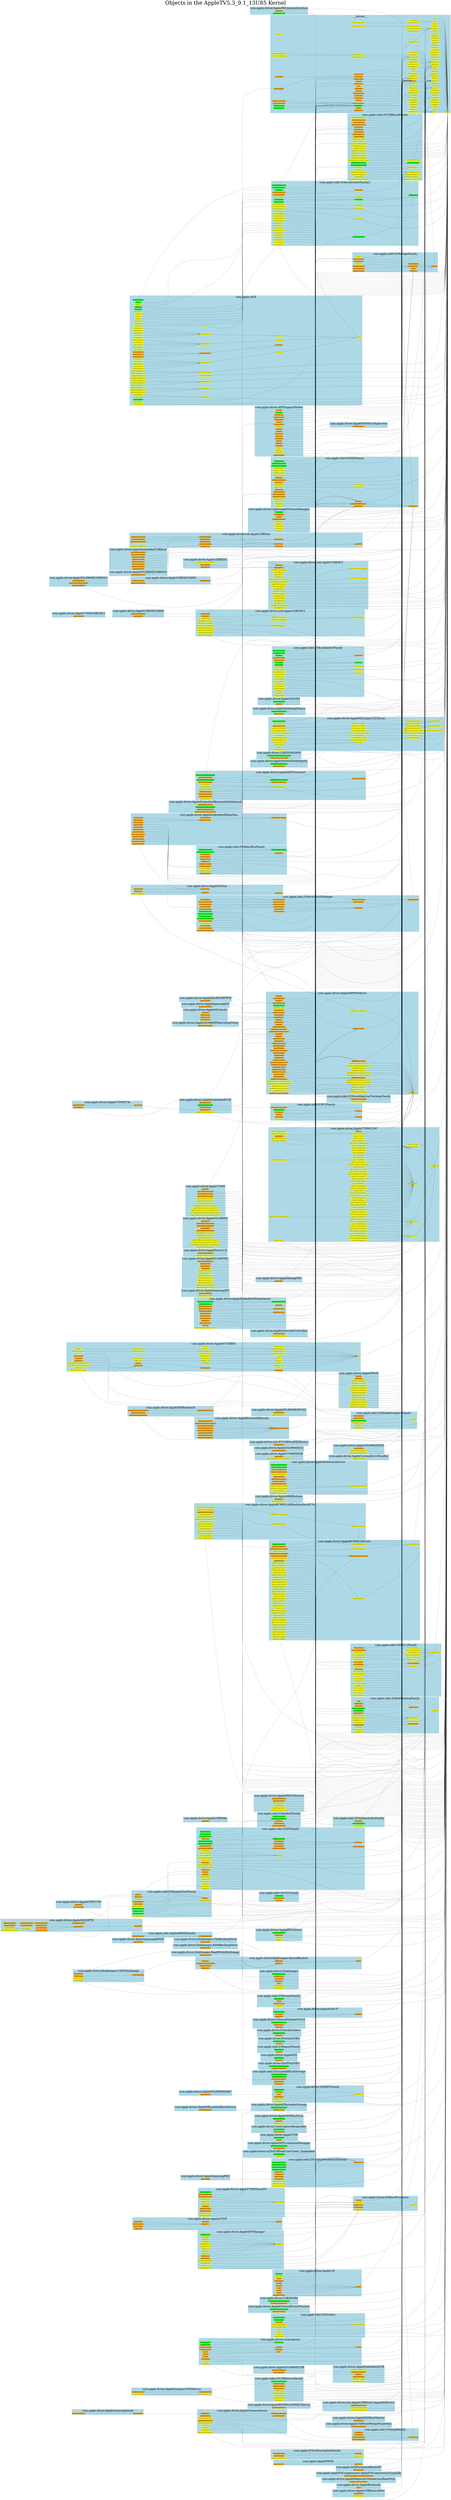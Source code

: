 digraph {fontsize=120;labelloc=t;label="Objects in the AppleTV5,3_9.1_13U85 Kernel";
 rankdir=LR; pagedir=BL; clusterrank=local; subgraph cluster_0 {
  fontsize=60; label="com.apple.driver.AppleH6CameraInterface"; rankdir=LR;
  style=filled;
  color=lightblue;
  n_466;
  n_467;
 }
 subgraph cluster_1 {
  fontsize=60; label="com.apple.driver.ASPSupportNodes"; rankdir=LR;
  style=filled;
  color=lightblue;
  n_1001;
  n_1002;
  n_1003;
  n_1004;
  n_1005;
  n_1006;
  n_1007;
  n_1008;
  n_1009;
  n_1010;
  n_1011;
  n_1012;
  n_1013;
  n_1014;
  n_1015;
  n_1016;
  n_1017;
  n_1018;
  n_1019;
  n_1020;
 }
 subgraph cluster_2 {
  fontsize=60; label="com.apple.iokit.IONetworkingFamily"; rankdir=LR;
  style=filled;
  color=lightblue;
  n_278;
  n_279;
  n_280;
  n_281;
  n_282;
  n_283;
  n_284;
  n_285;
  n_286;
  n_287;
  n_288;
  n_289;
  n_290;
  n_291;
  n_292;
  n_293;
  n_294;
  n_295;
  n_296;
 }
 subgraph cluster_3 {
  fontsize=60; label="com.apple.driver.AppleBSDKextStarter"; rankdir=LR;
  style=filled;
  color=lightblue;
  n_740;
 }
 subgraph cluster_4 {
  fontsize=60; label="com.apple.iokit.IOAcceleratorFamily"; rankdir=LR;
  style=filled;
  color=lightblue;
  n_566;
  n_567;
  n_568;
  n_569;
  n_570;
  n_571;
  n_572;
  n_573;
  n_574;
  n_575;
  n_576;
  n_577;
  n_578;
  n_579;
  n_580;
  n_581;
  n_582;
  n_583;
  n_584;
  n_585;
  n_586;
  n_587;
  n_588;
  n_589;
  n_590;
 }
 subgraph cluster_5 {
  fontsize=60; label="com.apple.driver.AppleVXD393"; rankdir=LR;
  style=filled;
  color=lightblue;
  n_974;
  n_975;
 }
 subgraph cluster_6 {
  fontsize=60; label="com.apple.driver.AppleBluetoothRemote"; rankdir=LR;
  style=filled;
  color=lightblue;
  n_953;
  n_954;
  n_955;
  n_956;
  n_957;
  n_958;
  n_959;
  n_960;
  n_961;
 }
 subgraph cluster_7 {
  fontsize=60; label="com.apple.driver.AppleS5L8960XDART"; rankdir=LR;
  style=filled;
  color=lightblue;
  n_277;
 }
 subgraph cluster_8 {
  fontsize=60; label="com.apple.driver.LightweightVolumeManager"; rankdir=LR;
  style=filled;
  color=lightblue;
  n_900;
  n_901;
  n_902;
  n_903;
  n_904;
  n_905;
  n_906;
  n_907;
  n_908;
 }
 subgraph cluster_9 {
  fontsize=60; label="com.apple.driver.AppleMobileApNonce"; rankdir=LR;
  style=filled;
  color=lightblue;
  n_951;
  n_952;
 }
 subgraph cluster_10 {
  fontsize=60; label="com.apple.driver.AppleM2ScalerCSCDriver"; rankdir=LR;
  style=filled;
  color=lightblue;
  n_485;
  n_486;
  n_487;
  n_488;
  n_489;
  n_490;
  n_491;
  n_492;
  n_493;
  n_494;
  n_495;
  n_496;
  n_497;
  n_498;
  n_499;
  n_500;
  n_501;
  n_502;
  n_503;
  n_504;
  n_505;
  n_506;
  n_507;
  n_508;
  n_509;
  n_510;
  n_511;
  n_512;
  n_513;
  n_514;
  n_515;
  n_516;
  n_517;
 }
 subgraph cluster_11 {
  fontsize=60; label="com.apple.driver.DiskImages.FileBackingStore"; rankdir=LR;
  style=filled;
  color=lightblue;
  n_962;
 }
 subgraph cluster_12 {
  fontsize=60; label="com.apple.driver.LSKDIOKitMSE"; rankdir=LR;
  style=filled;
  color=lightblue;
  n_688;
  n_689;
 }
 subgraph cluster_13 {
  fontsize=60; label="com.apple.driver.AppleUSBHostMergeProperties"; rankdir=LR;
  style=filled;
  color=lightblue;
  n_258;
 }
 subgraph cluster_14 {
  fontsize=60; label="com.apple.driver.AppleMobileFileIntegrity"; rankdir=LR;
  style=filled;
  color=lightblue;
  n_103;
  n_104;
 }
 subgraph cluster_15 {
  fontsize=60; label="com.apple.driver.AppleHIDKeyboard"; rankdir=LR;
  style=filled;
  color=lightblue;
  n_741;
  n_742;
  n_743;
  n_744;
 }
 subgraph cluster_16 {
  fontsize=60; label="com.apple.iokit.IOStreamAudioFamily"; rankdir=LR;
  style=filled;
  color=lightblue;
  n_224;
  n_225;
  n_226;
 }
 subgraph cluster_17 {
  fontsize=60; label="com.apple.iokit.IOUSBHostFamily"; rankdir=LR;
  style=filled;
  color=lightblue;
  n_408;
  n_409;
  n_410;
  n_411;
  n_412;
  n_413;
  n_414;
  n_415;
  n_416;
  n_417;
  n_418;
  n_419;
  n_420;
  n_421;
  n_422;
  n_423;
  n_424;
  n_425;
  n_426;
  n_427;
  n_428;
  n_429;
  n_430;
  n_431;
  n_432;
  n_433;
  n_434;
  n_435;
  n_436;
  n_437;
  n_438;
  n_439;
  n_440;
  n_441;
 }
 subgraph cluster_18 {
  fontsize=60; label="com.apple.iokit.IOHIDFamily"; rankdir=LR;
  style=filled;
  color=lightblue;
  n_105;
  n_106;
  n_107;
  n_108;
  n_109;
  n_110;
  n_111;
  n_112;
  n_113;
  n_114;
  n_115;
  n_116;
  n_117;
  n_118;
  n_119;
  n_120;
  n_121;
  n_122;
  n_123;
  n_124;
  n_125;
  n_126;
  n_127;
  n_128;
  n_129;
  n_130;
 }
 subgraph cluster_19 {
  fontsize=60; label="com.apple.driver.AppleSTDP2700"; rankdir=LR;
  style=filled;
  color=lightblue;
  n_968;
  n_969;
 }
 subgraph cluster_20 {
  fontsize=60; label="com.apple.AGX"; rankdir=LR;
  style=filled;
  color=lightblue;
  n_1156;
  n_1157;
  n_1158;
  n_1159;
  n_1160;
  n_1161;
  n_1162;
  n_1163;
  n_1164;
  n_1165;
  n_1166;
  n_1167;
  n_1168;
  n_1169;
  n_1170;
  n_1171;
  n_1172;
  n_1173;
  n_1174;
  n_1175;
  n_1176;
  n_1177;
  n_1178;
  n_1179;
  n_1180;
  n_1181;
  n_1182;
  n_1183;
  n_1184;
  n_1185;
  n_1186;
  n_1187;
  n_1188;
  n_1189;
  n_1190;
  n_1191;
  n_1192;
  n_1193;
  n_1194;
  n_1195;
  n_1196;
  n_1197;
  n_1198;
  n_1199;
  n_1200;
  n_1201;
  n_1202;
  n_1203;
  n_1204;
  n_1205;
  n_1206;
  n_1207;
  n_1208;
  n_1209;
  n_1210;
  n_1211;
  n_1212;
  n_1213;
  n_1214;
  n_1215;
 }
 subgraph cluster_21 {
  fontsize=60; label="com.apple.ApplePMGR"; rankdir=LR;
  style=filled;
  color=lightblue;
  n_889;
  n_890;
 }
 subgraph cluster_22 {
  fontsize=60; label="com.apple.driver.AppleBCMWLANHSICDevice"; rankdir=LR;
  style=filled;
  color=lightblue;
  n_967;
 }
 subgraph cluster_23 {
  fontsize=60; label="com.apple.driver.AppleBCMWLANCore"; rankdir=LR;
  style=filled;
  color=lightblue;
  n_360;
  n_361;
  n_362;
  n_363;
  n_364;
  n_365;
  n_366;
  n_367;
  n_368;
  n_369;
  n_370;
  n_371;
  n_372;
  n_373;
  n_374;
  n_375;
  n_376;
  n_377;
  n_378;
  n_379;
  n_380;
  n_381;
  n_382;
  n_383;
  n_384;
  n_385;
  n_386;
  n_387;
  n_388;
  n_389;
  n_390;
  n_391;
  n_392;
  n_393;
  n_394;
  n_395;
  n_396;
  n_397;
  n_398;
  n_399;
  n_400;
  n_401;
  n_402;
  n_403;
  n_404;
  n_405;
 }
 subgraph cluster_24 {
  fontsize=60; label="com.apple.driver.AppleEmbeddedPCIE"; rankdir=LR;
  style=filled;
  color=lightblue;
  n_604;
  n_605;
  n_606;
  n_607;
  n_608;
 }
 subgraph cluster_25 {
  fontsize=60; label="com.apple.iokit.IOAudio2Family"; rankdir=LR;
  style=filled;
  color=lightblue;
  n_518;
  n_519;
  n_520;
  n_521;
  n_522;
 }
 subgraph cluster_26 {
  fontsize=60; label="com.apple.driver.AppleT7000USBOHCI"; rankdir=LR;
  style=filled;
  color=lightblue;
  n_872;
 }
 subgraph cluster_27 {
  fontsize=60; label="com.apple.driver.AppleJPEGDriver"; rankdir=LR;
  style=filled;
  color=lightblue;
  n_1051;
  n_1052;
  n_1053;
  n_1054;
 }
 subgraph cluster_28 {
  fontsize=60; label="com.apple.driver.AppleT7000CLPC"; rankdir=LR;
  style=filled;
  color=lightblue;
  n_1061;
  n_1062;
  n_1063;
  n_1064;
  n_1065;
  n_1066;
  n_1067;
  n_1068;
  n_1069;
  n_1070;
  n_1071;
  n_1072;
  n_1073;
  n_1074;
  n_1075;
  n_1076;
  n_1077;
  n_1078;
  n_1079;
  n_1080;
  n_1081;
  n_1082;
  n_1083;
  n_1084;
  n_1085;
  n_1086;
  n_1087;
  n_1088;
  n_1089;
  n_1090;
  n_1091;
  n_1092;
  n_1093;
  n_1094;
  n_1095;
  n_1096;
  n_1097;
  n_1098;
  n_1099;
  n_1100;
  n_1101;
  n_1102;
  n_1103;
  n_1104;
  n_1105;
  n_1106;
  n_1107;
  n_1108;
  n_1109;
  n_1110;
  n_1111;
  n_1112;
  n_1113;
  n_1114;
  n_1115;
  n_1116;
  n_1117;
  n_1118;
  n_1119;
  n_1120;
  n_1121;
 }
 subgraph cluster_29 {
  fontsize=60; label="com.apple.driver.AppleS5L8960XUSBHSIC"; rankdir=LR;
  style=filled;
  color=lightblue;
  n_1033;
 }
 subgraph cluster_30 {
  fontsize=60; label="com.apple.driver.DiskImages"; rankdir=LR;
  style=filled;
  color=lightblue;
  n_239;
  n_240;
  n_241;
  n_242;
  n_243;
  n_244;
  n_245;
 }
 subgraph cluster_31 {
  fontsize=60; label="com.apple.driver.AppleSynopsysOTGDevice"; rankdir=LR;
  style=filled;
  color=lightblue;
  n_700;
  n_701;
  n_702;
  n_703;
 }
 subgraph cluster_32 {
  fontsize=60; label="__kernel__"; rankdir=LR;
  style=filled;
  color=lightblue;
  n_1;
  n_2;
  n_3;
  n_4;
  n_5;
  n_6;
  n_7;
  n_8;
  n_9;
  n_10;
  n_11;
  n_12;
  n_13;
  n_14;
  n_15;
  n_16;
  n_17;
  n_18;
  n_19;
  n_20;
  n_21;
  n_22;
  n_23;
  n_24;
  n_25;
  n_26;
  n_27;
  n_28;
  n_29;
  n_30;
  n_31;
  n_32;
  n_33;
  n_34;
  n_35;
  n_36;
  n_37;
  n_38;
  n_39;
  n_40;
  n_41;
  n_42;
  n_43;
  n_44;
  n_45;
  n_46;
  n_47;
  n_48;
  n_49;
  n_50;
  n_51;
  n_52;
  n_53;
  n_54;
  n_55;
  n_56;
  n_57;
  n_58;
  n_59;
  n_60;
  n_61;
  n_62;
  n_63;
  n_64;
  n_65;
  n_66;
  n_67;
  n_68;
  n_69;
  n_70;
  n_71;
  n_72;
  n_73;
  n_74;
  n_75;
  n_76;
  n_77;
  n_78;
  n_79;
  n_80;
  n_81;
  n_82;
  n_83;
  n_84;
  n_85;
  n_86;
  n_87;
  n_88;
  n_89;
  n_90;
  n_91;
  n_92;
  n_93;
  n_94;
  n_95;
  n_96;
  n_97;
  n_98;
  n_99;
  n_100;
  n_101;
  n_102;
 }
 subgraph cluster_33 {
  fontsize=60; label="com.apple.driver.AppleHIDTransport"; rankdir=LR;
  style=filled;
  color=lightblue;
  n_706;
  n_707;
  n_708;
  n_709;
  n_710;
  n_711;
  n_712;
  n_713;
  n_714;
  n_715;
  n_716;
  n_717;
  n_718;
  n_719;
  n_720;
 }
 subgraph cluster_34 {
  fontsize=60; label="com.apple.driver.AppleEmbeddedUSBHost"; rankdir=LR;
  style=filled;
  color=lightblue;
  n_458;
  n_459;
  n_460;
  n_461;
  n_462;
  n_463;
  n_464;
  n_465;
 }
 subgraph cluster_35 {
  fontsize=60; label="com.apple.iokit.IOStreamFamily"; rankdir=LR;
  style=filled;
  color=lightblue;
  n_1216;
  n_1217;
  n_1218;
  n_1219;
 }
 subgraph cluster_36 {
  fontsize=60; label="com.apple.driver.AppleT7000"; rankdir=LR;
  style=filled;
  color=lightblue;
  n_1039;
  n_1040;
  n_1041;
  n_1042;
  n_1043;
  n_1044;
  n_1045;
  n_1046;
  n_1047;
  n_1048;
  n_1049;
  n_1050;
 }
 subgraph cluster_37 {
  fontsize=60; label="com.apple.iokit.IOAcceleratorFamily2"; rankdir=LR;
  style=filled;
  color=lightblue;
  n_1122;
  n_1123;
  n_1124;
  n_1125;
  n_1126;
  n_1127;
  n_1128;
  n_1129;
  n_1130;
  n_1131;
  n_1132;
  n_1133;
  n_1134;
  n_1135;
  n_1136;
  n_1137;
  n_1138;
  n_1139;
  n_1140;
  n_1141;
  n_1142;
  n_1143;
  n_1144;
  n_1145;
  n_1146;
  n_1147;
  n_1148;
  n_1149;
  n_1150;
  n_1151;
  n_1152;
  n_1153;
  n_1154;
  n_1155;
 }
 subgraph cluster_38 {
  fontsize=60; label="com.apple.driver.AppleT7000PCIe"; rankdir=LR;
  style=filled;
  color=lightblue;
  n_839;
  n_840;
  n_841;
 }
 subgraph cluster_39 {
  fontsize=60; label="com.apple.driver.AppleEmbeddedBluetoothMultitouch"; rankdir=LR;
  style=filled;
  color=lightblue;
  n_735;
  n_736;
  n_737;
  n_738;
 }
 subgraph cluster_40 {
  fontsize=60; label="com.apple.driver.usb.IOUSBHostHIDDevice"; rankdir=LR;
  style=filled;
  color=lightblue;
  n_891;
 }
 subgraph cluster_41 {
  fontsize=60; label="com.apple.AGXFirmwareKextG4P"; rankdir=LR;
  style=filled;
  color=lightblue;
  n_593;
 }
 subgraph cluster_42 {
  fontsize=60; label="com.apple.driver.DiskImages.RAMBackingStore"; rankdir=LR;
  style=filled;
  color=lightblue;
  n_595;
 }
 subgraph cluster_43 {
  fontsize=60; label="com.apple.driver.AppleAuthCP"; rankdir=LR;
  style=filled;
  color=lightblue;
  n_970;
  n_971;
  n_972;
  n_973;
 }
 subgraph cluster_44 {
  fontsize=60; label="com.apple.driver.usb.AppleUSBEHCI"; rankdir=LR;
  style=filled;
  color=lightblue;
  n_815;
  n_816;
  n_817;
  n_818;
  n_819;
  n_820;
  n_821;
  n_822;
  n_823;
  n_824;
  n_825;
  n_826;
  n_827;
  n_828;
  n_829;
  n_830;
  n_831;
  n_832;
  n_833;
  n_834;
  n_835;
 }
 subgraph cluster_45 {
  fontsize=60; label="com.apple.driver.AppleS5L8960X"; rankdir=LR;
  style=filled;
  color=lightblue;
  n_803;
  n_804;
  n_805;
  n_806;
  n_807;
  n_808;
  n_809;
  n_810;
  n_811;
  n_812;
  n_813;
  n_814;
 }
 subgraph cluster_46 {
  fontsize=60; label="com.apple.driver.AppleUSBMike"; rankdir=LR;
  style=filled;
  color=lightblue;
  n_739;
 }
 subgraph cluster_47 {
  fontsize=60; label="com.apple.iokit.IOMikeyBusFamily"; rankdir=LR;
  style=filled;
  color=lightblue;
  n_775;
  n_776;
  n_777;
  n_778;
  n_779;
  n_780;
  n_781;
  n_782;
  n_783;
  n_784;
  n_785;
  n_786;
  n_787;
 }
 subgraph cluster_48 {
  fontsize=60; label="com.apple.iokit.IOMobileGraphicsFamily"; rankdir=LR;
  style=filled;
  color=lightblue;
  n_559;
  n_560;
  n_561;
  n_562;
  n_563;
  n_564;
  n_565;
 }
 subgraph cluster_49 {
  fontsize=60; label="com.apple.driver.AppleInterruptController"; rankdir=LR;
  style=filled;
  color=lightblue;
  n_1021;
  n_1022;
 }
 subgraph cluster_50 {
  fontsize=60; label="com.apple.driver.AppleEmbeddedTempSensor"; rankdir=LR;
  style=filled;
  color=lightblue;
  n_194;
  n_195;
  n_196;
  n_197;
  n_198;
  n_199;
  n_200;
  n_201;
  n_202;
  n_203;
  n_204;
  n_205;
  n_206;
  n_207;
  n_208;
  n_209;
 }
 subgraph cluster_51 {
  fontsize=60; label="com.apple.driver.TiSerialFlasherIOCtrl"; rankdir=LR;
  style=filled;
  color=lightblue;
  n_910;
  n_911;
  n_912;
 }
 subgraph cluster_52 {
  fontsize=60; label="com.apple.driver.IOAudioCodecs"; rankdir=LR;
  style=filled;
  color=lightblue;
  n_692;
  n_693;
 }
 subgraph cluster_53 {
  fontsize=60; label="com.apple.driver.AppleANXDPTX"; rankdir=LR;
  style=filled;
  color=lightblue;
  n_842;
  n_843;
  n_844;
  n_845;
  n_846;
  n_847;
  n_848;
  n_849;
  n_850;
  n_851;
  n_852;
  n_853;
  n_854;
  n_855;
 }
 subgraph cluster_54 {
  fontsize=60; label="com.apple.driver.AppleEmbeddedMikeyBus"; rankdir=LR;
  style=filled;
  color=lightblue;
  n_788;
  n_789;
  n_790;
  n_791;
  n_792;
  n_793;
  n_794;
  n_795;
  n_796;
  n_797;
  n_798;
  n_799;
  n_800;
  n_801;
  n_802;
 }
 subgraph cluster_55 {
  fontsize=60; label="com.apple.driver.AppleSamsungPKE"; rankdir=LR;
  style=filled;
  color=lightblue;
  n_1220;
 }
 subgraph cluster_56 {
  fontsize=60; label="com.apple.driver.AppleS5L8920XPWM"; rankdir=LR;
  style=filled;
  color=lightblue;
  n_987;
 }
 subgraph cluster_57 {
  fontsize=60; label="com.apple.driver.ProvInfoIOKit"; rankdir=LR;
  style=filled;
  color=lightblue;
  n_1229;
  n_1230;
 }
 subgraph cluster_58 {
  fontsize=60; label="com.apple.iokit.IOReportFamily"; rankdir=LR;
  style=filled;
  color=lightblue;
  n_133;
  n_134;
 }
 subgraph cluster_59 {
  fontsize=60; label="com.apple.driver.AppleA7IOP"; rankdir=LR;
  style=filled;
  color=lightblue;
  n_646;
  n_647;
  n_648;
  n_649;
  n_650;
  n_651;
  n_652;
 }
 subgraph cluster_60 {
  fontsize=60; label="com.apple.driver.AppleH7ADBE0"; rankdir=LR;
  style=filled;
  color=lightblue;
  n_915;
  n_916;
  n_917;
  n_918;
  n_919;
  n_920;
  n_921;
  n_922;
  n_923;
  n_924;
  n_925;
  n_926;
  n_927;
  n_928;
  n_929;
  n_930;
  n_931;
  n_932;
  n_933;
  n_934;
  n_935;
  n_936;
  n_937;
  n_938;
  n_939;
  n_940;
  n_941;
  n_942;
  n_943;
  n_944;
  n_945;
  n_946;
  n_947;
  n_948;
  n_949;
  n_950;
 }
 subgraph cluster_61 {
  fontsize=60; label="com.apple.iokit.IOAVFamily"; rankdir=LR;
  style=filled;
  color=lightblue;
  n_526;
  n_527;
  n_528;
  n_529;
  n_530;
  n_531;
  n_532;
  n_533;
  n_534;
  n_535;
  n_536;
  n_537;
  n_538;
  n_539;
  n_540;
  n_541;
  n_542;
  n_543;
  n_544;
  n_545;
  n_546;
  n_547;
  n_548;
  n_549;
  n_550;
  n_551;
  n_552;
  n_553;
  n_554;
  n_555;
  n_556;
  n_557;
  n_558;
 }
 subgraph cluster_62 {
  fontsize=60; label="com.apple.driver.AppleS5L8960XGPIOIC"; rankdir=LR;
  style=filled;
  color=lightblue;
  n_1028;
  n_1029;
 }
 subgraph cluster_63 {
  fontsize=60; label="com.apple.driver.AppleEmbeddedUSB"; rankdir=LR;
  style=filled;
  color=lightblue;
  n_694;
  n_695;
  n_696;
  n_697;
  n_698;
  n_699;
 }
 subgraph cluster_64 {
  fontsize=60; label="com.apple.driver.AppleS5L8940XI2C"; rankdir=LR;
  style=filled;
  color=lightblue;
  n_675;
 }
 subgraph cluster_65 {
  fontsize=60; label="com.apple.driver.AppleTriStar"; rankdir=LR;
  style=filled;
  color=lightblue;
  n_769;
  n_770;
  n_771;
  n_772;
  n_773;
  n_774;
 }
 subgraph cluster_66 {
  fontsize=60; label="com.apple.driver.AppleNANDConfigAccess"; rankdir=LR;
  style=filled;
  color=lightblue;
  n_591;
 }
 subgraph cluster_67 {
  fontsize=60; label="com.apple.AppleFSCompression.AppleFSCompressionTypeZlib"; rankdir=LR;
  style=filled;
  color=lightblue;
  n_223;
 }
 subgraph cluster_68 {
  fontsize=60; label="com.apple.iokit.IOStorageFamily"; rankdir=LR;
  style=filled;
  color=lightblue;
  n_227;
  n_228;
  n_229;
  n_230;
  n_231;
  n_232;
  n_233;
  n_234;
  n_235;
  n_236;
  n_237;
  n_238;
 }
 subgraph cluster_69 {
  fontsize=60; label="com.apple.driver.AppleS5L8960XUSB"; rankdir=LR;
  style=filled;
  color=lightblue;
  n_1227;
  n_1228;
 }
 subgraph cluster_70 {
  fontsize=60; label="com.apple.driver.AppleHSICEthernet"; rankdir=LR;
  style=filled;
  color=lightblue;
  n_1221;
  n_1222;
  n_1223;
  n_1224;
  n_1225;
  n_1226;
 }
 subgraph cluster_71 {
  fontsize=60; label="com.apple.driver.AppleAVE"; rankdir=LR;
  style=filled;
  color=lightblue;
  n_1023;
  n_1024;
 }
 subgraph cluster_72 {
  fontsize=60; label="com.apple.driver.FairPlayIOKit"; rankdir=LR;
  style=filled;
  color=lightblue;
  n_468;
  n_469;
 }
 subgraph cluster_73 {
  fontsize=60; label="com.apple.iokit.EncryptedBlockStorage"; rankdir=LR;
  style=filled;
  color=lightblue;
  n_895;
  n_896;
  n_897;
  n_898;
  n_899;
 }
 subgraph cluster_74 {
  fontsize=60; label="com.apple.driver.AppleDialogPMU"; rankdir=LR;
  style=filled;
  color=lightblue;
  n_210;
 }
 subgraph cluster_75 {
  fontsize=60; label="com.apple.driver.usb.AppleUSBOHCI"; rankdir=LR;
  style=filled;
  color=lightblue;
  n_856;
  n_857;
  n_858;
  n_859;
  n_860;
  n_861;
  n_862;
  n_863;
  n_864;
  n_865;
  n_866;
  n_867;
  n_868;
  n_869;
 }
 subgraph cluster_76 {
  fontsize=60; label="com.apple.iokit.IOSerialFamily"; rankdir=LR;
  style=filled;
  color=lightblue;
  n_314;
  n_315;
  n_316;
  n_317;
  n_318;
 }
 subgraph cluster_77 {
  fontsize=60; label="com.apple.driver.AppleDiagnosticDataAccessReadOnly"; rankdir=LR;
  style=filled;
  color=lightblue;
  n_592;
 }
 subgraph cluster_78 {
  fontsize=60; label="com.apple.driver.AppleT7000PMGR"; rankdir=LR;
  style=filled;
  color=lightblue;
  n_1037;
  n_1038;
 }
 subgraph cluster_79 {
  fontsize=60; label="com.apple.driver.IODARTFamily"; rankdir=LR;
  style=filled;
  color=lightblue;
  n_270;
  n_271;
  n_272;
  n_273;
  n_274;
  n_275;
  n_276;
 }
 subgraph cluster_80 {
  fontsize=60; label="com.apple.driver.AppleEffaceableStorage"; rankdir=LR;
  style=filled;
  color=lightblue;
  n_626;
  n_627;
 }
 subgraph cluster_81 {
  fontsize=60; label="com.apple.driver.AppleSEPKeyStore"; rankdir=LR;
  style=filled;
  color=lightblue;
  n_669;
  n_670;
  n_671;
 }
 subgraph cluster_82 {
  fontsize=60; label="com.apple.driver.usb.AppleUSBHostCompositeDevice"; rankdir=LR;
  style=filled;
  color=lightblue;
  n_455;
  n_456;
  n_457;
 }
 subgraph cluster_83 {
  fontsize=60; label="com.apple.driver.CoreCaptureResponder"; rankdir=LR;
  style=filled;
  color=lightblue;
  n_873;
  n_874;
 }
 subgraph cluster_84 {
  fontsize=60; label="com.apple.driver.AppleBluetooth"; rankdir=LR;
  style=filled;
  color=lightblue;
  n_672;
 }
 subgraph cluster_85 {
  fontsize=60; label="com.apple.driver.AppleUSBDeviceMux"; rankdir=LR;
  style=filled;
  color=lightblue;
  n_268;
  n_269;
 }
 subgraph cluster_86 {
  fontsize=60; label="com.apple.driver.AppleMultitouchDriver"; rankdir=LR;
  style=filled;
  color=lightblue;
  n_721;
  n_722;
  n_723;
  n_724;
  n_725;
  n_726;
  n_727;
  n_728;
  n_729;
  n_730;
  n_731;
  n_732;
  n_733;
  n_734;
 }
 subgraph cluster_87 {
  fontsize=60; label="com.apple.driver.AppleTVIR"; rankdir=LR;
  style=filled;
  color=lightblue;
  n_673;
  n_674;
 }
 subgraph cluster_88 {
  fontsize=60; label="com.apple.driver.AppleSEPCredentialManager"; rankdir=LR;
  style=filled;
  color=lightblue;
  n_913;
  n_914;
 }
 subgraph cluster_89 {
  fontsize=60; label="com.apple.driver.AppleSamsungSerial"; rankdir=LR;
  style=filled;
  color=lightblue;
  n_704;
  n_705;
 }
 subgraph cluster_90 {
  fontsize=60; label="com.apple.driver.DiskImages.KernelBacked"; rankdir=LR;
  style=filled;
  color=lightblue;
  n_246;
  n_247;
  n_248;
  n_249;
  n_250;
  n_251;
  n_252;
 }
 subgraph cluster_91 {
  fontsize=60; label="com.apple.iokit.IODisplayPortFamily"; rankdir=LR;
  style=filled;
  color=lightblue;
  n_676;
  n_677;
  n_678;
  n_679;
  n_680;
  n_681;
  n_682;
  n_683;
  n_684;
  n_685;
  n_686;
  n_687;
 }
 subgraph cluster_92 {
  fontsize=60; label="com.apple.driver.mDNSOffloadUserClient_Embedded"; rankdir=LR;
  style=filled;
  color=lightblue;
  n_297;
  n_298;
 }
 subgraph cluster_93 {
  fontsize=60; label="com.apple.driver.AppleSamsungI2S"; rankdir=LR;
  style=filled;
  color=lightblue;
  n_1055;
 }
 subgraph cluster_94 {
  fontsize=60; label="com.apple.iokit.IOCryptoAcceleratorFamily"; rankdir=LR;
  style=filled;
  color=lightblue;
  n_634;
  n_635;
  n_636;
  n_637;
  n_638;
  n_639;
  n_640;
  n_641;
  n_642;
  n_643;
  n_644;
  n_645;
 }
 subgraph cluster_95 {
  fontsize=60; label="com.apple.driver.ApplePMGR"; rankdir=LR;
  style=filled;
  color=lightblue;
  n_875;
  n_876;
  n_877;
  n_878;
  n_879;
  n_880;
  n_881;
  n_882;
  n_883;
  n_884;
  n_885;
  n_886;
  n_887;
  n_888;
 }
 subgraph cluster_96 {
  fontsize=60; label="com.apple.driver.AppleBCMWLANBusInterfacePCIe"; rankdir=LR;
  style=filled;
  color=lightblue;
  n_609;
  n_610;
  n_611;
  n_612;
  n_613;
  n_614;
  n_615;
  n_616;
  n_617;
  n_618;
  n_619;
  n_620;
  n_621;
  n_622;
  n_623;
  n_624;
  n_625;
 }
 subgraph cluster_97 {
  fontsize=60; label="com.apple.driver.AppleSEPManager"; rankdir=LR;
  style=filled;
  color=lightblue;
  n_653;
  n_654;
  n_655;
  n_656;
  n_657;
  n_658;
  n_659;
  n_660;
  n_661;
  n_662;
  n_663;
  n_664;
  n_665;
  n_666;
  n_667;
  n_668;
 }
 subgraph cluster_98 {
  fontsize=60; label="com.apple.driver.LSKDIOKit"; rankdir=LR;
  style=filled;
  color=lightblue;
  n_690;
  n_691;
 }
 subgraph cluster_99 {
  fontsize=60; label="com.apple.driver.AppleM68Buttons"; rankdir=LR;
  style=filled;
  color=lightblue;
  n_892;
  n_893;
 }
 subgraph cluster_100 {
  fontsize=60; label="com.apple.iokit.IO80211Family"; rankdir=LR;
  style=filled;
  color=lightblue;
  n_330;
  n_331;
  n_332;
  n_333;
  n_334;
  n_335;
  n_336;
  n_337;
  n_338;
  n_339;
  n_340;
  n_341;
  n_342;
  n_343;
  n_344;
  n_345;
  n_346;
  n_347;
  n_348;
  n_349;
  n_350;
  n_351;
  n_352;
  n_353;
  n_354;
  n_355;
  n_356;
  n_357;
  n_358;
  n_359;
 }
 subgraph cluster_101 {
  fontsize=60; label="com.apple.driver.AppleARMPlatform"; rankdir=LR;
  style=filled;
  color=lightblue;
  n_135;
  n_136;
  n_137;
  n_138;
  n_139;
  n_140;
  n_141;
  n_142;
  n_143;
  n_144;
  n_145;
  n_146;
  n_147;
  n_148;
  n_149;
  n_150;
  n_151;
  n_152;
  n_153;
  n_154;
  n_155;
  n_156;
  n_157;
  n_158;
  n_159;
  n_160;
  n_161;
  n_162;
  n_163;
  n_164;
  n_165;
  n_166;
  n_167;
  n_168;
  n_169;
  n_170;
  n_171;
  n_172;
  n_173;
  n_174;
  n_175;
  n_176;
  n_177;
  n_178;
  n_179;
  n_180;
  n_181;
  n_182;
  n_183;
  n_184;
  n_185;
  n_186;
  n_187;
  n_188;
  n_189;
  n_190;
  n_191;
  n_192;
  n_193;
 }
 subgraph cluster_102 {
  fontsize=60; label="com.apple.driver.AppleUSBHSIC"; rankdir=LR;
  style=filled;
  color=lightblue;
  n_836;
  n_837;
  n_838;
 }
 subgraph cluster_103 {
  fontsize=60; label="com.apple.driver.AppleAE2Audio"; rankdir=LR;
  style=filled;
  color=lightblue;
  n_963;
  n_964;
  n_965;
  n_966;
 }
 subgraph cluster_104 {
  fontsize=60; label="com.apple.driver.AppleExternalPowerMonitor"; rankdir=LR;
  style=filled;
  color=lightblue;
  n_1231;
  n_1232;
 }
 subgraph cluster_105 {
  fontsize=60; label="com.apple.iokit.AppleARMIISAudio"; rankdir=LR;
  style=filled;
  color=lightblue;
  n_1056;
  n_1057;
 }
 subgraph cluster_106 {
  fontsize=60; label="com.apple.driver.AppleS5L8960XWatchDogTimer"; rankdir=LR;
  style=filled;
  color=lightblue;
  n_894;
 }
 subgraph cluster_107 {
  fontsize=60; label="com.apple.driver.ApplePinotLCD"; rankdir=LR;
  style=filled;
  color=lightblue;
  n_1059;
  n_1060;
 }
 subgraph cluster_108 {
  fontsize=60; label="com.apple.iokit.IOSlowAdaptiveClockingFamily"; rankdir=LR;
  style=filled;
  color=lightblue;
  n_131;
  n_132;
 }
 subgraph cluster_109 {
  fontsize=60; label="com.apple.iokit.IOPCIFamily"; rankdir=LR;
  style=filled;
  color=lightblue;
  n_596;
  n_597;
  n_598;
  n_599;
  n_600;
  n_601;
  n_602;
  n_603;
 }
 subgraph cluster_110 {
  fontsize=60; label="com.apple.driver.AppleD2186PMU"; rankdir=LR;
  style=filled;
  color=lightblue;
  n_211;
  n_212;
  n_213;
  n_214;
  n_215;
  n_216;
  n_217;
  n_218;
  n_219;
  n_220;
  n_221;
  n_222;
 }
 subgraph cluster_111 {
  fontsize=60; label="com.apple.driver.AppleOnboardSerial"; rankdir=LR;
  style=filled;
  color=lightblue;
  n_319;
  n_320;
  n_321;
  n_322;
  n_323;
  n_324;
  n_325;
  n_326;
  n_327;
  n_328;
  n_329;
 }
 subgraph cluster_112 {
  fontsize=60; label="com.apple.driver.IOSlaveProcessor"; rankdir=LR;
  style=filled;
  color=lightblue;
  n_628;
  n_629;
  n_630;
  n_631;
  n_632;
  n_633;
 }
 subgraph cluster_113 {
  fontsize=60; label="com.apple.driver.AppleT7000SmartIO"; rankdir=LR;
  style=filled;
  color=lightblue;
  n_989;
  n_990;
  n_991;
  n_992;
  n_993;
  n_994;
  n_995;
  n_996;
  n_997;
  n_998;
  n_999;
  n_1000;
 }
 subgraph cluster_114 {
  fontsize=60; label="com.apple.driver.AppleSamsungSPI"; rankdir=LR;
  style=filled;
  color=lightblue;
  n_406;
  n_407;
 }
 subgraph cluster_115 {
  fontsize=60; label="com.apple.iokit.IOAccessoryManager"; rankdir=LR;
  style=filled;
  color=lightblue;
  n_745;
  n_746;
  n_747;
  n_748;
  n_749;
  n_750;
  n_751;
  n_752;
  n_753;
  n_754;
  n_755;
  n_756;
  n_757;
  n_758;
  n_759;
  n_760;
  n_761;
  n_762;
  n_763;
  n_764;
  n_765;
  n_766;
  n_767;
  n_768;
 }
 subgraph cluster_116 {
  fontsize=60; label="com.apple.driver.DiskImages.UDIFDiskImage"; rankdir=LR;
  style=filled;
  color=lightblue;
  n_253;
  n_254;
  n_255;
  n_256;
  n_257;
 }
 subgraph cluster_117 {
  fontsize=60; label="com.apple.driver.AppleSamsungSPDIF"; rankdir=LR;
  style=filled;
  color=lightblue;
  n_1058;
 }
 subgraph cluster_118 {
  fontsize=60; label="com.apple.driver.AppleCSI"; rankdir=LR;
  style=filled;
  color=lightblue;
  n_976;
  n_977;
  n_978;
  n_979;
  n_980;
  n_981;
  n_982;
  n_983;
  n_984;
  n_985;
  n_986;
 }
 subgraph cluster_119 {
  fontsize=60; label="com.apple.driver.AppleS5L8940XDWI"; rankdir=LR;
  style=filled;
  color=lightblue;
  n_1025;
  n_1026;
  n_1027;
 }
 subgraph cluster_120 {
  fontsize=60; label="com.apple.driver.usb.AppleUSBHub"; rankdir=LR;
  style=filled;
  color=lightblue;
  n_442;
  n_443;
  n_444;
  n_445;
  n_446;
  n_447;
  n_448;
  n_449;
  n_450;
  n_451;
  n_452;
  n_453;
  n_454;
 }
 subgraph cluster_121 {
  fontsize=60; label="com.apple.driver.AppleS5L8960XUSBEHCI"; rankdir=LR;
  style=filled;
  color=lightblue;
  n_1034;
  n_1035;
  n_1036;
 }
 subgraph cluster_122 {
  fontsize=60; label="com.apple.iokit.IOSurface"; rankdir=LR;
  style=filled;
  color=lightblue;
  n_475;
  n_476;
  n_477;
  n_478;
  n_479;
  n_480;
  n_481;
  n_482;
  n_483;
  n_484;
 }
 subgraph cluster_123 {
  fontsize=60; label="com.apple.driver.corecapture"; rankdir=LR;
  style=filled;
  color=lightblue;
  n_299;
  n_300;
  n_301;
  n_302;
  n_303;
  n_304;
  n_305;
  n_306;
  n_307;
  n_308;
  n_309;
  n_310;
  n_311;
  n_312;
  n_313;
 }
 subgraph cluster_124 {
  fontsize=60; label="com.apple.driver.DiskImages.ReadWriteDiskImage"; rankdir=LR;
  style=filled;
  color=lightblue;
  n_988;
 }
 subgraph cluster_125 {
  fontsize=60; label="com.apple.driver.AppleCycloneErrorHandler"; rankdir=LR;
  style=filled;
  color=lightblue;
  n_594;
 }
 subgraph cluster_126 {
  fontsize=60; label="com.apple.iokit.IOCECFamily"; rankdir=LR;
  style=filled;
  color=lightblue;
  n_523;
  n_524;
  n_525;
 }
 subgraph cluster_127 {
  fontsize=60; label="com.apple.IOTextEncryptionFamily"; rankdir=LR;
  style=filled;
  color=lightblue;
  n_470;
  n_471;
  n_472;
  n_473;
  n_474;
 }
 subgraph cluster_128 {
  fontsize=60; label="com.apple.driver.AppleUSBOHCIARM"; rankdir=LR;
  style=filled;
  color=lightblue;
  n_870;
  n_871;
 }
 subgraph cluster_129 {
  fontsize=60; label="com.apple.driver.AppleUSBEHCIARM"; rankdir=LR;
  style=filled;
  color=lightblue;
  n_1030;
  n_1031;
  n_1032;
 }
 subgraph cluster_130 {
  fontsize=60; label="com.apple.iokit.IOUSBDeviceFamily"; rankdir=LR;
  style=filled;
  color=lightblue;
  n_259;
  n_260;
  n_261;
  n_262;
  n_263;
  n_264;
  n_265;
  n_266;
  n_267;
 }
 subgraph cluster_131 {
  fontsize=60; label="com.apple.driver.AppleEffaceableBlockDevice"; rankdir=LR;
  style=filled;
  color=lightblue;
  n_909;
 }
 n_1 [fontsize=20; label="OSMetaClass"; style=filled;color=yellow;shape="box"];
 n_2 [fontsize=20; label="OSObject"; style=filled;color=yellow;shape="box"];
 n_3 [fontsize=20; label="OSArray"; style=filled;color=yellow;shape="box"];
 n_3 -> n_5;
 n_4 [fontsize=20; label="OSBoolean"; style=filled;color=yellow;shape="box"];
 n_4 -> n_2;
 n_5 [fontsize=20; label="OSCollection"; style=filled;color=yellow;shape="box"];
 n_5 -> n_2;
 n_6 [fontsize=20; label="OSCollectionIterator"; style=filled;color=yellow;shape="box"];
 n_6 -> n_9;
 n_7 [fontsize=20; label="OSData"; style=filled;color=yellow;shape="box"];
 n_7 -> n_2;
 n_8 [fontsize=20; label="OSDictionary"; style=filled;color=yellow;shape="box"];
 n_8 -> n_5;
 n_9 [fontsize=20; label="OSIterator"; style=filled;color=yellow;shape="box"];
 n_9 -> n_2;
 n_10 [fontsize=20; label="OSKext"; style=filled;color=yellow;shape="box"];
 n_10 -> n_2;
 n_11 [fontsize=20; label="OSNumber"; style=filled;color=yellow;shape="box"];
 n_11 -> n_2;
 n_12 [fontsize=20; label="OSOrderedSet"; style=filled;color=yellow;shape="box"];
 n_12 -> n_5;
 n_13 [fontsize=20; label="OSSerialize"; style=filled;color=yellow;shape="box"];
 n_13 -> n_2;
 n_14 [fontsize=20; label="OSSerializer"; style=filled;color=yellow;shape="box"];
 n_14 -> n_2;
 n_15 [fontsize=20; label="OSSet"; style=filled;color=yellow;shape="box"];
 n_15 -> n_5;
 n_16 [fontsize=20; label="OSString"; style=filled;color=yellow;shape="box"];
 n_16 -> n_2;
 n_17 [fontsize=20; label="IOConditionLock"; style=filled;color=yellow;shape="box"];
 n_17 -> n_2;
 n_18 [fontsize=20; label="IORegistryEntry"; style=filled;color=yellow;shape="box"];
 n_18 -> n_2;
 n_19 [fontsize=20; label="IORegistryPlane"; style=filled;color=yellow;shape="box"];
 n_19 -> n_2;
 n_20 [fontsize=20; label="IORegistryIterator"; style=filled;color=yellow;shape="box"];
 n_20 -> n_9;
 n_21 [fontsize=20; label="IOService"; style=filled;color=orange;shape="box"];
 n_21 -> n_18;
 n_22 [fontsize=20; label="_IOServiceNotifier"; style=filled;color=yellow;shape="box"];
 n_22 -> n_28;
 n_23 [fontsize=20; label="_IOServiceInterestNotifier"; style=filled;color=yellow;shape="box"];
 n_23 -> n_28;
 n_24 [fontsize=20; label="_IOConfigThread"; style=filled;color=yellow;shape="box"];
 n_24 -> n_2;
 n_25 [fontsize=20; label="_IOServiceJob"; style=filled;color=yellow;shape="box"];
 n_25 -> n_2;
 n_26 [fontsize=20; label="IOResources"; style=filled;color=orange;shape="box"];
 n_26 -> n_21;
 n_27 [fontsize=20; label="_IOOpenServiceIterator"; style=filled;color=yellow;shape="box"];
 n_27 -> n_9;
 n_28 [fontsize=20; label="IONotifier"; style=filled;color=yellow;shape="box"];
 n_28 -> n_2;
 n_29 [fontsize=20; label="IOPMRequest"; style=filled;color=yellow;shape="box"];
 n_29 -> n_46;
 n_30 [fontsize=20; label="IOPMRequestQueue"; style=filled;color=yellow;shape="box"];
 n_30 -> n_43;
 n_31 [fontsize=20; label="IOPMWorkQueue"; style=filled;color=yellow;shape="box"];
 n_31 -> n_43;
 n_32 [fontsize=20; label="IOPMCompletionQueue"; style=filled;color=yellow;shape="box"];
 n_32 -> n_43;
 n_33 [fontsize=20; label="IOServicePM"; style=filled;color=yellow;shape="box"];
 n_33 -> n_2;
 n_34 [fontsize=20; label="IOPMinformee"; style=filled;color=yellow;shape="box"];
 n_34 -> n_2;
 n_35 [fontsize=20; label="IOPMinformeeList"; style=filled;color=yellow;shape="box"];
 n_35 -> n_2;
 n_36 [fontsize=20; label="IOPMPowerStateQueue"; style=filled;color=yellow;shape="box"];
 n_36 -> n_43;
 n_37 [fontsize=20; label="IOCatalogue"; style=filled;color=yellow;shape="box"];
 n_37 -> n_2;
 n_38 [fontsize=20; label="IOPMPowerSource"; style=filled;color=orange;shape="box"];
 n_38 -> n_21;
 n_39 [fontsize=20; label="IOPMPowerSourceList"; style=filled;color=yellow;shape="box"];
 n_39 -> n_2;
 n_40 [fontsize=20; label="IOPolledInterface"; style=filled;color=yellow;shape="box"];
 n_40 -> n_2;
 n_41 [fontsize=20; label="IOPolledFilePollers"; style=filled;color=yellow;shape="box"];
 n_41 -> n_2;
 n_42 [fontsize=20; label="IOWorkLoop"; style=filled;color=yellow;shape="box"];
 n_42 -> n_2;
 n_43 [fontsize=20; label="IOEventSource"; style=filled;color=yellow;shape="box"];
 n_43 -> n_2;
 n_44 [fontsize=20; label="IOInterruptEventSource"; style=filled;color=yellow;shape="box"];
 n_44 -> n_43;
 n_45 [fontsize=20; label="IOCommandGate"; style=filled;color=yellow;shape="box"];
 n_45 -> n_43;
 n_46 [fontsize=20; label="IOCommand"; style=filled;color=yellow;shape="box"];
 n_46 -> n_2;
 n_47 [fontsize=20; label="IOCommandPool"; style=filled;color=yellow;shape="box"];
 n_47 -> n_2;
 n_48 [fontsize=20; label="IODMAEventSource"; style=filled;color=yellow;shape="box"];
 n_48 -> n_43;
 n_49 [fontsize=20; label="IOFilterInterruptEventSource"; style=filled;color=yellow;shape="box"];
 n_49 -> n_44;
 n_50 [fontsize=20; label="IOTimerEventSource"; style=filled;color=yellow;shape="box"];
 n_50 -> n_43;
 n_51 [fontsize=20; label="IOBufferMemoryDescriptor"; style=filled;color=yellow;shape="box"];
 n_51 -> n_60;
 n_52 [fontsize=20; label="IODMACommand"; style=filled;color=yellow;shape="box"];
 n_52 -> n_46;
 n_53 [fontsize=20; label="IOInterleavedMemoryDescriptor"; style=filled;color=yellow;shape="box"];
 n_53 -> n_59;
 n_54 [fontsize=20; label="IOMapper"; style=filled;color=orange;shape="box"];
 n_54 -> n_21;
 n_55 [fontsize=20; label="IOMemoryCursor"; style=filled;color=yellow;shape="box"];
 n_55 -> n_2;
 n_56 [fontsize=20; label="IONaturalMemoryCursor"; style=filled;color=yellow;shape="box"];
 n_56 -> n_55;
 n_57 [fontsize=20; label="IOBigMemoryCursor"; style=filled;color=yellow;shape="box"];
 n_57 -> n_55;
 n_58 [fontsize=20; label="IOLittleMemoryCursor"; style=filled;color=yellow;shape="box"];
 n_58 -> n_55;
 n_59 [fontsize=20; label="IOMemoryDescriptor"; style=filled;color=yellow;shape="box"];
 n_59 -> n_2;
 n_60 [fontsize=20; label="IOGeneralMemoryDescriptor"; style=filled;color=yellow;shape="box"];
 n_60 -> n_59;
 n_61 [fontsize=20; label="IOMemoryMap"; style=filled;color=yellow;shape="box"];
 n_61 -> n_2;
 n_62 [fontsize=20; label="IOMultiMemoryDescriptor"; style=filled;color=yellow;shape="box"];
 n_62 -> n_59;
 n_63 [fontsize=20; label="IORangeAllocator"; style=filled;color=yellow;shape="box"];
 n_63 -> n_2;
 n_64 [fontsize=20; label="IOSubMemoryDescriptor"; style=filled;color=yellow;shape="box"];
 n_64 -> n_59;
 n_65 [fontsize=20; label="IOPlatformExpert"; style=filled;color=orange;shape="box"];
 n_65 -> n_21;
 n_66 [fontsize=20; label="IODTPlatformExpert"; style=filled;color=orange;shape="box"];
 n_66 -> n_65;
 n_67 [fontsize=20; label="IOPlatformExpertDevice"; style=filled;color=orange;shape="box"];
 n_67 -> n_21;
 n_68 [fontsize=20; label="IOPlatformDevice"; style=filled;color=orange;shape="box"];
 n_68 -> n_21;
 n_69 [fontsize=20; label="IOPanicPlatform"; style=filled;color=orange;shape="box"];
 n_69 -> n_65;
 n_70 [fontsize=20; label="IOCPU"; style=filled;color=orange;shape="box"];
 n_70 -> n_21;
 n_71 [fontsize=20; label="IOCPUInterruptController"; style=filled;color=orange;shape="box"];
 n_71 -> n_74;
 n_72 [fontsize=20; label="IODTNVRAM"; style=filled;color=orange;shape="box"];
 n_72 -> n_21;
 n_73 [fontsize=20; label="IODMAController"; style=filled;color=orange;shape="box"];
 n_73 -> n_21;
 n_74 [fontsize=20; label="IOInterruptController"; style=filled;color=orange;shape="box"];
 n_74 -> n_21;
 n_75 [fontsize=20; label="IOSharedInterruptController"; style=filled;color=orange;shape="box"];
 n_75 -> n_74;
 n_76 [fontsize=20; label="IOMachPort"; style=filled;color=yellow;shape="box"];
 n_76 -> n_2;
 n_77 [fontsize=20; label="IOUserIterator"; style=filled;color=yellow;shape="box"];
 n_77 -> n_9;
 n_78 [fontsize=20; label="IOUserNotification"; style=filled;color=yellow;shape="box"];
 n_78 -> n_77;
 n_79 [fontsize=20; label="IOServiceUserNotification"; style=filled;color=yellow;shape="box"];
 n_79 -> n_78;
 n_80 [fontsize=20; label="IOServiceMessageUserNotification"; style=filled;color=yellow;shape="box"];
 n_80 -> n_78;
 n_81 [fontsize=20; label="IOUserClient"; style=filled;color=green;shape="box"];
 n_81 -> n_21;
 n_82 [fontsize=20; label="IOKitDiagnostics"; style=filled;color=yellow;shape="box"];
 n_82 -> n_2;
 n_83 [fontsize=20; label="IOKitDiagnosticsClient"; style=filled;color=green;shape="box"];
 n_83 -> n_81;
 n_84 [fontsize=20; label="IODataQueue"; style=filled;color=yellow;shape="box"];
 n_84 -> n_2;
 n_85 [fontsize=20; label="IOSharedDataQueue"; style=filled;color=yellow;shape="box"];
 n_85 -> n_84;
 n_86 [fontsize=20; label="IOReporter"; style=filled;color=yellow;shape="box"];
 n_86 -> n_2;
 n_87 [fontsize=20; label="IOSimpleReporter"; style=filled;color=yellow;shape="box"];
 n_87 -> n_86;
 n_88 [fontsize=20; label="IOStateReporter"; style=filled;color=yellow;shape="box"];
 n_88 -> n_86;
 n_89 [fontsize=20; label="IOHistogramReporter"; style=filled;color=yellow;shape="box"];
 n_89 -> n_86;
 n_90 [fontsize=20; label="IOReportLegend"; style=filled;color=yellow;shape="box"];
 n_90 -> n_2;
 n_91 [fontsize=20; label="RootDomainUserClient"; style=filled;color=green;shape="box"];
 n_91 -> n_81;
 n_92 [fontsize=20; label="IOPowerConnection"; style=filled;color=orange;shape="box"];
 n_92 -> n_21;
 n_93 [fontsize=20; label="IOWatchDogTimer"; style=filled;color=orange;shape="box"];
 n_93 -> n_21;
 n_94 [fontsize=20; label="IONVRAMController"; style=filled;color=orange;shape="box"];
 n_94 -> n_21;
 n_95 [fontsize=20; label="PMAssertionsTracker"; style=filled;color=yellow;shape="box"];
 n_95 -> n_2;
 n_96 [fontsize=20; label="PMHaltWorker"; style=filled;color=yellow;shape="box"];
 n_96 -> n_2;
 n_97 [fontsize=20; label="IOPMrootDomain"; style=filled;color=orange;shape="box"];
 n_97 -> n_21;
 n_98 [fontsize=20; label="IOPMServiceInterestNotifier"; style=filled;color=yellow;shape="box"];
 n_98 -> n_23;
 n_99 [fontsize=20; label="PMTraceWorker"; style=filled;color=yellow;shape="box"];
 n_99 -> n_2;
 n_100 [fontsize=20; label="PMSettingHandle"; style=filled;color=yellow;shape="box"];
 n_100 -> n_2;
 n_101 [fontsize=20; label="PMSettingObject"; style=filled;color=yellow;shape="box"];
 n_101 -> n_2;
 n_102 [fontsize=20; label="IORootParent"; style=filled;color=orange;shape="box"];
 n_102 -> n_21;
 n_103 [fontsize=20; label="AppleMobileFileIntegrityUserClient"; style=filled;color=green;shape="box"];
 n_103 -> n_81;
 n_104 [fontsize=20; label="AppleMobileFileIntegrity"; style=filled;color=orange;shape="box"];
 n_104 -> n_21;
 n_105 [fontsize=20; label="IOHIDLibUserClient"; style=filled;color=green;shape="box"];
 n_105 -> n_81;
 n_106 [fontsize=20; label="IOHIDAsyncReportQueue"; style=filled;color=yellow;shape="box"];
 n_106 -> n_43;
 n_107 [fontsize=20; label="IOHIDDevice"; style=filled;color=orange;shape="box"];
 n_107 -> n_21;
 n_108 [fontsize=20; label="IOHIDEventQueue"; style=filled;color=yellow;shape="box"];
 n_108 -> n_85;
 n_109 [fontsize=20; label="IOHIDEventOverrideDriver"; style=filled;color=orange;shape="box"];
 n_109 -> n_117;
 n_110 [fontsize=20; label="IOHIDElement"; style=filled;color=yellow;shape="box"];
 n_110 -> n_5;
 n_111 [fontsize=20; label="IOHIDElementPrivate"; style=filled;color=yellow;shape="box"];
 n_111 -> n_110;
 n_112 [fontsize=20; label="IOHIDInterface"; style=filled;color=orange;shape="box"];
 n_112 -> n_21;
 n_113 [fontsize=20; label="IOHIDEventService"; style=filled;color=orange;shape="box"];
 n_113 -> n_21;
 n_114 [fontsize=20; label="IOHIDClientData"; style=filled;color=yellow;shape="box"];
 n_114 -> n_2;
 n_115 [fontsize=20; label="EventElementCollection"; style=filled;color=yellow;shape="box"];
 n_115 -> n_2;
 n_116 [fontsize=20; label="DigitizerTransducer"; style=filled;color=yellow;shape="box"];
 n_116 -> n_115;
 n_117 [fontsize=20; label="IOHIDEventDriver"; style=filled;color=orange;shape="box"];
 n_117 -> n_113;
 n_118 [fontsize=20; label="IOHIDEventRepairDriver"; style=filled;color=orange;shape="box"];
 n_118 -> n_117;
 n_119 [fontsize=20; label="IOHIDEvent"; style=filled;color=yellow;shape="box"];
 n_119 -> n_2;
 n_120 [fontsize=20; label="IOHIDEventServiceQueue"; style=filled;color=yellow;shape="box"];
 n_120 -> n_85;
 n_121 [fontsize=20; label="IOHIDProviderPropertyMerger"; style=filled;color=orange;shape="box"];
 n_121 -> n_21;
 n_122 [fontsize=20; label="AppleEmbeddedHIDEventService"; style=filled;color=orange;shape="box"];
 n_122 -> n_113;
 n_123 [fontsize=20; label="IOHIDEventServiceUserClient"; style=filled;color=green;shape="box"];
 n_123 -> n_81;
 n_124 [fontsize=20; label="IOHIDResource"; style=filled;color=orange;shape="box"];
 n_124 -> n_21;
 n_125 [fontsize=20; label="IOHIDEventSource"; style=filled;color=yellow;shape="box"];
 n_125 -> n_43;
 n_126 [fontsize=20; label="IOHIDUserDevice"; style=filled;color=orange;shape="box"];
 n_126 -> n_107;
 n_127 [fontsize=20; label="IOHIDResourceDeviceUserClient"; style=filled;color=green;shape="box"];
 n_127 -> n_81;
 n_128 [fontsize=20; label="IOHIDResourceQueue"; style=filled;color=yellow;shape="box"];
 n_128 -> n_85;
 n_129 [fontsize=20; label="AppleEmbeddedKeyboard"; style=filled;color=orange;shape="box"];
 n_129 -> n_117;
 n_130 [fontsize=20; label="IOHIDEventSystemQueue"; style=filled;color=yellow;shape="box"];
 n_130 -> n_85;
 n_131 [fontsize=20; label="IOSlowAdaptiveClockingDomain"; style=filled;color=yellow;shape="box"];
 n_131 -> n_2;
 n_132 [fontsize=20; label="IOSlowAdaptiveClockingManager"; style=filled;color=orange;shape="box"];
 n_132 -> n_21;
 n_133 [fontsize=20; label="IOReportHub"; style=filled;color=orange;shape="box"];
 n_133 -> n_21;
 n_134 [fontsize=20; label="IOReportUserClient"; style=filled;color=green;shape="box"];
 n_134 -> n_81;
 n_135 [fontsize=20; label="AppleARMCFIFlashController"; style=filled;color=orange;shape="box"];
 n_135 -> n_151;
 n_136 [fontsize=20; label="AppleARMCHRPNVRAM"; style=filled;color=orange;shape="box"];
 n_136 -> n_94;
 n_137 [fontsize=20; label="AppleARMCPU"; style=filled;color=orange;shape="box"];
 n_137 -> n_70;
 n_138 [fontsize=20; label="AppleARMFunction"; style=filled;color=yellow;shape="box"];
 n_138 -> n_2;
 n_139 [fontsize=20; label="AppleARMFunctionAssertReset"; style=filled;color=yellow;shape="box"];
 n_139 -> n_138;
 n_140 [fontsize=20; label="AppleARMFunctionPerfAdvise"; style=filled;color=yellow;shape="box"];
 n_140 -> n_138;
 n_141 [fontsize=20; label="AppleARMFunctionEventTimestamp"; style=filled;color=yellow;shape="box"];
 n_141 -> n_138;
 n_142 [fontsize=20; label="AppleARMIICController"; style=filled;color=orange;shape="box"];
 n_142 -> n_21;
 n_143 [fontsize=20; label="AppleARMIICDevice"; style=filled;color=orange;shape="box"];
 n_143 -> n_21;
 n_144 [fontsize=20; label="AppleARMIICUserClient"; style=filled;color=green;shape="box"];
 n_144 -> n_81;
 n_145 [fontsize=20; label="AppleARMIISController"; style=filled;color=orange;shape="box"];
 n_145 -> n_21;
 n_146 [fontsize=20; label="AppleARMIISDevice"; style=filled;color=orange;shape="box"];
 n_146 -> n_21;
 n_147 [fontsize=20; label="AppleARMIISCommand"; style=filled;color=yellow;shape="box"];
 n_147 -> n_52;
 n_148 [fontsize=20; label="AppleARMIO"; style=filled;color=orange;shape="box"];
 n_148 -> n_21;
 n_149 [fontsize=20; label="AppleARMIODevice"; style=filled;color=orange;shape="box"];
 n_149 -> n_21;
 n_150 [fontsize=20; label="AppleARMNMI"; style=filled;color=orange;shape="box"];
 n_150 -> n_21;
 n_151 [fontsize=20; label="AppleARMNORFlashController"; style=filled;color=orange;shape="box"];
 n_151 -> n_21;
 n_152 [fontsize=20; label="AppleARMNORFlashDevice"; style=filled;color=orange;shape="box"];
 n_152 -> n_21;
 n_153 [fontsize=20; label="AppleARMPE"; style=filled;color=orange;shape="box"];
 n_153 -> n_66;
 n_154 [fontsize=20; label="AppleARMPerformanceController"; style=filled;color=orange;shape="box"];
 n_154 -> n_21;
 n_155 [fontsize=20; label="AppleARMPerformanceControllerFunctionClockGate"; style=filled;color=yellow;shape="box"];
 n_155 -> n_138;
 n_156 [fontsize=20; label="AppleARMPerformanceControllerFunctionPowerGate"; style=filled;color=yellow;shape="box"];
 n_156 -> n_138;
 n_157 [fontsize=20; label="AppleARMPerformanceControllerFunctionCPUIdle"; style=filled;color=yellow;shape="box"];
 n_157 -> n_138;
 n_158 [fontsize=20; label="AppleARMPerformanceControllerFunctionCLPCEnabled"; style=filled;color=yellow;shape="box"];
 n_158 -> n_138;
 n_159 [fontsize=20; label="AppleARMPerformanceControllerFunctionAssertReset"; style=filled;color=yellow;shape="box"];
 n_159 -> n_139;
 n_160 [fontsize=20; label="AppleARMPerformanceControllerFunctionPerfAdvise"; style=filled;color=yellow;shape="box"];
 n_160 -> n_140;
 n_161 [fontsize=20; label="AppleARMPerformanceControllerCLPCNub"; style=filled;color=orange;shape="box"];
 n_161 -> n_21;
 n_162 [fontsize=20; label="AppleARMRTC"; style=filled;color=orange;shape="box"];
 n_162 -> n_21;
 n_163 [fontsize=20; label="AppleARMSoftIICController"; style=filled;color=orange;shape="box"];
 n_163 -> n_142;
 n_164 [fontsize=20; label="AppleARMSPIController"; style=filled;color=orange;shape="box"];
 n_164 -> n_21;
 n_165 [fontsize=20; label="AppleARMSPIDevice"; style=filled;color=orange;shape="box"];
 n_165 -> n_21;
 n_166 [fontsize=20; label="AppleARMSPICommand"; style=filled;color=yellow;shape="box"];
 n_166 -> n_46;
 n_167 [fontsize=20; label="AppleARMSPIFlashController"; style=filled;color=orange;shape="box"];
 n_167 -> n_151;
 n_168 [fontsize=20; label="AppleARMMIPIDSIController"; style=filled;color=orange;shape="box"];
 n_168 -> n_21;
 n_169 [fontsize=20; label="AppleARMMIPIDSIDevice"; style=filled;color=orange;shape="box"];
 n_169 -> n_21;
 n_170 [fontsize=20; label="AppleARMWatchDogTimer"; style=filled;color=orange;shape="box"];
 n_170 -> n_93;
 n_171 [fontsize=20; label="AppleARMPWM"; style=filled;color=orange;shape="box"];
 n_171 -> n_21;
 n_172 [fontsize=20; label="AppleARMPWMDevice"; style=filled;color=orange;shape="box"];
 n_172 -> n_21;
 n_173 [fontsize=20; label="AppleARMPWMInOutPulseController"; style=filled;color=orange;shape="box"];
 n_173 -> n_21;
 n_174 [fontsize=20; label="AppleARMPWMCaptureTimestampFunction"; style=filled;color=yellow;shape="box"];
 n_174 -> n_141;
 n_175 [fontsize=20; label="AppleARMI2CEEPROM"; style=filled;color=orange;shape="box"];
 n_175 -> n_151;
 n_176 [fontsize=20; label="AppleARMPWMBacklight"; style=filled;color=orange;shape="box"];
 n_176 -> n_21;
 n_177 [fontsize=20; label="AppleARMLightEmUp"; style=filled;color=orange;shape="box"];
 n_177 -> n_21;
 n_178 [fontsize=20; label="AppleARMFunctionUSBDataMonitor"; style=filled;color=yellow;shape="box"];
 n_178 -> n_138;
 n_179 [fontsize=20; label="AppleARMBacklight"; style=filled;color=orange;shape="box"];
 n_179 -> n_21;
 n_180 [fontsize=20; label="AppleARMSlowAdaptiveClockingManager"; style=filled;color=orange;shape="box"];
 n_180 -> n_132;
 n_181 [fontsize=20; label="AppleARMFunctionSlowAdaptiveClocking"; style=filled;color=yellow;shape="box"];
 n_181 -> n_138;
 n_182 [fontsize=20; label="AppleARMFunctionSlowAdaptiveClockingAggressor"; style=filled;color=yellow;shape="box"];
 n_182 -> n_138;
 n_183 [fontsize=20; label="AppleARMFunctionIISRoute"; style=filled;color=yellow;shape="box"];
 n_183 -> n_138;
 n_184 [fontsize=20; label="AppleARMFunctionIISActive"; style=filled;color=yellow;shape="box"];
 n_184 -> n_138;
 n_185 [fontsize=20; label="AppleARMIISSwitch"; style=filled;color=orange;shape="box"];
 n_185 -> n_21;
 n_186 [fontsize=20; label="AppleARMPMUCharger"; style=filled;color=orange;shape="box"];
 n_186 -> n_190;
 n_187 [fontsize=20; label="AppleARMFunctionCharger"; style=filled;color=yellow;shape="box"];
 n_187 -> n_138;
 n_188 [fontsize=20; label="AppleARMFunctionChargerMux"; style=filled;color=yellow;shape="box"];
 n_188 -> n_187;
 n_189 [fontsize=20; label="AppleARMTraceController"; style=filled;color=orange;shape="box"];
 n_189 -> n_21;
 n_190 [fontsize=20; label="AppleARMPMUPowerSource"; style=filled;color=orange;shape="box"];
 n_190 -> n_38;
 n_191 [fontsize=20; label="AppleARMPassthroughPowerSource"; style=filled;color=orange;shape="box"];
 n_191 -> n_190;
 n_192 [fontsize=20; label="AppleARMCPUPerformanceServiceNub"; style=filled;color=orange;shape="box"];
 n_192 -> n_21;
 n_193 [fontsize=20; label="AppleARMCPUPerformanceArbiter"; style=filled;color=orange;shape="box"];
 n_193 -> n_21;
 n_194 [fontsize=20; label="AppleT700XTempSensorUserClient"; style=filled;color=green;shape="box"];
 n_194 -> n_197;
 n_195 [fontsize=20; label="AppleT700XTempSensor"; style=filled;color=orange;shape="box"];
 n_195 -> n_203;
 n_196 [fontsize=20; label="AppleT700XTempSensorDisableSensorFunction"; style=filled;color=yellow;shape="box"];
 n_196 -> n_138;
 n_197 [fontsize=20; label="AppleTempSensorUserClient"; style=filled;color=green;shape="box"];
 n_197 -> n_81;
 n_198 [fontsize=20; label="AppleTMP106"; style=filled;color=orange;shape="box"];
 n_198 -> n_122;
 n_199 [fontsize=20; label="AppleARMPMUSensor"; style=filled;color=orange;shape="box"];
 n_199 -> n_122;
 n_200 [fontsize=20; label="AppleARMPMUTempSensor"; style=filled;color=orange;shape="box"];
 n_200 -> n_199;
 n_201 [fontsize=20; label="AppleARMPMUPowerSensor"; style=filled;color=orange;shape="box"];
 n_201 -> n_199;
 n_202 [fontsize=20; label="AppleHPA00330ATempSensor"; style=filled;color=orange;shape="box"];
 n_202 -> n_198;
 n_203 [fontsize=20; label="ApplePMGRTempSensor"; style=filled;color=orange;shape="box"];
 n_203 -> n_21;
 n_204 [fontsize=20; label="AppleMobsiTmpSADC"; style=filled;color=orange;shape="box"];
 n_204 -> n_122;
 n_205 [fontsize=20; label="AppleDieTempController"; style=filled;color=orange;shape="box"];
 n_205 -> n_21;
 n_206 [fontsize=20; label="AppleSocHot"; style=filled;color=orange;shape="box"];
 n_206 -> n_21;
 n_207 [fontsize=20; label="AppleSCCTempSensor"; style=filled;color=orange;shape="box"];
 n_207 -> n_122;
 n_208 [fontsize=20; label="AMCTempSensor"; style=filled;color=orange;shape="box"];
 n_208 -> n_122;
 n_209 [fontsize=20; label="ApplePMGRTempUserClient"; style=filled;color=green;shape="box"];
 n_209 -> n_197;
 n_210 [fontsize=20; label="AppleDialogPMU"; style=filled;color=orange;shape="box"];
 n_210 -> n_74;
 n_211 [fontsize=20; label="AppleD2186PMU"; style=filled;color=orange;shape="box"];
 n_211 -> n_210;
 n_212 [fontsize=20; label="AppleD2186PMUADCFunction"; style=filled;color=yellow;shape="box"];
 n_212 -> n_138;
 n_213 [fontsize=20; label="AppleD2186PMUSensorFunction"; style=filled;color=yellow;shape="box"];
 n_213 -> n_138;
 n_214 [fontsize=20; label="AppleD2186PMULDOFunction"; style=filled;color=yellow;shape="box"];
 n_214 -> n_138;
 n_215 [fontsize=20; label="AppleD2186PMUSTATFunction"; style=filled;color=yellow;shape="box"];
 n_215 -> n_138;
 n_216 [fontsize=20; label="AppleD2186PMUGPIOFunction"; style=filled;color=yellow;shape="box"];
 n_216 -> n_138;
 n_217 [fontsize=20; label="AppleD2186PMUGPIOConfigFunction"; style=filled;color=yellow;shape="box"];
 n_217 -> n_138;
 n_218 [fontsize=20; label="AppleD2186PMURegisterAccessFunction"; style=filled;color=yellow;shape="box"];
 n_218 -> n_138;
 n_219 [fontsize=20; label="AppleD2186PMUPowerSource"; style=filled;color=yellow;shape="box"];
 n_219 -> n_187;
 n_220 [fontsize=20; label="AppleD2186PMURTC"; style=filled;color=orange;shape="box"];
 n_220 -> n_162;
 n_221 [fontsize=20; label="AppleD2186PMUWatchDogTimer"; style=filled;color=orange;shape="box"];
 n_221 -> n_170;
 n_222 [fontsize=20; label="AppleD2186PMUPWM"; style=filled;color=orange;shape="box"];
 n_222 -> n_171;
 n_223 [fontsize=20; label="com_apple_AppleFSCompression_AppleFSCompressionTypeZlib"; style=filled;color=orange;shape="box"];
 n_223 -> n_21;
 n_224 [fontsize=20; label="IOStreamAudio"; style=filled;color=orange;shape="box"];
 n_224 -> n_21;
 n_225 [fontsize=20; label="IOStreamAudioBuffer"; style=filled;color=yellow;shape="box"];
 n_225 -> n_2;
 n_226 [fontsize=20; label="IOStreamAudioUserClient"; style=filled;color=green;shape="box"];
 n_226 -> n_81;
 n_227 [fontsize=20; label="IOApplePartitionScheme"; style=filled;color=orange;shape="box"];
 n_227 -> n_237;
 n_228 [fontsize=20; label="IOBlockStorageDevice"; style=filled;color=orange;shape="box"];
 n_228 -> n_21;
 n_229 [fontsize=20; label="IOBlockStorageDriver"; style=filled;color=orange;shape="box"];
 n_229 -> n_238;
 n_230 [fontsize=20; label="IODeblocker"; style=filled;color=yellow;shape="box"];
 n_230 -> n_59;
 n_231 [fontsize=20; label="IOBreaker"; style=filled;color=yellow;shape="box"];
 n_231 -> n_64;
 n_232 [fontsize=20; label="IOFDiskPartitionScheme"; style=filled;color=orange;shape="box"];
 n_232 -> n_237;
 n_233 [fontsize=20; label="IOFilterScheme"; style=filled;color=orange;shape="box"];
 n_233 -> n_238;
 n_234 [fontsize=20; label="IOGUIDPartitionScheme"; style=filled;color=orange;shape="box"];
 n_234 -> n_237;
 n_235 [fontsize=20; label="IOMedia"; style=filled;color=orange;shape="box"];
 n_235 -> n_238;
 n_236 [fontsize=20; label="IOMediaBSDClient"; style=filled;color=orange;shape="box"];
 n_236 -> n_21;
 n_237 [fontsize=20; label="IOPartitionScheme"; style=filled;color=orange;shape="box"];
 n_237 -> n_238;
 n_238 [fontsize=20; label="IOStorage"; style=filled;color=orange;shape="box"];
 n_238 -> n_21;
 n_239 [fontsize=20; label="IOHDIXCommandQueue"; style=filled;color=yellow;shape="box"];
 n_239 -> n_2;
 n_240 [fontsize=20; label="IOHDIXCommand"; style=filled;color=yellow;shape="box"];
 n_240 -> n_2;
 n_241 [fontsize=20; label="IOHDIXController"; style=filled;color=orange;shape="box"];
 n_241 -> n_21;
 n_242 [fontsize=20; label="IOHDIXControllerUserClient"; style=filled;color=green;shape="box"];
 n_242 -> n_81;
 n_243 [fontsize=20; label="IOHDIXHDDrive"; style=filled;color=orange;shape="box"];
 n_243 -> n_21;
 n_244 [fontsize=20; label="IOHDIXHDDriveNub"; style=filled;color=orange;shape="box"];
 n_244 -> n_228;
 n_245 [fontsize=20; label="KDIURL"; style=filled;color=orange;shape="box"];
 n_245 -> n_21;
 n_246 [fontsize=20; label="IODiskImageBlockStorageDeviceInKernel"; style=filled;color=orange;shape="box"];
 n_246 -> n_244;
 n_247 [fontsize=20; label="IOHDIXHDDriveInKernel"; style=filled;color=orange;shape="box"];
 n_247 -> n_243;
 n_248 [fontsize=20; label="KDIObject"; style=filled;color=orange;shape="box"];
 n_248 -> n_21;
 n_249 [fontsize=20; label="KDIBackingStore"; style=filled;color=orange;shape="box"];
 n_249 -> n_248;
 n_250 [fontsize=20; label="KDIEncoding"; style=filled;color=orange;shape="box"];
 n_250 -> n_249;
 n_251 [fontsize=20; label="KDIDiskImageNub"; style=filled;color=orange;shape="box"];
 n_251 -> n_21;
 n_252 [fontsize=20; label="KDIDiskImage"; style=filled;color=orange;shape="box"];
 n_252 -> n_248;
 n_253 [fontsize=20; label="KDIUDIFDiskImage"; style=filled;color=orange;shape="box"];
 n_253 -> n_252;
 n_254 [fontsize=20; label="KDIUDIFCacheObject"; style=filled;color=yellow;shape="box"];
 n_254 -> n_2;
 n_255 [fontsize=20; label="KDIUDIFCacheBuffer"; style=filled;color=yellow;shape="box"];
 n_255 -> n_2;
 n_256 [fontsize=20; label="KDIUDIFEncoding"; style=filled;color=orange;shape="box"];
 n_256 -> n_257;
 n_257 [fontsize=20; label="KDISecondaryEncoding"; style=filled;color=orange;shape="box"];
 n_257 -> n_250;
 n_258 [fontsize=20; label="AppleUSBHostMergeProperties"; style=filled;color=orange;shape="box"];
 n_258 -> n_21;
 n_259 [fontsize=20; label="IOUSBDeviceInterface"; style=filled;color=orange;shape="box"];
 n_259 -> n_21;
 n_260 [fontsize=20; label="IOUSBDevicePipe"; style=filled;color=yellow;shape="box"];
 n_260 -> n_2;
 n_261 [fontsize=20; label="IOUSBDeviceControlRequest"; style=filled;color=yellow;shape="box"];
 n_261 -> n_2;
 n_262 [fontsize=20; label="IOUSBDeviceInterfaceUserClient"; style=filled;color=green;shape="box"];
 n_262 -> n_81;
 n_263 [fontsize=20; label="IOUSBDeviceController"; style=filled;color=orange;shape="box"];
 n_263 -> n_21;
 n_264 [fontsize=20; label="USBStringIndex"; style=filled;color=yellow;shape="box"];
 n_264 -> n_2;
 n_265 [fontsize=20; label="USBInterfaceAssociation"; style=filled;color=yellow;shape="box"];
 n_265 -> n_2;
 n_266 [fontsize=20; label="USBConfiguration"; style=filled;color=yellow;shape="box"];
 n_266 -> n_2;
 n_267 [fontsize=20; label="IOUSBDeviceConfigurator"; style=filled;color=orange;shape="box"];
 n_267 -> n_21;
 n_268 [fontsize=20; label="AppleUSBDeviceMux"; style=filled;color=orange;shape="box"];
 n_268 -> n_21;
 n_269 [fontsize=20; label="IOSocketEventSource"; style=filled;color=yellow;shape="box"];
 n_269 -> n_43;
 n_270 [fontsize=20; label="IODART"; style=filled;color=orange;shape="box"];
 n_270 -> n_21;
 n_271 [fontsize=20; label="IODARTMapperNub"; style=filled;color=orange;shape="box"];
 n_271 -> n_21;
 n_272 [fontsize=20; label="IODARTMapper"; style=filled;color=orange;shape="box"];
 n_272 -> n_54;
 n_273 [fontsize=20; label="IODARTVMSpace"; style=filled;color=yellow;shape="box"];
 n_273 -> n_2;
 n_274 [fontsize=20; label="IODARTVMAllocatorGeneric"; style=filled;color=yellow;shape="box"];
 n_274 -> n_276;
 n_275 [fontsize=20; label="IODARTMapperClient"; style=filled;color=green;shape="box"];
 n_275 -> n_81;
 n_276 [fontsize=20; label="IODARTVMAllocator"; style=filled;color=yellow;shape="box"];
 n_276 -> n_2;
 n_277 [fontsize=20; label="AppleS5L8960XDART"; style=filled;color=orange;shape="box"];
 n_277 -> n_270;
 n_278 [fontsize=20; label="IOEthernetController"; style=filled;color=orange;shape="box"];
 n_278 -> n_286;
 n_279 [fontsize=20; label="IOEthernetInterface"; style=filled;color=orange;shape="box"];
 n_279 -> n_288;
 n_280 [fontsize=20; label="IOKDP"; style=filled;color=orange;shape="box"];
 n_280 -> n_21;
 n_281 [fontsize=20; label="IOKernelDebugger"; style=filled;color=orange;shape="box"];
 n_281 -> n_21;
 n_282 [fontsize=20; label="IOMbufMemoryCursor"; style=filled;color=yellow;shape="box"];
 n_282 -> n_55;
 n_283 [fontsize=20; label="IOMbufNaturalMemoryCursor"; style=filled;color=yellow;shape="box"];
 n_283 -> n_282;
 n_284 [fontsize=20; label="IOMbufBigMemoryCursor"; style=filled;color=yellow;shape="box"];
 n_284 -> n_282;
 n_285 [fontsize=20; label="IOMbufLittleMemoryCursor"; style=filled;color=yellow;shape="box"];
 n_285 -> n_282;
 n_286 [fontsize=20; label="IONetworkController"; style=filled;color=orange;shape="box"];
 n_286 -> n_21;
 n_287 [fontsize=20; label="IONetworkData"; style=filled;color=yellow;shape="box"];
 n_287 -> n_2;
 n_288 [fontsize=20; label="IONetworkInterface"; style=filled;color=orange;shape="box"];
 n_288 -> n_21;
 n_289 [fontsize=20; label="IONetworkMedium"; style=filled;color=yellow;shape="box"];
 n_289 -> n_2;
 n_290 [fontsize=20; label="IONetworkStack"; style=filled;color=orange;shape="box"];
 n_290 -> n_21;
 n_291 [fontsize=20; label="IONetworkStackUserClient"; style=filled;color=green;shape="box"];
 n_291 -> n_81;
 n_292 [fontsize=20; label="IONetworkUserClient"; style=filled;color=green;shape="box"];
 n_292 -> n_81;
 n_293 [fontsize=20; label="IOOutputQueue"; style=filled;color=yellow;shape="box"];
 n_293 -> n_2;
 n_294 [fontsize=20; label="IOBasicOutputQueue"; style=filled;color=yellow;shape="box"];
 n_294 -> n_293;
 n_295 [fontsize=20; label="IOGatedOutputQueue"; style=filled;color=yellow;shape="box"];
 n_295 -> n_294;
 n_296 [fontsize=20; label="IOPacketQueue"; style=filled;color=yellow;shape="box"];
 n_296 -> n_2;
 n_297 [fontsize=20; label="mDNSOffloadUserClient"; style=filled;color=green;shape="box"];
 n_297 -> n_81;
 n_298 [fontsize=20; label="mDNSHandoff"; style=filled;color=yellow;shape="box"];
 n_298 -> n_2;
 n_299 [fontsize=20; label="CCPipe"; style=filled;color=orange;shape="box"];
 n_299 -> n_21;
 n_300 [fontsize=20; label="CCCapture"; style=filled;color=orange;shape="box"];
 n_300 -> n_21;
 n_301 [fontsize=20; label="CCPipeUserClient"; style=filled;color=green;shape="box"];
 n_301 -> n_81;
 n_302 [fontsize=20; label="CCIOReporterHub"; style=filled;color=orange;shape="box"];
 n_302 -> n_21;
 n_303 [fontsize=20; label="CCStream"; style=filled;color=orange;shape="box"];
 n_303 -> n_21;
 n_304 [fontsize=20; label="CCDataSession"; style=filled;color=yellow;shape="box"];
 n_304 -> n_2;
 n_305 [fontsize=20; label="CCDataPipeBlob"; style=filled;color=yellow;shape="box"];
 n_305 -> n_2;
 n_306 [fontsize=20; label="CCDataPipe"; style=filled;color=orange;shape="box"];
 n_306 -> n_299;
 n_307 [fontsize=20; label="CCIOReporterDataStream"; style=filled;color=orange;shape="box"];
 n_307 -> n_309;
 n_308 [fontsize=20; label="CCDataPipeUserClient"; style=filled;color=green;shape="box"];
 n_308 -> n_301;
 n_309 [fontsize=20; label="CCDataStream"; style=filled;color=orange;shape="box"];
 n_309 -> n_303;
 n_310 [fontsize=20; label="CCIOReporterLogStream"; style=filled;color=orange;shape="box"];
 n_310 -> n_313;
 n_311 [fontsize=20; label="CCLogPipe"; style=filled;color=orange;shape="box"];
 n_311 -> n_299;
 n_312 [fontsize=20; label="CCLogPipeUserClient"; style=filled;color=green;shape="box"];
 n_312 -> n_301;
 n_313 [fontsize=20; label="CCLogStream"; style=filled;color=orange;shape="box"];
 n_313 -> n_303;
 n_314 [fontsize=20; label="IOSerialBSDClient"; style=filled;color=orange;shape="box"];
 n_314 -> n_21;
 n_315 [fontsize=20; label="IOSerialDriverSync"; style=filled;color=orange;shape="box"];
 n_315 -> n_21;
 n_316 [fontsize=20; label="IOSerialStreamSync"; style=filled;color=orange;shape="box"];
 n_316 -> n_21;
 n_317 [fontsize=20; label="IORS232SerialStreamSync"; style=filled;color=orange;shape="box"];
 n_317 -> n_316;
 n_318 [fontsize=20; label="IOModemSerialStreamSync"; style=filled;color=orange;shape="box"];
 n_318 -> n_316;
 n_319 [fontsize=20; label="AppleOnboardSerialBusInterface"; style=filled;color=orange;shape="box"];
 n_319 -> n_21;
 n_320 [fontsize=20; label="AppleARMIOSerial"; style=filled;color=orange;shape="box"];
 n_320 -> n_319;
 n_321 [fontsize=20; label="AppleOnboardSerialBSDClient"; style=filled;color=orange;shape="box"];
 n_321 -> n_21;
 n_322 [fontsize=20; label="AppleOnboardSerialSync"; style=filled;color=orange;shape="box"];
 n_322 -> n_317;
 n_323 [fontsize=20; label="AppleSimpleUARTSync"; style=filled;color=orange;shape="box"];
 n_323 -> n_322;
 n_324 [fontsize=20; label="AppleSimpleUARTCommand"; style=filled;color=yellow;shape="box"];
 n_324 -> n_52;
 n_325 [fontsize=20; label="IOConditionGate"; style=filled;color=yellow;shape="box"];
 n_325 -> n_43;
 n_326 [fontsize=20; label="OSLiveNumber"; style=filled;color=yellow;shape="box"];
 n_326 -> n_11;
 n_327 [fontsize=20; label="IOSimpleMbufMemoryDescriptor"; style=filled;color=yellow;shape="box"];
 n_327 -> n_59;
 n_328 [fontsize=20; label="_HACK_RingBuffer"; style=filled;color=yellow;shape="box"];
 n_328 -> n_2;
 n_329 [fontsize=20; label="AppleOnboardSerialDebugDevice"; style=filled;color=yellow;shape="box"];
 n_329 -> n_2;
 n_330 [fontsize=20; label="IO80211ActionFrameDescriptor"; style=filled;color=yellow;shape="box"];
 n_330 -> n_340;
 n_331 [fontsize=20; label="IO80211AWDLMulticastPeer"; style=filled;color=yellow;shape="box"];
 n_331 -> n_337;
 n_332 [fontsize=20; label="IO80211AWDLPeer"; style=filled;color=yellow;shape="box"];
 n_332 -> n_337;
 n_333 [fontsize=20; label="IO80211AWDLPeerManager"; style=filled;color=yellow;shape="box"];
 n_333 -> n_339;
 n_334 [fontsize=20; label="IO80211CommandQueue"; style=filled;color=yellow;shape="box"];
 n_334 -> n_2;
 n_335 [fontsize=20; label="IO80211DriverCommandDescriptor"; style=filled;color=yellow;shape="box"];
 n_335 -> n_340;
 n_336 [fontsize=20; label="IO80211PacketDescriptor"; style=filled;color=yellow;shape="box"];
 n_336 -> n_340;
 n_337 [fontsize=20; label="IO80211Peer"; style=filled;color=yellow;shape="box"];
 n_337 -> n_340;
 n_338 [fontsize=20; label="IO80211PeerExtendedStats"; style=filled;color=yellow;shape="box"];
 n_338 -> n_2;
 n_339 [fontsize=20; label="IO80211PeerManager"; style=filled;color=yellow;shape="box"];
 n_339 -> n_340;
 n_340 [fontsize=20; label="IO80211QueueDescriptor"; style=filled;color=yellow;shape="box"];
 n_340 -> n_2;
 n_341 [fontsize=20; label="IO80211ServiceRequestDescriptor"; style=filled;color=yellow;shape="box"];
 n_341 -> n_340;
 n_342 [fontsize=20; label="Stopwatch"; style=filled;color=yellow;shape="box"];
 n_342 -> n_2;
 n_343 [fontsize=20; label="IO80211Controller"; style=filled;color=orange;shape="box"];
 n_343 -> n_278;
 n_344 [fontsize=20; label="IO80211Interface"; style=filled;color=orange;shape="box"];
 n_344 -> n_279;
 n_345 [fontsize=20; label="IO80211NetBootNub"; style=filled;color=orange;shape="box"];
 n_345 -> n_21;
 n_346 [fontsize=20; label="IO80211P2PInterface"; style=filled;color=orange;shape="box"];
 n_346 -> n_349;
 n_347 [fontsize=20; label="IO80211WorkLoop"; style=filled;color=yellow;shape="box"];
 n_347 -> n_42;
 n_348 [fontsize=20; label="IO80211ScanManager"; style=filled;color=yellow;shape="box"];
 n_348 -> n_2;
 n_349 [fontsize=20; label="IO80211VirtualInterface"; style=filled;color=orange;shape="box"];
 n_349 -> n_21;
 n_350 [fontsize=20; label="IOCharacterDevice"; style=filled;color=yellow;shape="box"];
 n_350 -> n_2;
 n_351 [fontsize=20; label="LogManager"; style=filled;color=yellow;shape="box"];
 n_351 -> n_2;
 n_352 [fontsize=20; label="LogManagerDevice"; style=filled;color=yellow;shape="box"];
 n_352 -> n_351;
 n_353 [fontsize=20; label="IO80211AssociationJoinSnapshot"; style=filled;color=yellow;shape="box"];
 n_353 -> n_2;
 n_354 [fontsize=20; label="RSNSupplicant"; style=filled;color=yellow;shape="box"];
 n_354 -> n_2;
 n_355 [fontsize=20; label="IO80211VirtualInterfaceNamer"; style=filled;color=orange;shape="box"];
 n_355 -> n_21;
 n_356 [fontsize=20; label="IO80211QueueCall"; style=filled;color=yellow;shape="box"];
 n_356 -> n_2;
 n_357 [fontsize=20; label="IO80211InterfaceMonitor"; style=filled;color=yellow;shape="box"];
 n_357 -> n_2;
 n_358 [fontsize=20; label="IO80211PeerMonitor"; style=filled;color=yellow;shape="box"];
 n_358 -> n_2;
 n_359 [fontsize=20; label="IO80211ControllerMonitor"; style=filled;color=yellow;shape="box"];
 n_359 -> n_2;
 n_360 [fontsize=20; label="AppleBCMWLANLeakyApParser"; style=filled;color=yellow;shape="box"];
 n_360 -> n_2;
 n_361 [fontsize=20; label="AppleBCMWLANPowerManager"; style=filled;color=yellow;shape="box"];
 n_361 -> n_2;
 n_362 [fontsize=20; label="AppleBCMWLANAudioProtector"; style=filled;color=yellow;shape="box"];
 n_362 -> n_43;
 n_363 [fontsize=20; label="AppleBCMWLANGASManager"; style=filled;color=yellow;shape="box"];
 n_363 -> n_2;
 n_364 [fontsize=20; label="AppleBCMWLANParseRing"; style=filled;color=yellow;shape="box"];
 n_364 -> n_381;
 n_365 [fontsize=20; label="AppleBCMWLANTimeKeeper"; style=filled;color=yellow;shape="box"];
 n_365 -> n_2;
 n_366 [fontsize=20; label="AppleBCMWLANBusInterface"; style=filled;color=orange;shape="box"];
 n_366 -> n_21;
 n_367 [fontsize=20; label="AppleBCMWLANBGScanManager"; style=filled;color=yellow;shape="box"];
 n_367 -> n_2;
 n_368 [fontsize=20; label="AppleBCMWLANChanSpec"; style=filled;color=yellow;shape="box"];
 n_368 -> n_2;
 n_369 [fontsize=20; label="AppleBCMWLANCore"; style=filled;color=orange;shape="box"];
 n_369 -> n_343;
 n_370 [fontsize=20; label="AppleBCMWLANCoreFirmwareLoader"; style=filled;color=orange;shape="box"];
 n_370 -> n_21;
 n_371 [fontsize=20; label="AppleBCMWLANLogger"; style=filled;color=yellow;shape="box"];
 n_371 -> n_2;
 n_372 [fontsize=20; label="AppleBCMWLANByteRing"; style=filled;color=yellow;shape="box"];
 n_372 -> n_43;
 n_373 [fontsize=20; label="AppleBCMWLANItemRing"; style=filled;color=yellow;shape="box"];
 n_373 -> n_372;
 n_374 [fontsize=20; label="AppleBCMWLANTxBuffer"; style=filled;color=yellow;shape="box"];
 n_374 -> n_46;
 n_375 [fontsize=20; label="AppleBCMWLANUserClient"; style=filled;color=green;shape="box"];
 n_375 -> n_81;
 n_376 [fontsize=20; label="AppleBCMWLANScanManager"; style=filled;color=yellow;shape="box"];
 n_376 -> n_2;
 n_377 [fontsize=20; label="AppleBCMWLANBSSBeacon"; style=filled;color=yellow;shape="box"];
 n_377 -> n_2;
 n_378 [fontsize=20; label="AppleBCMWLANJoinManager"; style=filled;color=yellow;shape="box"];
 n_378 -> n_2;
 n_379 [fontsize=20; label="AppleBCMWLANNetManager"; style=filled;color=yellow;shape="box"];
 n_379 -> n_2;
 n_380 [fontsize=20; label="PMKSACache"; style=filled;color=yellow;shape="box"];
 n_380 -> n_2;
 n_381 [fontsize=20; label="AppleBCMWLANRxByteRing"; style=filled;color=yellow;shape="box"];
 n_381 -> n_372;
 n_382 [fontsize=20; label="AppleBCMWLANProvisioningManager"; style=filled;color=yellow;shape="box"];
 n_382 -> n_2;
 n_383 [fontsize=20; label="AppleBCMWLANTestManager"; style=filled;color=yellow;shape="box"];
 n_383 -> n_2;
 n_384 [fontsize=20; label="AppleBCMWLANStopwatch"; style=filled;color=yellow;shape="box"];
 n_384 -> n_2;
 n_385 [fontsize=20; label="AppleBCMWLANHistogram"; style=filled;color=yellow;shape="box"];
 n_385 -> n_2;
 n_386 [fontsize=20; label="AppleBCMWLANConfigManager"; style=filled;color=yellow;shape="box"];
 n_386 -> n_2;
 n_387 [fontsize=20; label="AppleBCMWLANCommandQueue"; style=filled;color=yellow;shape="box"];
 n_387 -> n_2;
 n_388 [fontsize=20; label="AppleBCMWLANIOReporting"; style=filled;color=yellow;shape="box"];
 n_388 -> n_2;
 n_389 [fontsize=20; label="AppleBCMWLANCoreDbg"; style=filled;color=yellow;shape="box"];
 n_389 -> n_2;
 n_390 [fontsize=20; label="AppleBCMWLANChipManager"; style=filled;color=yellow;shape="box"];
 n_390 -> n_2;
 n_391 [fontsize=20; label="AppleBCMWLANIO80211VirtualInterface"; style=filled;color=orange;shape="box"];
 n_391 -> n_346;
 n_392 [fontsize=20; label="AppleBCMWLANIO80211APSTAInterface"; style=filled;color=orange;shape="box"];
 n_392 -> n_391;
 n_393 [fontsize=20; label="AppleBCMWLANBonjourOffload"; style=filled;color=yellow;shape="box"];
 n_393 -> n_2;
 n_394 [fontsize=20; label="AppleBCMWLANWorkOrder"; style=filled;color=yellow;shape="box"];
 n_394 -> n_46;
 n_395 [fontsize=20; label="AppleBCMWLANTaskmaster"; style=filled;color=yellow;shape="box"];
 n_395 -> n_2;
 n_396 [fontsize=20; label="AppleBCMWLANChipLogger"; style=filled;color=yellow;shape="box"];
 n_396 -> n_2;
 n_397 [fontsize=20; label="AppleBCMWLANProximityInterface"; style=filled;color=orange;shape="box"];
 n_397 -> n_391;
 n_398 [fontsize=20; label="AppleBCMWLANChipImage"; style=filled;color=yellow;shape="box"];
 n_398 -> n_2;
 n_399 [fontsize=20; label="AppleBCMWLANTxCommandBuffer"; style=filled;color=yellow;shape="box"];
 n_399 -> n_374;
 n_400 [fontsize=20; label="AppleBCMWLANPacketQueue"; style=filled;color=yellow;shape="box"];
 n_400 -> n_296;
 n_401 [fontsize=20; label="AppleBCMWLANPacketTransmitter"; style=filled;color=yellow;shape="box"];
 n_401 -> n_2;
 n_402 [fontsize=20; label="AppleBCMWLANCommander"; style=filled;color=yellow;shape="box"];
 n_402 -> n_43;
 n_403 [fontsize=20; label="AppleBCMWLANCommand"; style=filled;color=yellow;shape="box"];
 n_403 -> n_46;
 n_404 [fontsize=20; label="AppleBCMWLANChipUART"; style=filled;color=yellow;shape="box"];
 n_404 -> n_2;
 n_405 [fontsize=20; label="AppleBCMWLANQueueDescriptor"; style=filled;color=yellow;shape="box"];
 n_405 -> n_2;
 n_406 [fontsize=20; label="AppleSamsungSPIController"; style=filled;color=orange;shape="box"];
 n_406 -> n_164;
 n_407 [fontsize=20; label="AppleSamsungSPIControllerStats"; style=filled;color=yellow;shape="box"];
 n_407 -> n_2;
 n_408 [fontsize=20; label="AppleUSBHostLegacyClient"; style=filled;color=orange;shape="box"];
 n_408 -> n_21;
 n_409 [fontsize=20; label="AppleUSBHostResources"; style=filled;color=orange;shape="box"];
 n_409 -> n_21;
 n_410 [fontsize=20; label="AppleUSBHostResourcesClient"; style=filled;color=orange;shape="box"];
 n_410 -> n_21;
 n_411 [fontsize=20; label="AppleUSBHostController"; style=filled;color=orange;shape="box"];
 n_411 -> n_21;
 n_412 [fontsize=20; label="IOUSBPortInterruptEventSource"; style=filled;color=yellow;shape="box"];
 n_412 -> n_44;
 n_413 [fontsize=20; label="AppleUSBHostPort"; style=filled;color=orange;shape="box"];
 n_413 -> n_21;
 n_414 [fontsize=20; label="IOUSBHostInterface"; style=filled;color=orange;shape="box"];
 n_414 -> n_21;
 n_415 [fontsize=20; label="IOUSBHostDevice"; style=filled;color=orange;shape="box"];
 n_415 -> n_21;
 n_416 [fontsize=20; label="IOUSBHostIOSource"; style=filled;color=yellow;shape="box"];
 n_416 -> n_2;
 n_417 [fontsize=20; label="IOUSBHostPipe"; style=filled;color=yellow;shape="box"];
 n_417 -> n_416;
 n_418 [fontsize=20; label="IOUSBHostStream"; style=filled;color=yellow;shape="box"];
 n_418 -> n_416;
 n_419 [fontsize=20; label="AppleUSBHostDMACommand"; style=filled;color=yellow;shape="box"];
 n_419 -> n_52;
 n_420 [fontsize=20; label="AppleUSBHostDARTDMACommand"; style=filled;color=yellow;shape="box"];
 n_420 -> n_419;
 n_421 [fontsize=20; label="IOUSBHostFamilyLog"; style=filled;color=orange;shape="box"];
 n_421 -> n_21;
 n_422 [fontsize=20; label="AppleUSBHostControllerListElement"; style=filled;color=yellow;shape="box"];
 n_422 -> n_2;
 n_423 [fontsize=20; label="AppleUSBHostControllerIsochListElement"; style=filled;color=yellow;shape="box"];
 n_423 -> n_422;
 n_424 [fontsize=20; label="AppleUSBHostControllerIsochEndpoint"; style=filled;color=yellow;shape="box"];
 n_424 -> n_2;
 n_425 [fontsize=20; label="AppleUSBHostRequestPool"; style=filled;color=yellow;shape="box"];
 n_425 -> n_47;
 n_426 [fontsize=20; label="AppleUSBHostIORequestPool"; style=filled;color=yellow;shape="box"];
 n_426 -> n_425;
 n_427 [fontsize=20; label="AppleUSBHostRequest"; style=filled;color=yellow;shape="box"];
 n_427 -> n_46;
 n_428 [fontsize=20; label="AppleUSBIORequest"; style=filled;color=yellow;shape="box"];
 n_428 -> n_427;
 n_429 [fontsize=20; label="AppleUSBHostDeviceIdler"; style=filled;color=yellow;shape="box"];
 n_429 -> n_2;
 n_430 [fontsize=20; label="AppleUSBHostDescriptor"; style=filled;color=yellow;shape="box"];
 n_430 -> n_2;
 n_431 [fontsize=20; label="AppleUSBHostDescriptorCache"; style=filled;color=yellow;shape="box"];
 n_431 -> n_2;
 n_432 [fontsize=20; label="AppleUSBHostBusCurrentPool"; style=filled;color=yellow;shape="box"];
 n_432 -> n_2;
 n_433 [fontsize=20; label="AppleUSBHostBusCurrentAllocator"; style=filled;color=yellow;shape="box"];
 n_433 -> n_2;
 n_434 [fontsize=20; label="AppleUSBHostBusCurrentClient"; style=filled;color=yellow;shape="box"];
 n_434 -> n_2;
 n_435 [fontsize=20; label="AppleUSBHostRequestCompleter"; style=filled;color=yellow;shape="box"];
 n_435 -> n_43;
 n_436 [fontsize=20; label="AppleUSBHostSynchronousRequestCompleter"; style=filled;color=yellow;shape="box"];
 n_436 -> n_435;
 n_437 [fontsize=20; label="AppleUSBHostUserClient"; style=filled;color=green;shape="box"];
 n_437 -> n_81;
 n_438 [fontsize=20; label="IOUSBHostInterfaceIterator"; style=filled;color=yellow;shape="box"];
 n_438 -> n_9;
 n_439 [fontsize=20; label="AppleUSBHostDeviceUserClient"; style=filled;color=green;shape="box"];
 n_439 -> n_437;
 n_440 [fontsize=20; label="AppleUSBHostInterfaceUserClient"; style=filled;color=green;shape="box"];
 n_440 -> n_437;
 n_441 [fontsize=20; label="IOUSBLowLatencyCommand"; style=filled;color=yellow;shape="box"];
 n_441 -> n_46;
 n_442 [fontsize=20; label="AppleUSB20HubPort"; style=filled;color=orange;shape="box"];
 n_442 -> n_452;
 n_443 [fontsize=20; label="AppleUSB20InternalSMSCHub"; style=filled;color=orange;shape="box"];
 n_443 -> n_448;
 n_444 [fontsize=20; label="AppleUSB20Hub"; style=filled;color=orange;shape="box"];
 n_444 -> n_445;
 n_445 [fontsize=20; label="AppleUSBHub"; style=filled;color=orange;shape="box"];
 n_445 -> n_21;
 n_446 [fontsize=20; label="AppleUSB20InternalIntelHubPort"; style=filled;color=orange;shape="box"];
 n_446 -> n_442;
 n_447 [fontsize=20; label="AppleUSB30GLHub"; style=filled;color=orange;shape="box"];
 n_447 -> n_453;
 n_448 [fontsize=20; label="AppleUSB20InternalHub"; style=filled;color=orange;shape="box"];
 n_448 -> n_444;
 n_449 [fontsize=20; label="AppleUSB30HubPort"; style=filled;color=orange;shape="box"];
 n_449 -> n_452;
 n_450 [fontsize=20; label="AppleUSB20InternalIntelHub"; style=filled;color=orange;shape="box"];
 n_450 -> n_448;
 n_451 [fontsize=20; label="AppleUSB20InternalIntelHubClient"; style=filled;color=yellow;shape="box"];
 n_451 -> n_2;
 n_452 [fontsize=20; label="AppleUSBHubPort"; style=filled;color=orange;shape="box"];
 n_452 -> n_413;
 n_453 [fontsize=20; label="AppleUSB30Hub"; style=filled;color=orange;shape="box"];
 n_453 -> n_445;
 n_454 [fontsize=20; label="AppleUSB20KeyboardHub"; style=filled;color=orange;shape="box"];
 n_454 -> n_444;
 n_455 [fontsize=20; label="AppleUSBHostCompositeDevice"; style=filled;color=orange;shape="box"];
 n_455 -> n_21;
 n_456 [fontsize=20; label="IOSortableConfigurationDescriptor"; style=filled;color=yellow;shape="box"];
 n_456 -> n_2;
 n_457 [fontsize=20; label="IOConfigurationDescriptorOrderedSet"; style=filled;color=yellow;shape="box"];
 n_457 -> n_12;
 n_458 [fontsize=20; label="AppleUSB20AccessoryHub"; style=filled;color=orange;shape="box"];
 n_458 -> n_444;
 n_459 [fontsize=20; label="AppleUSB20AccessoryHubPort"; style=filled;color=orange;shape="box"];
 n_459 -> n_442;
 n_460 [fontsize=20; label="AppleUSB30CameraKitHub"; style=filled;color=orange;shape="box"];
 n_460 -> n_447;
 n_461 [fontsize=20; label="AppleUSB30AccessoryHub"; style=filled;color=orange;shape="box"];
 n_461 -> n_453;
 n_462 [fontsize=20; label="AppleUSB30AccessoryHubPort"; style=filled;color=orange;shape="box"];
 n_462 -> n_449;
 n_463 [fontsize=20; label="AppleEmbeddedUSBDevice"; style=filled;color=orange;shape="box"];
 n_463 -> n_415;
 n_464 [fontsize=20; label="AppleEmbeddedUSBiPod"; style=filled;color=orange;shape="box"];
 n_464 -> n_21;
 n_465 [fontsize=20; label="AppleUSB20CameraKitHub"; style=filled;color=orange;shape="box"];
 n_465 -> n_444;
 n_466 [fontsize=20; label="AppleH6CamIn"; style=filled;color=orange;shape="box"];
 n_466 -> n_21;
 n_467 [fontsize=20; label="AppleH6CamInUserClient"; style=filled;color=green;shape="box"];
 n_467 -> n_81;
 n_468 [fontsize=20; label="com_apple_driver_FairPlayIOKit"; style=filled;color=orange;shape="box"];
 n_468 -> n_21;
 n_469 [fontsize=20; label="com_apple_driver_FairPlayIOKitUserClient"; style=filled;color=green;shape="box"];
 n_469 -> n_81;
 n_470 [fontsize=20; label="IOTextCrypter"; style=filled;color=orange;shape="box"];
 n_470 -> n_21;
 n_471 [fontsize=20; label="TextCrypterSession"; style=filled;color=yellow;shape="box"];
 n_471 -> n_2;
 n_472 [fontsize=20; label="AppleFairplayTextCrypter"; style=filled;color=orange;shape="box"];
 n_472 -> n_470;
 n_473 [fontsize=20; label="AppleFairplayTextCrypterSession"; style=filled;color=yellow;shape="box"];
 n_473 -> n_471;
 n_474 [fontsize=20; label="AppleNullTextCrypter"; style=filled;color=orange;shape="box"];
 n_474 -> n_470;
 n_475 [fontsize=20; label="IOSurface"; style=filled;color=yellow;shape="box"];
 n_475 -> n_2;
 n_476 [fontsize=20; label="IOFence"; style=filled;color=yellow;shape="box"];
 n_476 -> n_2;
 n_477 [fontsize=20; label="IOSurfaceClient"; style=filled;color=yellow;shape="box"];
 n_477 -> n_2;
 n_478 [fontsize=20; label="IOSurfaceDeviceCache"; style=filled;color=yellow;shape="box"];
 n_478 -> n_2;
 n_479 [fontsize=20; label="IOSurfaceDeviceMemoryRegion"; style=filled;color=yellow;shape="box"];
 n_479 -> n_480;
 n_480 [fontsize=20; label="IOSurfaceMemoryRegion"; style=filled;color=yellow;shape="box"];
 n_480 -> n_2;
 n_481 [fontsize=20; label="IOSurfaceRoot"; style=filled;color=orange;shape="box"];
 n_481 -> n_21;
 n_482 [fontsize=20; label="IOSurfaceRootUserClient"; style=filled;color=green;shape="box"];
 n_482 -> n_81;
 n_483 [fontsize=20; label="IOSurfaceSystemMemoryRegion"; style=filled;color=yellow;shape="box"];
 n_483 -> n_480;
 n_484 [fontsize=20; label="IOSurfaceSendRight"; style=filled;color=green;shape="box"];
 n_484 -> n_81;
 n_485 [fontsize=20; label="IosaColorManager"; style=filled;color=yellow;shape="box"];
 n_485 -> n_2;
 n_486 [fontsize=20; label="IosaColorManagerMSR4"; style=filled;color=yellow;shape="box"];
 n_486 -> n_485;
 n_487 [fontsize=20; label="AppleM2ScalerCSCHalMSR2"; style=filled;color=yellow;shape="box"];
 n_487 -> n_493;
 n_488 [fontsize=20; label="IOSurfaceAcceleratorClient"; style=filled;color=green;shape="box"];
 n_488 -> n_81;
 n_489 [fontsize=20; label="AppleM2ScalerCSCHalSamsung"; style=filled;color=yellow;shape="box"];
 n_489 -> n_490;
 n_490 [fontsize=20; label="AppleM2ScalerCSCHal"; style=filled;color=yellow;shape="box"];
 n_490 -> n_2;
 n_491 [fontsize=20; label="AppleM2ScalerCSCDriver"; style=filled;color=orange;shape="box"];
 n_491 -> n_21;
 n_492 [fontsize=20; label="M2ScalerScalingControl"; style=filled;color=yellow;shape="box"];
 n_492 -> n_2;
 n_493 [fontsize=20; label="AppleM2ScalerCSCHalMSR"; style=filled;color=yellow;shape="box"];
 n_493 -> n_490;
 n_494 [fontsize=20; label="AppleM2ScalerCSCHalMSR4"; style=filled;color=yellow;shape="box"];
 n_494 -> n_493;
 n_495 [fontsize=20; label="AppleM2ScalerCSCHalMSR6"; style=filled;color=yellow;shape="box"];
 n_495 -> n_494;
 n_496 [fontsize=20; label="DitherControl"; style=filled;color=yellow;shape="box"];
 n_496 -> n_2;
 n_497 [fontsize=20; label="M2ScalerScalingControlSamsung"; style=filled;color=yellow;shape="box"];
 n_497 -> n_492;
 n_498 [fontsize=20; label="DitherControlMSR"; style=filled;color=yellow;shape="box"];
 n_498 -> n_496;
 n_499 [fontsize=20; label="M2ScalerCSCColorConversionControlMSR4"; style=filled;color=yellow;shape="box"];
 n_499 -> n_507;
 n_500 [fontsize=20; label="M2ScalerScalingControlMSR"; style=filled;color=yellow;shape="box"];
 n_500 -> n_492;
 n_501 [fontsize=20; label="M2ScalerScalingControlMSR4"; style=filled;color=yellow;shape="box"];
 n_501 -> n_500;
 n_502 [fontsize=20; label="M2ScalerScalingControlMSR6"; style=filled;color=yellow;shape="box"];
 n_502 -> n_501;
 n_503 [fontsize=20; label="M2ScalerCSCColorConversionControl"; style=filled;color=yellow;shape="box"];
 n_503 -> n_2;
 n_504 [fontsize=20; label="M2ScalerCSCColorConversionControlMSR6"; style=filled;color=yellow;shape="box"];
 n_504 -> n_499;
 n_505 [fontsize=20; label="DitherControlSamsung"; style=filled;color=yellow;shape="box"];
 n_505 -> n_496;
 n_506 [fontsize=20; label="M2ScalerCSCColorConversionControlSamsung"; style=filled;color=yellow;shape="box"];
 n_506 -> n_503;
 n_507 [fontsize=20; label="M2ScalerCSCColorConversionControlMSR"; style=filled;color=yellow;shape="box"];
 n_507 -> n_503;
 n_508 [fontsize=20; label="IosaColorManagerMSR5"; style=filled;color=yellow;shape="box"];
 n_508 -> n_486;
 n_509 [fontsize=20; label="M2ScalerSrcDestCfgControl"; style=filled;color=yellow;shape="box"];
 n_509 -> n_2;
 n_510 [fontsize=20; label="M2ScalerSrcDestCfgControlSamsung"; style=filled;color=yellow;shape="box"];
 n_510 -> n_509;
 n_511 [fontsize=20; label="Request"; style=filled;color=yellow;shape="box"];
 n_511 -> n_2;
 n_512 [fontsize=20; label="M2ScalerSrcDestCfgControlMSR"; style=filled;color=yellow;shape="box"];
 n_512 -> n_509;
 n_513 [fontsize=20; label="M2ScalerSrcDestCfgControlMSR4"; style=filled;color=yellow;shape="box"];
 n_513 -> n_512;
 n_514 [fontsize=20; label="IOAsynchronousScheduler"; style=filled;color=yellow;shape="box"];
 n_514 -> n_2;
 n_515 [fontsize=20; label="M2ScalerScalingControlMSR2"; style=filled;color=yellow;shape="box"];
 n_515 -> n_500;
 n_516 [fontsize=20; label="M2ScalerSrcDestCfgControlMSR2"; style=filled;color=yellow;shape="box"];
 n_516 -> n_512;
 n_517 [fontsize=20; label="M2ScalerDMACommand"; style=filled;color=yellow;shape="box"];
 n_517 -> n_52;
 n_518 [fontsize=20; label="IOAudio2Device"; style=filled;color=orange;shape="box"];
 n_518 -> n_21;
 n_519 [fontsize=20; label="IOAudio2DeviceUserClient"; style=filled;color=green;shape="box"];
 n_519 -> n_81;
 n_520 [fontsize=20; label="IOAudio2Transformer"; style=filled;color=orange;shape="box"];
 n_520 -> n_21;
 n_521 [fontsize=20; label="IOAudio2TransformerStream"; style=filled;color=orange;shape="box"];
 n_521 -> n_224;
 n_522 [fontsize=20; label="IOAudio2TransformerUserClient"; style=filled;color=green;shape="box"];
 n_522 -> n_81;
 n_523 [fontsize=20; label="IOCECUserClient"; style=filled;color=green;shape="box"];
 n_523 -> n_81;
 n_524 [fontsize=20; label="IOCECMergeProperties"; style=filled;color=orange;shape="box"];
 n_524 -> n_21;
 n_525 [fontsize=20; label="IOCECService"; style=filled;color=orange;shape="box"];
 n_525 -> n_21;
 n_526 [fontsize=20; label="IOAVAudioLinkDelegate"; style=filled;color=orange;shape="box"];
 n_526 -> n_21;
 n_527 [fontsize=20; label="IOAVIISAudioDMAEventSource"; style=filled;color=yellow;shape="box"];
 n_527 -> n_43;
 n_528 [fontsize=20; label="IOAVControllerAddDeviceCompletion"; style=filled;color=yellow;shape="box"];
 n_528 -> n_2;
 n_529 [fontsize=20; label="IOAVController"; style=filled;color=orange;shape="box"];
 n_529 -> n_21;
 n_530 [fontsize=20; label="IOAVAudioInterface"; style=filled;color=orange;shape="box"];
 n_530 -> n_532;
 n_531 [fontsize=20; label="IOAVVideoInterface"; style=filled;color=orange;shape="box"];
 n_531 -> n_532;
 n_532 [fontsize=20; label="IOAVInterface"; style=filled;color=orange;shape="box"];
 n_532 -> n_21;
 n_533 [fontsize=20; label="IOAVElement"; style=filled;color=yellow;shape="box"];
 n_533 -> n_2;
 n_534 [fontsize=20; label="IOAVAudioElement"; style=filled;color=yellow;shape="box"];
 n_534 -> n_533;
 n_535 [fontsize=20; label="IOAVAudioDriver"; style=filled;color=orange;shape="box"];
 n_535 -> n_518;
 n_536 [fontsize=20; label="IOAVCECControlInterface"; style=filled;color=orange;shape="box"];
 n_536 -> n_537;
 n_537 [fontsize=20; label="IOAVControlInterface"; style=filled;color=orange;shape="box"];
 n_537 -> n_532;
 n_538 [fontsize=20; label="IOAVDMACommand"; style=filled;color=yellow;shape="box"];
 n_538 -> n_52;
 n_539 [fontsize=20; label="AppleARMIISAudioLinkDelegate"; style=filled;color=orange;shape="box"];
 n_539 -> n_557;
 n_540 [fontsize=20; label="IOAVVideoColorElement"; style=filled;color=yellow;shape="box"];
 n_540 -> n_533;
 n_541 [fontsize=20; label="IOAVVideoTimingElement"; style=filled;color=yellow;shape="box"];
 n_541 -> n_533;
 n_542 [fontsize=20; label="IOAVCECService"; style=filled;color=orange;shape="box"];
 n_542 -> n_525;
 n_543 [fontsize=20; label="IOAVDevice"; style=filled;color=orange;shape="box"];
 n_543 -> n_21;
 n_544 [fontsize=20; label="IOAVDeviceUserClient"; style=filled;color=green;shape="box"];
 n_544 -> n_81;
 n_545 [fontsize=20; label="IOAVAUPPacket"; style=filled;color=yellow;shape="box"];
 n_545 -> n_2;
 n_546 [fontsize=20; label="IOAVElementArray"; style=filled;color=yellow;shape="box"];
 n_546 -> n_3;
 n_547 [fontsize=20; label="IOAVService"; style=filled;color=orange;shape="box"];
 n_547 -> n_21;
 n_548 [fontsize=20; label="IOAVCommandGate"; style=filled;color=yellow;shape="box"];
 n_548 -> n_45;
 n_549 [fontsize=20; label="IOAVAsyncEventSource"; style=filled;color=yellow;shape="box"];
 n_549 -> n_50;
 n_550 [fontsize=20; label="IOAVInterfaceUserClient"; style=filled;color=green;shape="box"];
 n_550 -> n_81;
 n_551 [fontsize=20; label="IOAVServiceUserClient"; style=filled;color=green;shape="box"];
 n_551 -> n_81;
 n_552 [fontsize=20; label="IOAVVideoInterfaceUserClient"; style=filled;color=green;shape="box"];
 n_552 -> n_550;
 n_553 [fontsize=20; label="IOAVAudioInterfaceUserClient"; style=filled;color=green;shape="box"];
 n_553 -> n_550;
 n_554 [fontsize=20; label="IOAVControllerUserClient"; style=filled;color=green;shape="box"];
 n_554 -> n_81;
 n_555 [fontsize=20; label="IOAVAudioChannelLayoutElement"; style=filled;color=yellow;shape="box"];
 n_555 -> n_533;
 n_556 [fontsize=20; label="IOAVEventLog"; style=filled;color=yellow;shape="box"];
 n_556 -> n_2;
 n_557 [fontsize=20; label="IOAVIISAudioLinkDelegate"; style=filled;color=orange;shape="box"];
 n_557 -> n_526;
 n_558 [fontsize=20; label="IOAVRegisterSet"; style=filled;color=yellow;shape="box"];
 n_558 -> n_2;
 n_559 [fontsize=20; label="IOMobileFramebufferUserClient"; style=filled;color=green;shape="box"];
 n_559 -> n_81;
 n_560 [fontsize=20; label="IOMFBReporter"; style=filled;color=yellow;shape="box"];
 n_560 -> n_2;
 n_561 [fontsize=20; label="IOMobileFramebuffer"; style=filled;color=orange;shape="box"];
 n_561 -> n_21;
 n_562 [fontsize=20; label="IOMFBSwapIORequest"; style=filled;color=yellow;shape="box"];
 n_562 -> n_2;
 n_563 [fontsize=20; label="IOAVHandler"; style=filled;color=yellow;shape="box"];
 n_563 -> n_2;
 n_564 [fontsize=20; label="AppleARMParamFIFO"; style=filled;color=orange;shape="box"];
 n_564 -> n_21;
 n_565 [fontsize=20; label="IOAVHandlerInternalDisplay"; style=filled;color=yellow;shape="box"];
 n_565 -> n_563;
 n_566 [fontsize=20; label="IOAccelAllocation"; style=filled;color=yellow;shape="box"];
 n_566 -> n_2;
 n_567 [fontsize=20; label="IOAccelChannel"; style=filled;color=yellow;shape="box"];
 n_567 -> n_2;
 n_568 [fontsize=20; label="IOAccelFIFOChannel"; style=filled;color=yellow;shape="box"];
 n_568 -> n_567;
 n_569 [fontsize=20; label="IOAccelCLContext"; style=filled;color=green;shape="box"];
 n_569 -> n_572;
 n_570 [fontsize=20; label="IOAccelCommandBuffer"; style=filled;color=yellow;shape="box"];
 n_570 -> n_2;
 n_571 [fontsize=20; label="IOAccelCommandBufferPool"; style=filled;color=yellow;shape="box"];
 n_571 -> n_2;
 n_572 [fontsize=20; label="IOAccelContext"; style=filled;color=green;shape="box"];
 n_572 -> n_81;
 n_573 [fontsize=20; label="IOAccelDevice"; style=filled;color=green;shape="box"];
 n_573 -> n_81;
 n_574 [fontsize=20; label="IOAccelDrawable"; style=filled;color=yellow;shape="box"];
 n_574 -> n_2;
 n_575 [fontsize=20; label="IOAccelEventMachine"; style=filled;color=yellow;shape="box"];
 n_575 -> n_2;
 n_576 [fontsize=20; label="IOAccelEventMachineFast"; style=filled;color=yellow;shape="box"];
 n_576 -> n_575;
 n_577 [fontsize=20; label="IOAccelEventMachineList"; style=filled;color=yellow;shape="box"];
 n_577 -> n_575;
 n_578 [fontsize=20; label="IOAccelGLContext"; style=filled;color=green;shape="box"];
 n_578 -> n_572;
 n_579 [fontsize=20; label="IOAccelGPURestartReport"; style=filled;color=orange;shape="box"];
 n_579 -> n_21;
 n_580 [fontsize=20; label="IOAccelRestartUserClient"; style=filled;color=green;shape="box"];
 n_580 -> n_81;
 n_581 [fontsize=20; label="IOAccelMemoryAllocator"; style=filled;color=yellow;shape="box"];
 n_581 -> n_2;
 n_582 [fontsize=20; label="IOAccelResource"; style=filled;color=yellow;shape="box"];
 n_582 -> n_2;
 n_583 [fontsize=20; label="IOAccelFrameDelimiter"; style=filled;color=yellow;shape="box"];
 n_583 -> n_582;
 n_584 [fontsize=20; label="IOAccelSharedNamespace"; style=filled;color=yellow;shape="box"];
 n_584 -> n_2;
 n_585 [fontsize=20; label="IOAccelShared"; style=filled;color=yellow;shape="box"];
 n_585 -> n_2;
 n_586 [fontsize=20; label="IOAccelSharedUserClient"; style=filled;color=green;shape="box"];
 n_586 -> n_81;
 n_587 [fontsize=20; label="IOAccelStatistics"; style=filled;color=yellow;shape="box"];
 n_587 -> n_2;
 n_588 [fontsize=20; label="IOAcceleratorES"; style=filled;color=orange;shape="box"];
 n_588 -> n_21;
 n_589 [fontsize=20; label="IOGraphicsAccelerator"; style=filled;color=orange;shape="box"];
 n_589 -> n_588;
 n_590 [fontsize=20; label="IOAccelBlockFencePort"; style=filled;color=yellow;shape="box"];
 n_590 -> n_2;
 n_591 [fontsize=20; label="AppleNANDConfigAccess"; style=filled;color=orange;shape="box"];
 n_591 -> n_21;
 n_592 [fontsize=20; label="AppleDiagnosticDataAccessReadOnly"; style=filled;color=orange;shape="box"];
 n_592 -> n_21;
 n_593 [fontsize=20; label="AGXFirmwareKextG4P"; style=filled;color=orange;shape="box"];
 n_593 -> n_21;
 n_594 [fontsize=20; label="AppleARM64ErrorHandler"; style=filled;color=yellow;shape="box"];
 n_594 -> n_138;
 n_595 [fontsize=20; label="KDIRAMBackingStore"; style=filled;color=orange;shape="box"];
 n_595 -> n_249;
 n_596 [fontsize=20; label="IOPCIBridge"; style=filled;color=orange;shape="box"];
 n_596 -> n_21;
 n_597 [fontsize=20; label="IOPCI2PCIBridge"; style=filled;color=orange;shape="box"];
 n_597 -> n_596;
 n_598 [fontsize=20; label="IOPCIEventSource"; style=filled;color=yellow;shape="box"];
 n_598 -> n_43;
 n_599 [fontsize=20; label="IOPCIDiagnosticsClient"; style=filled;color=green;shape="box"];
 n_599 -> n_81;
 n_600 [fontsize=20; label="IOPCIDevice"; style=filled;color=orange;shape="box"];
 n_600 -> n_21;
 n_601 [fontsize=20; label="IOAGPDevice"; style=filled;color=orange;shape="box"];
 n_601 -> n_600;
 n_602 [fontsize=20; label="IOPCIConfigurator"; style=filled;color=orange;shape="box"];
 n_602 -> n_21;
 n_603 [fontsize=20; label="IOPCIMessagedInterruptController"; style=filled;color=orange;shape="box"];
 n_603 -> n_74;
 n_604 [fontsize=20; label="ApplePCIEMSIController"; style=filled;color=orange;shape="box"];
 n_604 -> n_603;
 n_605 [fontsize=20; label="AppleEmbeddedPCIEUserClient"; style=filled;color=green;shape="box"];
 n_605 -> n_81;
 n_606 [fontsize=20; label="AppleEmbeddedPCIE"; style=filled;color=orange;shape="box"];
 n_606 -> n_596;
 n_607 [fontsize=20; label="AppleEmbeddedPCIEPort"; style=filled;color=orange;shape="box"];
 n_607 -> n_74;
 n_608 [fontsize=20; label="AppleEmbeddedPCIEPortControlFunction"; style=filled;color=yellow;shape="box"];
 n_608 -> n_138;
 n_609 [fontsize=20; label="AppleBCMWLANChipManagerPCIe"; style=filled;color=yellow;shape="box"];
 n_609 -> n_2;
 n_610 [fontsize=20; label="AppleBCMWLANRxItemRing"; style=filled;color=yellow;shape="box"];
 n_610 -> n_373;
 n_611 [fontsize=20; label="AppleBCMWLANTxItemRing"; style=filled;color=yellow;shape="box"];
 n_611 -> n_373;
 n_612 [fontsize=20; label="AppleBCMWLANChipMemory"; style=filled;color=yellow;shape="box"];
 n_612 -> n_2;
 n_613 [fontsize=20; label="AppleBCMWLANCallbackEventSource"; style=filled;color=yellow;shape="box"];
 n_613 -> n_43;
 n_614 [fontsize=20; label="AppleBCMWLANChipBackplane"; style=filled;color=yellow;shape="box"];
 n_614 -> n_2;
 n_615 [fontsize=20; label="AppleBCMWLANBusInterfacePCIe"; style=filled;color=orange;shape="box"];
 n_615 -> n_366;
 n_616 [fontsize=20; label="AppleBCMWLANChipConfigSpace"; style=filled;color=yellow;shape="box"];
 n_616 -> n_2;
 n_617 [fontsize=20; label="AppleBCMWLANPCIeDoorbell"; style=filled;color=yellow;shape="box"];
 n_617 -> n_2;
 n_618 [fontsize=20; label="AppleBCMWLANDMASlab"; style=filled;color=yellow;shape="box"];
 n_618 -> n_2;
 n_619 [fontsize=20; label="AppleBCMWLANPCIeSubmissionRing"; style=filled;color=yellow;shape="box"];
 n_619 -> n_611;
 n_620 [fontsize=20; label="AppleBCMWLANPCIeMMIOHistory"; style=filled;color=yellow;shape="box"];
 n_620 -> n_2;
 n_621 [fontsize=20; label="AppleBCMWLANHashtable"; style=filled;color=yellow;shape="box"];
 n_621 -> n_5;
 n_622 [fontsize=20; label="AppleBCMWLANPCIeIO"; style=filled;color=yellow;shape="box"];
 n_622 -> n_46;
 n_623 [fontsize=20; label="AppleBCMWLANPCIeTransmitFlowRing"; style=filled;color=yellow;shape="box"];
 n_623 -> n_619;
 n_624 [fontsize=20; label="AppleBCMWLANPCIeCompletionRing"; style=filled;color=yellow;shape="box"];
 n_624 -> n_610;
 n_625 [fontsize=20; label="AppleBCMWLANPCIeLinkChangeEventSource"; style=filled;color=yellow;shape="box"];
 n_625 -> n_43;
 n_626 [fontsize=20; label="AppleEffaceableStorage"; style=filled;color=orange;shape="box"];
 n_626 -> n_21;
 n_627 [fontsize=20; label="AppleEffaceableStorageUserClient"; style=filled;color=green;shape="box"];
 n_627 -> n_81;
 n_628 [fontsize=20; label="IOSlaveProcessor"; style=filled;color=orange;shape="box"];
 n_628 -> n_21;
 n_629 [fontsize=20; label="IOSlaveEndpoint"; style=filled;color=yellow;shape="box"];
 n_629 -> n_43;
 n_630 [fontsize=20; label="IOSlaveMemory"; style=filled;color=yellow;shape="box"];
 n_630 -> n_2;
 n_631 [fontsize=20; label="IOSlaveFirmware"; style=filled;color=orange;shape="box"];
 n_631 -> n_21;
 n_632 [fontsize=20; label="IOSlaveCPU"; style=filled;color=orange;shape="box"];
 n_632 -> n_21;
 n_633 [fontsize=20; label="IOSlaveMemoryBuffer"; style=filled;color=yellow;shape="box"];
 n_633 -> n_630;
 n_634 [fontsize=20; label="IOAESAccelerator"; style=filled;color=orange;shape="box"];
 n_634 -> n_637;
 n_635 [fontsize=20; label="IOAESAcceleratorCommand"; style=filled;color=yellow;shape="box"];
 n_635 -> n_46;
 n_636 [fontsize=20; label="IOAESAcceleratorUserClient"; style=filled;color=green;shape="box"];
 n_636 -> n_81;
 n_637 [fontsize=20; label="IOCryptoAccelerator"; style=filled;color=orange;shape="box"];
 n_637 -> n_21;
 n_638 [fontsize=20; label="IOSHA1Accelerator"; style=filled;color=orange;shape="box"];
 n_638 -> n_637;
 n_639 [fontsize=20; label="IOSHA1AcceleratorCommand"; style=filled;color=yellow;shape="box"];
 n_639 -> n_46;
 n_640 [fontsize=20; label="IOSHA1AcceleratorUserClient"; style=filled;color=green;shape="box"];
 n_640 -> n_81;
 n_641 [fontsize=20; label="IOPRNGAccelerator"; style=filled;color=orange;shape="box"];
 n_641 -> n_637;
 n_642 [fontsize=20; label="IOPRNGAcceleratorUserClient"; style=filled;color=green;shape="box"];
 n_642 -> n_81;
 n_643 [fontsize=20; label="IOPKEAccelerator"; style=filled;color=orange;shape="box"];
 n_643 -> n_637;
 n_644 [fontsize=20; label="IOPKEAcceleratorCommand"; style=filled;color=yellow;shape="box"];
 n_644 -> n_46;
 n_645 [fontsize=20; label="IOPKEAcceleratorUserClient"; style=filled;color=green;shape="box"];
 n_645 -> n_81;
 n_646 [fontsize=20; label="AppleA7IOP"; style=filled;color=orange;shape="box"];
 n_646 -> n_632;
 n_647 [fontsize=20; label="AppleA7IOPV1"; style=filled;color=orange;shape="box"];
 n_647 -> n_646;
 n_648 [fontsize=20; label="AppleA7IOPV2"; style=filled;color=orange;shape="box"];
 n_648 -> n_646;
 n_649 [fontsize=20; label="AppleA7IOPV2GFX"; style=filled;color=orange;shape="box"];
 n_649 -> n_648;
 n_650 [fontsize=20; label="AppleA7IOPV2Marconi"; style=filled;color=orange;shape="box"];
 n_650 -> n_648;
 n_651 [fontsize=20; label="AppleA7IOPV2PMP"; style=filled;color=orange;shape="box"];
 n_651 -> n_648;
 n_652 [fontsize=20; label="AppleA7IOPNub"; style=filled;color=orange;shape="box"];
 n_652 -> n_21;
 n_653 [fontsize=20; label="AppleSEPDebug"; style=filled;color=yellow;shape="box"];
 n_653 -> n_655;
 n_654 [fontsize=20; label="AppleSEPManager"; style=filled;color=orange;shape="box"];
 n_654 -> n_628;
 n_655 [fontsize=20; label="AppleSEPEndpoint"; style=filled;color=yellow;shape="box"];
 n_655 -> n_629;
 n_656 [fontsize=20; label="AppleSEPFirmware"; style=filled;color=orange;shape="box"];
 n_656 -> n_631;
 n_657 [fontsize=20; label="AppleSEPUserClient"; style=filled;color=green;shape="box"];
 n_657 -> n_81;
 n_658 [fontsize=20; label="AppleSEPPairing"; style=filled;color=yellow;shape="box"];
 n_658 -> n_655;
 n_659 [fontsize=20; label="AppleSEPLogger"; style=filled;color=yellow;shape="box"];
 n_659 -> n_655;
 n_660 [fontsize=20; label="AppleSEPControl"; style=filled;color=yellow;shape="box"];
 n_660 -> n_655;
 n_661 [fontsize=20; label="AppleSEPBooter"; style=filled;color=yellow;shape="box"];
 n_661 -> n_655;
 n_662 [fontsize=20; label="AppleSEPCommand"; style=filled;color=yellow;shape="box"];
 n_662 -> n_46;
 n_663 [fontsize=20; label="AppleSEPCommandPool"; style=filled;color=yellow;shape="box"];
 n_663 -> n_47;
 n_664 [fontsize=20; label="AppleSEPARTRequests"; style=filled;color=yellow;shape="box"];
 n_664 -> n_655;
 n_665 [fontsize=20; label="AppleSEPARTStorage"; style=filled;color=yellow;shape="box"];
 n_665 -> n_655;
 n_666 [fontsize=20; label="AppleSEPTracer"; style=filled;color=yellow;shape="box"];
 n_666 -> n_655;
 n_667 [fontsize=20; label="AppleSEPSharedMemoryBuffer"; style=filled;color=yellow;shape="box"];
 n_667 -> n_633;
 n_668 [fontsize=20; label="AppleSEPPanicBuffer"; style=filled;color=yellow;shape="box"];
 n_668 -> n_633;
 n_669 [fontsize=20; label="AppleKeyStore"; style=filled;color=orange;shape="box"];
 n_669 -> n_21;
 n_670 [fontsize=20; label="AppleKeyStoreCommand"; style=filled;color=yellow;shape="box"];
 n_670 -> n_46;
 n_671 [fontsize=20; label="AppleKeyStoreUserClient"; style=filled;color=green;shape="box"];
 n_671 -> n_81;
 n_672 [fontsize=20; label="BTReset"; style=filled;color=orange;shape="box"];
 n_672 -> n_21;
 n_673 [fontsize=20; label="AppleTVIR"; style=filled;color=orange;shape="box"];
 n_673 -> n_21;
 n_674 [fontsize=20; label="AppleTVIRUserClient"; style=filled;color=green;shape="box"];
 n_674 -> n_81;
 n_675 [fontsize=20; label="AppleS5L8940XI2CController"; style=filled;color=orange;shape="box"];
 n_675 -> n_142;
 n_676 [fontsize=20; label="IODPController"; style=filled;color=orange;shape="box"];
 n_676 -> n_529;
 n_677 [fontsize=20; label="IODPDevice"; style=filled;color=orange;shape="box"];
 n_677 -> n_543;
 n_678 [fontsize=20; label="IODPDeviceUserClient"; style=filled;color=green;shape="box"];
 n_678 -> n_81;
 n_679 [fontsize=20; label="IODPService"; style=filled;color=orange;shape="box"];
 n_679 -> n_547;
 n_680 [fontsize=20; label="IODPServiceUserClient"; style=filled;color=green;shape="box"];
 n_680 -> n_81;
 n_681 [fontsize=20; label="IODPSACAggressorTable"; style=filled;color=yellow;shape="box"];
 n_681 -> n_2;
 n_682 [fontsize=20; label="IODPControllerUserClient"; style=filled;color=green;shape="box"];
 n_682 -> n_81;
 n_683 [fontsize=20; label="IODPEmbeddedDevice"; style=filled;color=orange;shape="box"];
 n_683 -> n_677;
 n_684 [fontsize=20; label="IODPVirtualDevice"; style=filled;color=orange;shape="box"];
 n_684 -> n_677;
 n_685 [fontsize=20; label="IODPAgileLinkRateTable"; style=filled;color=yellow;shape="box"];
 n_685 -> n_681;
 n_686 [fontsize=20; label="IODPLinkRateRangeTable"; style=filled;color=yellow;shape="box"];
 n_686 -> n_2;
 n_687 [fontsize=20; label="IODPEventLog"; style=filled;color=yellow;shape="box"];
 n_687 -> n_556;
 n_688 [fontsize=20; label="com_apple_driver_KeyDeliveryIOKitMSE"; style=filled;color=orange;shape="box"];
 n_688 -> n_21;
 n_689 [fontsize=20; label="com_apple_driver_KeyDeliveryIOKitUserClientMSE"; style=filled;color=green;shape="box"];
 n_689 -> n_81;
 n_690 [fontsize=20; label="com_apple_driver_KeyDeliveryIOKit"; style=filled;color=orange;shape="box"];
 n_690 -> n_21;
 n_691 [fontsize=20; label="com_apple_driver_KeyDeliveryIOKitUserClient"; style=filled;color=green;shape="box"];
 n_691 -> n_81;
 n_692 [fontsize=20; label="IOAudioCodecs"; style=filled;color=orange;shape="box"];
 n_692 -> n_21;
 n_693 [fontsize=20; label="IOAudioCodecsUserClient"; style=filled;color=green;shape="box"];
 n_693 -> n_81;
 n_694 [fontsize=20; label="AppleUSBPhy"; style=filled;color=orange;shape="box"];
 n_694 -> n_21;
 n_695 [fontsize=20; label="AppleUSBPhyServiceClient"; style=filled;color=yellow;shape="box"];
 n_695 -> n_2;
 n_696 [fontsize=20; label="AppleEmbeddedUSBNub"; style=filled;color=orange;shape="box"];
 n_696 -> n_21;
 n_697 [fontsize=20; label="IOUSBArbitratorCommandGate"; style=filled;color=yellow;shape="box"];
 n_697 -> n_45;
 n_698 [fontsize=20; label="AppleEmbeddedUSBArbitrator"; style=filled;color=orange;shape="box"];
 n_698 -> n_21;
 n_699 [fontsize=20; label="AppleUSBCableChangeEventSource"; style=filled;color=yellow;shape="box"];
 n_699 -> n_44;
 n_700 [fontsize=20; label="AppleSynopsysOTGDevice"; style=filled;color=orange;shape="box"];
 n_700 -> n_263;
 n_701 [fontsize=20; label="EndpointInstance"; style=filled;color=yellow;shape="box"];
 n_701 -> n_2;
 n_702 [fontsize=20; label="AppleSynopsysOTG3Device"; style=filled;color=orange;shape="box"];
 n_702 -> n_700;
 n_703 [fontsize=20; label="EndpointInstanceSG"; style=filled;color=yellow;shape="box"];
 n_703 -> n_701;
 n_704 [fontsize=20; label="AppleSamsungSerial"; style=filled;color=orange;shape="box"];
 n_704 -> n_320;
 n_705 [fontsize=20; label="AppleSamsungI2STXSerial"; style=filled;color=orange;shape="box"];
 n_705 -> n_704;
 n_706 [fontsize=20; label="AppleHIDTransportDevice"; style=filled;color=orange;shape="box"];
 n_706 -> n_21;
 n_707 [fontsize=20; label="AppleHIDTransportBootloader"; style=filled;color=orange;shape="box"];
 n_707 -> n_21;
 n_708 [fontsize=20; label="AppleHIDTransportInterface"; style=filled;color=orange;shape="box"];
 n_708 -> n_21;
 n_709 [fontsize=20; label="AHTQueueEventSource"; style=filled;color=yellow;shape="box"];
 n_709 -> n_43;
 n_710 [fontsize=20; label="AppleHIDTransportDeviceUserClient"; style=filled;color=green;shape="box"];
 n_710 -> n_713;
 n_711 [fontsize=20; label="AppleHIDTransportHIDDevice"; style=filled;color=orange;shape="box"];
 n_711 -> n_107;
 n_712 [fontsize=20; label="AppleHIDTransportBootloaderUserClient"; style=filled;color=green;shape="box"];
 n_712 -> n_81;
 n_713 [fontsize=20; label="AppleHIDTransportLoggerUserClient"; style=filled;color=green;shape="box"];
 n_713 -> n_81;
 n_714 [fontsize=20; label="AppleHIDTransportIODataQueue"; style=filled;color=yellow;shape="box"];
 n_714 -> n_85;
 n_715 [fontsize=20; label="AppleHIDTransportLogger"; style=filled;color=yellow;shape="box"];
 n_715 -> n_2;
 n_716 [fontsize=20; label="AHTUserClientLogger"; style=filled;color=yellow;shape="box"];
 n_716 -> n_715;
 n_717 [fontsize=20; label="AHTSerialLogger"; style=filled;color=yellow;shape="box"];
 n_717 -> n_715;
 n_718 [fontsize=20; label="AppleHIDTransportProtocol"; style=filled;color=orange;shape="box"];
 n_718 -> n_21;
 n_719 [fontsize=20; label="AppleHIDTransportMgmtARM"; style=filled;color=orange;shape="box"];
 n_719 -> n_720;
 n_720 [fontsize=20; label="AppleHIDTransportManagement"; style=filled;color=orange;shape="box"];
 n_720 -> n_708;
 n_721 [fontsize=20; label="AppleMultitouchDevice"; style=filled;color=orange;shape="box"];
 n_721 -> n_21;
 n_722 [fontsize=20; label="AppleMultitouchTimestampSyncUC"; style=filled;color=green;shape="box"];
 n_722 -> n_81;
 n_723 [fontsize=20; label="AppleMultitouchTimestampSync"; style=filled;color=orange;shape="box"];
 n_723 -> n_21;
 n_724 [fontsize=20; label="AppleMultitouchDeviceUserClient"; style=filled;color=green;shape="box"];
 n_724 -> n_81;
 n_725 [fontsize=20; label="AppleMultitouchHIDEventDriver"; style=filled;color=orange;shape="box"];
 n_725 -> n_117;
 n_726 [fontsize=20; label="AppleMultitouchEventDriverWrapper"; style=filled;color=yellow;shape="box"];
 n_726 -> n_2;
 n_727 [fontsize=20; label="AppleMultitouchEventDriverV2Wrapper"; style=filled;color=yellow;shape="box"];
 n_727 -> n_726;
 n_728 [fontsize=20; label="AppleMultitouchEventServiceWrapper"; style=filled;color=yellow;shape="box"];
 n_728 -> n_726;
 n_729 [fontsize=20; label="AppleMultitouchHIDEventService"; style=filled;color=orange;shape="box"];
 n_729 -> n_113;
 n_730 [fontsize=20; label="AppleMultitouchHIDService"; style=filled;color=orange;shape="box"];
 n_730 -> n_21;
 n_731 [fontsize=20; label="AppleMultitouchHIDEventDriverV2"; style=filled;color=orange;shape="box"];
 n_731 -> n_117;
 n_732 [fontsize=20; label="HIDAlwaysNotifyingIODataQueue"; style=filled;color=yellow;shape="box"];
 n_732 -> n_85;
 n_733 [fontsize=20; label="HIDMTQueueEventSource"; style=filled;color=yellow;shape="box"];
 n_733 -> n_43;
 n_734 [fontsize=20; label="HIDMTQueueEventSourceWorkItem"; style=filled;color=yellow;shape="box"];
 n_734 -> n_2;
 n_735 [fontsize=20; label="AppleEmbeddedBluetoothForce"; style=filled;color=orange;shape="box"];
 n_735 -> n_113;
 n_736 [fontsize=20; label="AppleEmbeddedBluetoothForceUserClient"; style=filled;color=green;shape="box"];
 n_736 -> n_713;
 n_737 [fontsize=20; label="AppleEmbeddedBluetoothMultitouchPrototype"; style=filled;color=orange;shape="box"];
 n_737 -> n_21;
 n_738 [fontsize=20; label="AppleEmbeddedBluetoothMultitouch"; style=filled;color=orange;shape="box"];
 n_738 -> n_117;
 n_739 [fontsize=20; label="AppleUSBMike"; style=filled;color=orange;shape="box"];
 n_739 -> n_518;
 n_740 [fontsize=20; label="AppleBSDKextStarter"; style=filled;color=orange;shape="box"];
 n_740 -> n_21;
 n_741 [fontsize=20; label="AppleHIDKeyboardEventDriverV2Embedded"; style=filled;color=orange;shape="box"];
 n_741 -> n_744;
 n_742 [fontsize=20; label="AppleHIDKeyboardEventDriver"; style=filled;color=orange;shape="box"];
 n_742 -> n_129;
 n_743 [fontsize=20; label="AppleHIDKeyboardDeviceManagement"; style=filled;color=orange;shape="box"];
 n_743 -> n_117;
 n_744 [fontsize=20; label="AppleHIDKeyboardEventDriverV2"; style=filled;color=orange;shape="box"];
 n_744 -> n_129;
 n_745 [fontsize=20; label="IOAccessoryIDBusPD"; style=filled;color=orange;shape="box"];
 n_745 -> n_21;
 n_746 [fontsize=20; label="IOAccessoryManager"; style=filled;color=orange;shape="box"];
 n_746 -> n_21;
 n_747 [fontsize=20; label="IOAccessoryPortSerial"; style=filled;color=orange;shape="box"];
 n_747 -> n_748;
 n_748 [fontsize=20; label="IOAccessoryPort"; style=filled;color=orange;shape="box"];
 n_748 -> n_760;
 n_749 [fontsize=20; label="IOAccessoryPortDataQueue"; style=filled;color=yellow;shape="box"];
 n_749 -> n_85;
 n_750 [fontsize=20; label="IOAccessoryIDBusHIDDevice"; style=filled;color=orange;shape="box"];
 n_750 -> n_107;
 n_751 [fontsize=20; label="IOAccessoryIDBusBulkData"; style=filled;color=orange;shape="box"];
 n_751 -> n_21;
 n_752 [fontsize=20; label="IOAccessoryPortUserClient"; style=filled;color=green;shape="box"];
 n_752 -> n_81;
 n_753 [fontsize=20; label="IOAccessoryManagerUserClient"; style=filled;color=green;shape="box"];
 n_753 -> n_81;
 n_754 [fontsize=20; label="IOAccessoryPortUSB"; style=filled;color=orange;shape="box"];
 n_754 -> n_748;
 n_755 [fontsize=20; label="IOAccessoryDock30PinBuiltIn"; style=filled;color=orange;shape="box"];
 n_755 -> n_763;
 n_756 [fontsize=20; label="IOAccessoryPortSerialSync"; style=filled;color=orange;shape="box"];
 n_756 -> n_747;
 n_757 [fontsize=20; label="IOAccessoryEAInterface"; style=filled;color=orange;shape="box"];
 n_757 -> n_21;
 n_758 [fontsize=20; label="IOAccessoryIDBusBulkDataEndpoint"; style=filled;color=orange;shape="box"];
 n_758 -> n_21;
 n_759 [fontsize=20; label="IOAccessoryManagerAID"; style=filled;color=orange;shape="box"];
 n_759 -> n_746;
 n_760 [fontsize=20; label="IOAccessoryTransport"; style=filled;color=orange;shape="box"];
 n_760 -> n_21;
 n_761 [fontsize=20; label="IOAccessoryIDBusTransport"; style=filled;color=orange;shape="box"];
 n_761 -> n_760;
 n_762 [fontsize=20; label="IOAccessoryIDBusUserClient"; style=filled;color=green;shape="box"];
 n_762 -> n_81;
 n_763 [fontsize=20; label="IOAccessoryDock30Pin"; style=filled;color=orange;shape="box"];
 n_763 -> n_746;
 n_764 [fontsize=20; label="IOAccessoryEAInterfaceUserClient"; style=filled;color=green;shape="box"];
 n_764 -> n_81;
 n_765 [fontsize=20; label="IOAccessoryManagerOrion"; style=filled;color=orange;shape="box"];
 n_765 -> n_759;
 n_766 [fontsize=20; label="IOAccessoryDock9Pin"; style=filled;color=orange;shape="box"];
 n_766 -> n_759;
 n_767 [fontsize=20; label="IOAccessoryPortIDBus"; style=filled;color=orange;shape="box"];
 n_767 -> n_748;
 n_768 [fontsize=20; label="IOAccessoryIDBusEA"; style=filled;color=orange;shape="box"];
 n_768 -> n_757;
 n_769 [fontsize=20; label="AppleTriStarDock"; style=filled;color=orange;shape="box"];
 n_769 -> n_766;
 n_770 [fontsize=20; label="AppleTriStarIC"; style=filled;color=orange;shape="box"];
 n_770 -> n_761;
 n_771 [fontsize=20; label="AppleTriStarBuiltIn"; style=filled;color=orange;shape="box"];
 n_771 -> n_769;
 n_772 [fontsize=20; label="AppleTriStarUSBDataMonitor"; style=filled;color=yellow;shape="box"];
 n_772 -> n_178;
 n_773 [fontsize=20; label="AppleCBTL1610"; style=filled;color=orange;shape="box"];
 n_773 -> n_774;
 n_774 [fontsize=20; label="AppleTHS7383"; style=filled;color=orange;shape="box"];
 n_774 -> n_770;
 n_775 [fontsize=20; label="IOMikeyBusController"; style=filled;color=orange;shape="box"];
 n_775 -> n_21;
 n_776 [fontsize=20; label="IOMikeyBusTrafficChannel"; style=filled;color=yellow;shape="box"];
 n_776 -> n_2;
 n_777 [fontsize=20; label="IOMikeyBusHIDDevice"; style=filled;color=orange;shape="box"];
 n_777 -> n_107;
 n_778 [fontsize=20; label="IOMikeyBusDevice"; style=filled;color=orange;shape="box"];
 n_778 -> n_21;
 n_779 [fontsize=20; label="IOMikeyBusFunctionGroup"; style=filled;color=orange;shape="box"];
 n_779 -> n_21;
 n_780 [fontsize=20; label="IOMikeyBusPort"; style=filled;color=orange;shape="box"];
 n_780 -> n_21;
 n_781 [fontsize=20; label="IOMikeyBusDockPort"; style=filled;color=orange;shape="box"];
 n_781 -> n_780;
 n_782 [fontsize=20; label="IOMikeyBusBulkPipe"; style=filled;color=yellow;shape="box"];
 n_782 -> n_43;
 n_783 [fontsize=20; label="IOMikeyBusAudioDevice"; style=filled;color=orange;shape="box"];
 n_783 -> n_21;
 n_784 [fontsize=20; label="IOMikeyBusDeviceUserClient"; style=filled;color=green;shape="box"];
 n_784 -> n_786;
 n_785 [fontsize=20; label="IOMikeyBusFunctionGroupUserClient"; style=filled;color=green;shape="box"];
 n_785 -> n_786;
 n_786 [fontsize=20; label="IOMikeyBusBulkPipeUserClient"; style=filled;color=green;shape="box"];
 n_786 -> n_81;
 n_787 [fontsize=20; label="IOMikeyBusEAInterface"; style=filled;color=orange;shape="box"];
 n_787 -> n_757;
 n_788 [fontsize=20; label="AppleCS46L04Buttons"; style=filled;color=orange;shape="box"];
 n_788 -> n_113;
 n_789 [fontsize=20; label="AppleCS46L21Dock30Pin"; style=filled;color=orange;shape="box"];
 n_789 -> n_763;
 n_790 [fontsize=20; label="AppleCS46L04Audio"; style=filled;color=orange;shape="box"];
 n_790 -> n_783;
 n_791 [fontsize=20; label="AppleCS46L21IDBD"; style=filled;color=orange;shape="box"];
 n_791 -> n_793;
 n_792 [fontsize=20; label="AppleCS46L04Device"; style=filled;color=orange;shape="box"];
 n_792 -> n_796;
 n_793 [fontsize=20; label="AppleCS46L21Interface"; style=filled;color=orange;shape="box"];
 n_793 -> n_796;
 n_794 [fontsize=20; label="AppleCS46L21Device"; style=filled;color=orange;shape="box"];
 n_794 -> n_793;
 n_795 [fontsize=20; label="AppleCS46L21AccessoryPort"; style=filled;color=orange;shape="box"];
 n_795 -> n_747;
 n_796 [fontsize=20; label="AppleCSMikeyBusI2CInterface"; style=filled;color=orange;shape="box"];
 n_796 -> n_21;
 n_797 [fontsize=20; label="AppleCS46L21I2CController"; style=filled;color=orange;shape="box"];
 n_797 -> n_142;
 n_798 [fontsize=20; label="AppleCS46L21I2CDevice"; style=filled;color=orange;shape="box"];
 n_798 -> n_21;
 n_799 [fontsize=20; label="AppleCS46L21Audio"; style=filled;color=orange;shape="box"];
 n_799 -> n_783;
 n_800 [fontsize=20; label="AppleCS46L21AudioJack"; style=filled;color=orange;shape="box"];
 n_800 -> n_21;
 n_801 [fontsize=20; label="AppleCS46L21Dock9Pin"; style=filled;color=orange;shape="box"];
 n_801 -> n_769;
 n_802 [fontsize=20; label="AppleCS46L21IDPT"; style=filled;color=orange;shape="box"];
 n_802 -> n_793;
 n_803 [fontsize=20; label="AppleS5L8960XMemCacheController"; style=filled;color=orange;shape="box"];
 n_803 -> n_21;
 n_804 [fontsize=20; label="AppleS5L8960XMemCacheModeFunction"; style=filled;color=yellow;shape="box"];
 n_804 -> n_138;
 n_805 [fontsize=20; label="AppleS5L8960XMemCachePanicFunction"; style=filled;color=yellow;shape="box"];
 n_805 -> n_138;
 n_806 [fontsize=20; label="AppleS5L8960XAMCPerfFunction"; style=filled;color=yellow;shape="box"];
 n_806 -> n_138;
 n_807 [fontsize=20; label="AppleS5L8960XPerformanceController"; style=filled;color=orange;shape="box"];
 n_807 -> n_154;
 n_808 [fontsize=20; label="AppleS5L8960XPerformanceControllerFunctionEnableCore"; style=filled;color=yellow;shape="box"];
 n_808 -> n_138;
 n_809 [fontsize=20; label="AppleS5L8960XPerformanceControllerFunctionISPConf"; style=filled;color=yellow;shape="box"];
 n_809 -> n_138;
 n_810 [fontsize=20; label="AppleS5L8960XPerformanceControllerFunctionRGBCLKFrequency"; style=filled;color=yellow;shape="box"];
 n_810 -> n_138;
 n_811 [fontsize=20; label="AppleS5L8960XIO"; style=filled;color=orange;shape="box"];
 n_811 -> n_148;
 n_812 [fontsize=20; label="AppleS5L8960XNCO"; style=filled;color=orange;shape="box"];
 n_812 -> n_21;
 n_813 [fontsize=20; label="AppleS5L8960XNCOFrequencyFunction"; style=filled;color=yellow;shape="box"];
 n_813 -> n_138;
 n_814 [fontsize=20; label="AppleS5L8960XPlatformErrorHandler"; style=filled;color=orange;shape="box"];
 n_814 -> n_21;
 n_815 [fontsize=20; label="AppleUSBEHCISplitIsochronousRequestPool"; style=filled;color=yellow;shape="box"];
 n_815 -> n_820;
 n_816 [fontsize=20; label="AppleUSBEHCISplitIsochronousRequest"; style=filled;color=yellow;shape="box"];
 n_816 -> n_821;
 n_817 [fontsize=20; label="AppleUSBEHCIQueueHeadPool"; style=filled;color=yellow;shape="box"];
 n_817 -> n_2;
 n_818 [fontsize=20; label="AppleUSBEHCIQueueHead"; style=filled;color=yellow;shape="box"];
 n_818 -> n_422;
 n_819 [fontsize=20; label="AppleUSBEHCIIsochronousEndpoint"; style=filled;color=yellow;shape="box"];
 n_819 -> n_424;
 n_820 [fontsize=20; label="AppleUSBEHCIIsochronousRequestPool"; style=filled;color=yellow;shape="box"];
 n_820 -> n_425;
 n_821 [fontsize=20; label="AppleUSBEHCIIsochronousRequest"; style=filled;color=yellow;shape="box"];
 n_821 -> n_427;
 n_822 [fontsize=20; label="AppleUSBEHCIsiTDPool"; style=filled;color=yellow;shape="box"];
 n_822 -> n_2;
 n_823 [fontsize=20; label="AppleUSBEHCIsiTD"; style=filled;color=yellow;shape="box"];
 n_823 -> n_423;
 n_824 [fontsize=20; label="AppleUSBEHCIPipe"; style=filled;color=yellow;shape="box"];
 n_824 -> n_417;
 n_825 [fontsize=20; label="AppleUSBEHCIqTDPool"; style=filled;color=yellow;shape="box"];
 n_825 -> n_2;
 n_826 [fontsize=20; label="AppleUSBEHCI"; style=filled;color=orange;shape="box"];
 n_826 -> n_411;
 n_827 [fontsize=20; label="AppleUSBEHCIDMACommand"; style=filled;color=yellow;shape="box"];
 n_827 -> n_419;
 n_828 [fontsize=20; label="AppleUSBEHCIHubInfo"; style=filled;color=yellow;shape="box"];
 n_828 -> n_2;
 n_829 [fontsize=20; label="AppleUSBEHCITTInfo"; style=filled;color=yellow;shape="box"];
 n_829 -> n_2;
 n_830 [fontsize=20; label="AppleUSBEHCISplitPeriodicEndpoint"; style=filled;color=yellow;shape="box"];
 n_830 -> n_2;
 n_831 [fontsize=20; label="AppleUSBEHCIiTDPool"; style=filled;color=yellow;shape="box"];
 n_831 -> n_2;
 n_832 [fontsize=20; label="AppleUSBEHCIiTD"; style=filled;color=yellow;shape="box"];
 n_832 -> n_423;
 n_833 [fontsize=20; label="AppleUSBEHCIPort"; style=filled;color=orange;shape="box"];
 n_833 -> n_413;
 n_834 [fontsize=20; label="AppleUSBEHCIRequestPool"; style=filled;color=yellow;shape="box"];
 n_834 -> n_425;
 n_835 [fontsize=20; label="AppleUSBEHCIRequest"; style=filled;color=yellow;shape="box"];
 n_835 -> n_427;
 n_836 [fontsize=20; label="AppleUSBHSICDevice"; style=filled;color=orange;shape="box"];
 n_836 -> n_21;
 n_837 [fontsize=20; label="AppleUSBHSICPortInterruptEventSource"; style=filled;color=yellow;shape="box"];
 n_837 -> n_44;
 n_838 [fontsize=20; label="AppleUSBHSICPort"; style=filled;color=orange;shape="box"];
 n_838 -> n_833;
 n_839 [fontsize=20; label="AppleT7000PCIe"; style=filled;color=orange;shape="box"];
 n_839 -> n_606;
 n_840 [fontsize=20; label="AppleT7000PCIePort"; style=filled;color=orange;shape="box"];
 n_840 -> n_607;
 n_841 [fontsize=20; label="AppleEmbeddedPCIEV1b"; style=filled;color=orange;shape="box"];
 n_841 -> n_839;
 n_842 [fontsize=20; label="AppleT7000LPDPTXPHY"; style=filled;color=orange;shape="box"];
 n_842 -> n_846;
 n_843 [fontsize=20; label="AppleLPDPTXPLL"; style=filled;color=yellow;shape="box"];
 n_843 -> n_2;
 n_844 [fontsize=20; label="AppleLPDPTXPLLAgileLinkRateTable"; style=filled;color=yellow;shape="box"];
 n_844 -> n_685;
 n_845 [fontsize=20; label="AppleS8001DPTXController"; style=filled;color=orange;shape="box"];
 n_845 -> n_853;
 n_846 [fontsize=20; label="AppleLPDPTXPHY"; style=filled;color=orange;shape="box"];
 n_846 -> n_855;
 n_847 [fontsize=20; label="AppleANXDPTXController"; style=filled;color=orange;shape="box"];
 n_847 -> n_676;
 n_848 [fontsize=20; label="AppleS8003LPDPTXPHY"; style=filled;color=orange;shape="box"];
 n_848 -> n_852;
 n_849 [fontsize=20; label="AppleS8000LPDPTXPHY"; style=filled;color=orange;shape="box"];
 n_849 -> n_846;
 n_850 [fontsize=20; label="AppleRheaLPDPTXPHY"; style=filled;color=orange;shape="box"];
 n_850 -> n_846;
 n_851 [fontsize=20; label="AppleT7000DPTXController"; style=filled;color=orange;shape="box"];
 n_851 -> n_847;
 n_852 [fontsize=20; label="AppleS8001LPDPTXPHY"; style=filled;color=orange;shape="box"];
 n_852 -> n_850;
 n_853 [fontsize=20; label="AppleS8000DPTXController"; style=filled;color=orange;shape="box"];
 n_853 -> n_851;
 n_854 [fontsize=20; label="AppleRheaLPDPTXPLL"; style=filled;color=yellow;shape="box"];
 n_854 -> n_843;
 n_855 [fontsize=20; label="AppleDPTXPHY"; style=filled;color=orange;shape="box"];
 n_855 -> n_21;
 n_856 [fontsize=20; label="AppleUSBOHCIEndpointDescriptor"; style=filled;color=yellow;shape="box"];
 n_856 -> n_422;
 n_857 [fontsize=20; label="AppleUSBOHCIRequestPool"; style=filled;color=yellow;shape="box"];
 n_857 -> n_425;
 n_858 [fontsize=20; label="AppleUSBOHCIRequest"; style=filled;color=yellow;shape="box"];
 n_858 -> n_427;
 n_859 [fontsize=20; label="AppleUSBOHCIGeneralRequest"; style=filled;color=yellow;shape="box"];
 n_859 -> n_858;
 n_860 [fontsize=20; label="AppleUSBOHCIControlRequestPool"; style=filled;color=yellow;shape="box"];
 n_860 -> n_857;
 n_861 [fontsize=20; label="AppleUSBOHCIControlRequest"; style=filled;color=yellow;shape="box"];
 n_861 -> n_859;
 n_862 [fontsize=20; label="AppleUSBOHCI"; style=filled;color=orange;shape="box"];
 n_862 -> n_411;
 n_863 [fontsize=20; label="AppleUSBOHCIIsochronousRequestPool"; style=filled;color=yellow;shape="box"];
 n_863 -> n_857;
 n_864 [fontsize=20; label="AppleUSBOHCIIsochronousRequest"; style=filled;color=yellow;shape="box"];
 n_864 -> n_858;
 n_865 [fontsize=20; label="AppleUSBOHCIedMemoryBlock"; style=filled;color=yellow;shape="box"];
 n_865 -> n_2;
 n_866 [fontsize=20; label="AppleUSBOHCIgtdMemoryBlock"; style=filled;color=yellow;shape="box"];
 n_866 -> n_2;
 n_867 [fontsize=20; label="AppleUSBOHCIitdMemoryBlock"; style=filled;color=yellow;shape="box"];
 n_867 -> n_2;
 n_868 [fontsize=20; label="AppleUSBOHCIPort"; style=filled;color=orange;shape="box"];
 n_868 -> n_413;
 n_869 [fontsize=20; label="AppleUSBOHCIPipe"; style=filled;color=yellow;shape="box"];
 n_869 -> n_417;
 n_870 [fontsize=20; label="AppleUSBOHCIARM"; style=filled;color=orange;shape="box"];
 n_870 -> n_862;
 n_871 [fontsize=20; label="AppleUSBOHCIRemovablePort"; style=filled;color=orange;shape="box"];
 n_871 -> n_868;
 n_872 [fontsize=20; label="AppleT7000USBOHCI"; style=filled;color=orange;shape="box"];
 n_872 -> n_870;
 n_873 [fontsize=20; label="CoreCaptureUserClient"; style=filled;color=green;shape="box"];
 n_873 -> n_81;
 n_874 [fontsize=20; label="CoreCaptureResponder"; style=filled;color=orange;shape="box"];
 n_874 -> n_21;
 n_875 [fontsize=20; label="ApplePMGR"; style=filled;color=orange;shape="box"];
 n_875 -> n_21;
 n_876 [fontsize=20; label="ApplePMGRFunctionClockGate"; style=filled;color=yellow;shape="box"];
 n_876 -> n_138;
 n_877 [fontsize=20; label="ApplePMGRFunctionPowerGate"; style=filled;color=yellow;shape="box"];
 n_877 -> n_138;
 n_878 [fontsize=20; label="ApplePMGRFunctionAssertReset"; style=filled;color=yellow;shape="box"];
 n_878 -> n_139;
 n_879 [fontsize=20; label="ApplePMGRFunctionCPUIdle"; style=filled;color=yellow;shape="box"];
 n_879 -> n_138;
 n_880 [fontsize=20; label="ApplePMGRFunctionCLPCEnabled"; style=filled;color=yellow;shape="box"];
 n_880 -> n_138;
 n_881 [fontsize=20; label="ApplePMGRFunctionEnableCPUCore"; style=filled;color=yellow;shape="box"];
 n_881 -> n_138;
 n_882 [fontsize=20; label="ApplePMGRFunctionEnableTouchClock"; style=filled;color=yellow;shape="box"];
 n_882 -> n_138;
 n_883 [fontsize=20; label="ApplePMGRFunctionISPRefClock"; style=filled;color=yellow;shape="box"];
 n_883 -> n_138;
 n_884 [fontsize=20; label="ApplePMGRFunctionVideoClock"; style=filled;color=yellow;shape="box"];
 n_884 -> n_138;
 n_885 [fontsize=20; label="ApplePMGRFunctionStartS2RTimer"; style=filled;color=yellow;shape="box"];
 n_885 -> n_138;
 n_886 [fontsize=20; label="ApplePMGRFunctionSEPSleepPrep"; style=filled;color=yellow;shape="box"];
 n_886 -> n_138;
 n_887 [fontsize=20; label="ApplePMGRFunctionPLLOffMode"; style=filled;color=yellow;shape="box"];
 n_887 -> n_138;
 n_888 [fontsize=20; label="ApplePMGRNub"; style=filled;color=orange;shape="box"];
 n_888 -> n_21;
 n_889 [fontsize=20; label="AppleT7000SOCTuner"; style=filled;color=orange;shape="box"];
 n_889 -> n_890;
 n_890 [fontsize=20; label="AppleSOCTuner"; style=filled;color=orange;shape="box"];
 n_890 -> n_21;
 n_891 [fontsize=20; label="IOUSBHostHIDDevice"; style=filled;color=orange;shape="box"];
 n_891 -> n_107;
 n_892 [fontsize=20; label="AppleTimerQueueEventSource"; style=filled;color=yellow;shape="box"];
 n_892 -> n_50;
 n_893 [fontsize=20; label="AppleM68Buttons"; style=filled;color=orange;shape="box"];
 n_893 -> n_122;
 n_894 [fontsize=20; label="AppleS5L8960XWatchDogTimer"; style=filled;color=orange;shape="box"];
 n_894 -> n_170;
 n_895 [fontsize=20; label="EncryptedMediaFilter"; style=filled;color=orange;shape="box"];
 n_895 -> n_233;
 n_896 [fontsize=20; label="EncryptedMediaFilterUserClient"; style=filled;color=green;shape="box"];
 n_896 -> n_81;
 n_897 [fontsize=20; label="EncryptingBlockStorageDevice"; style=filled;color=orange;shape="box"];
 n_897 -> n_228;
 n_898 [fontsize=20; label="EffacingMediaFilter"; style=filled;color=orange;shape="box"];
 n_898 -> n_233;
 n_899 [fontsize=20; label="EffacingMediaFilterUserClient"; style=filled;color=green;shape="box"];
 n_899 -> n_81;
 n_900 [fontsize=20; label="LwVMTranscryption"; style=filled;color=yellow;shape="box"];
 n_900 -> n_2;
 n_901 [fontsize=20; label="LwVMMedia"; style=filled;color=orange;shape="box"];
 n_901 -> n_235;
 n_902 [fontsize=20; label="LwVMUserClient"; style=filled;color=green;shape="box"];
 n_902 -> n_81;
 n_903 [fontsize=20; label="LwVMMediaBSDClient"; style=filled;color=orange;shape="box"];
 n_903 -> n_236;
 n_904 [fontsize=20; label="LightweightVolumeManager"; style=filled;color=orange;shape="box"];
 n_904 -> n_233;
 n_905 [fontsize=20; label="LwVMPartialIO"; style=filled;color=yellow;shape="box"];
 n_905 -> n_2;
 n_906 [fontsize=20; label="LwVMPartialIOPool"; style=filled;color=yellow;shape="box"];
 n_906 -> n_2;
 n_907 [fontsize=20; label="LwVMPartition"; style=filled;color=yellow;shape="box"];
 n_907 -> n_2;
 n_908 [fontsize=20; label="lwvmDictionary"; style=filled;color=yellow;shape="box"];
 n_908 -> n_2;
 n_909 [fontsize=20; label="AppleEffaceableBlockDevice"; style=filled;color=orange;shape="box"];
 n_909 -> n_626;
 n_910 [fontsize=20; label="TiSerialFlasherIOCtrl"; style=filled;color=orange;shape="box"];
 n_910 -> n_21;
 n_911 [fontsize=20; label="TiSerialFlasherIOCtrlUserClient"; style=filled;color=green;shape="box"];
 n_911 -> n_81;
 n_912 [fontsize=20; label="AppleMCUNMI"; style=filled;color=orange;shape="box"];
 n_912 -> n_21;
 n_913 [fontsize=20; label="AppleCredentialManagerUserClient"; style=filled;color=green;shape="box"];
 n_913 -> n_81;
 n_914 [fontsize=20; label="AppleCredentialManager"; style=filled;color=orange;shape="box"];
 n_914 -> n_21;
 n_915 [fontsize=20; label="IOMFBColorManagerDriver"; style=filled;color=yellow;shape="box"];
 n_915 -> n_927;
 n_916 [fontsize=20; label="IOMFBColorManagerDriverH7"; style=filled;color=yellow;shape="box"];
 n_916 -> n_944;
 n_917 [fontsize=20; label="ADPParamFIFODriver"; style=filled;color=yellow;shape="box"];
 n_917 -> n_926;
 n_918 [fontsize=20; label="AppleDisplayPipe"; style=filled;color=orange;shape="box"];
 n_918 -> n_561;
 n_919 [fontsize=20; label="AppleDisplayPipeSetSystemIdleStateFunction"; style=filled;color=yellow;shape="box"];
 n_919 -> n_138;
 n_920 [fontsize=20; label="AppleH7DisplayPipe"; style=filled;color=orange;shape="box"];
 n_920 -> n_918;
 n_921 [fontsize=20; label="AppleCLCD"; style=filled;color=orange;shape="box"];
 n_921 -> n_920;
 n_922 [fontsize=20; label="AppleCLCDSetContrastEnhancerStrengthFunction"; style=filled;color=yellow;shape="box"];
 n_922 -> n_138;
 n_923 [fontsize=20; label="AppleMobileADBE0"; style=filled;color=orange;shape="box"];
 n_923 -> n_921;
 n_924 [fontsize=20; label="IOMFBColorManagerDriverM8"; style=filled;color=yellow;shape="box"];
 n_924 -> n_916;
 n_925 [fontsize=20; label="DPBDriver_Impl"; style=filled;color=yellow;shape="box"];
 n_925 -> n_948;
 n_926 [fontsize=20; label="IOMFBParamFIFODriver"; style=filled;color=yellow;shape="box"];
 n_926 -> n_927;
 n_927 [fontsize=20; label="Block"; style=filled;color=yellow;shape="box"];
 n_927 -> n_2;
 n_928 [fontsize=20; label="DitherDriver"; style=filled;color=yellow;shape="box"];
 n_928 -> n_927;
 n_929 [fontsize=20; label="AAPDriverPreH8"; style=filled;color=yellow;shape="box"];
 n_929 -> n_940;
 n_930 [fontsize=20; label="AAPDriver"; style=filled;color=yellow;shape="box"];
 n_930 -> n_927;
 n_931 [fontsize=20; label="ALSS"; style=filled;color=yellow;shape="box"];
 n_931 -> n_927;
 n_932 [fontsize=20; label="ADBE0Driver_Impl"; style=filled;color=yellow;shape="box"];
 n_932 -> n_937;
 n_933 [fontsize=20; label="ESDWatchdog"; style=filled;color=yellow;shape="box"];
 n_933 -> n_2;
 n_934 [fontsize=20; label="ADBE0H7Driver"; style=filled;color=yellow;shape="box"];
 n_934 -> n_932;
 n_935 [fontsize=20; label="IOMFBParamFIFO"; style=filled;color=orange;shape="box"];
 n_935 -> n_564;
 n_936 [fontsize=20; label="ADPParamFIFO"; style=filled;color=orange;shape="box"];
 n_936 -> n_935;
 n_937 [fontsize=20; label="ADBE0Driver"; style=filled;color=yellow;shape="box"];
 n_937 -> n_927;
 n_938 [fontsize=20; label="ADBEParamFIFODriver"; style=filled;color=yellow;shape="box"];
 n_938 -> n_926;
 n_939 [fontsize=20; label="DitherDriverH6"; style=filled;color=yellow;shape="box"];
 n_939 -> n_928;
 n_940 [fontsize=20; label="AAPDriver_Impl"; style=filled;color=yellow;shape="box"];
 n_940 -> n_930;
 n_941 [fontsize=20; label="PanelResponseCorrection"; style=filled;color=yellow;shape="box"];
 n_941 -> n_927;
 n_942 [fontsize=20; label="PixelBacklightModulator"; style=filled;color=yellow;shape="box"];
 n_942 -> n_927;
 n_943 [fontsize=20; label="MIEDriver"; style=filled;color=yellow;shape="box"];
 n_943 -> n_942;
 n_944 [fontsize=20; label="IOMFBColorManagerDriver_Impl"; style=filled;color=yellow;shape="box"];
 n_944 -> n_915;
 n_945 [fontsize=20; label="SPLC"; style=filled;color=yellow;shape="box"];
 n_945 -> n_927;
 n_946 [fontsize=20; label="WhitePointCorrection"; style=filled;color=yellow;shape="box"];
 n_946 -> n_927;
 n_947 [fontsize=20; label="DPBDriverV1"; style=filled;color=yellow;shape="box"];
 n_947 -> n_925;
 n_948 [fontsize=20; label="DPBDriver"; style=filled;color=yellow;shape="box"];
 n_948 -> n_942;
 n_949 [fontsize=20; label="ADBEParamFIFO"; style=filled;color=orange;shape="box"];
 n_949 -> n_935;
 n_950 [fontsize=20; label="IOTimerEventSourceActionWrapper"; style=filled;color=yellow;shape="box"];
 n_950 -> n_2;
 n_951 [fontsize=20; label="AppleMobileApNonceUserClient"; style=filled;color=green;shape="box"];
 n_951 -> n_81;
 n_952 [fontsize=20; label="AppleMobileApNonce"; style=filled;color=orange;shape="box"];
 n_952 -> n_21;
 n_953 [fontsize=20; label="AppleEmbeddedBluetoothAudio"; style=filled;color=orange;shape="box"];
 n_953 -> n_960;
 n_954 [fontsize=20; label="AppleEmbeddedBluetoothDeviceManagement"; style=filled;color=orange;shape="box"];
 n_954 -> n_960;
 n_955 [fontsize=20; label="AppleEmbeddedBluetoothProximity"; style=filled;color=orange;shape="box"];
 n_955 -> n_960;
 n_956 [fontsize=20; label="AppleEmbeddedBluetoothSensors"; style=filled;color=orange;shape="box"];
 n_956 -> n_960;
 n_957 [fontsize=20; label="AppleEmbeddedBluetoothInfrared"; style=filled;color=orange;shape="box"];
 n_957 -> n_960;
 n_958 [fontsize=20; label="AppleEmbeddedBluetoothRadio"; style=filled;color=orange;shape="box"];
 n_958 -> n_960;
 n_959 [fontsize=20; label="AppleEmbeddedBluetoothTouch"; style=filled;color=orange;shape="box"];
 n_959 -> n_960;
 n_960 [fontsize=20; label="AppleEmbeddedBluetoothHIDEventDriver"; style=filled;color=orange;shape="box"];
 n_960 -> n_117;
 n_961 [fontsize=20; label="AppleEmbeddedBluetoothButtons"; style=filled;color=orange;shape="box"];
 n_961 -> n_960;
 n_962 [fontsize=20; label="KDIFileBackingStore"; style=filled;color=orange;shape="box"];
 n_962 -> n_249;
 n_963 [fontsize=20; label="AppleAE2I2SSwitch2"; style=filled;color=orange;shape="box"];
 n_963 -> n_185;
 n_964 [fontsize=20; label="AppleAE2I2SSwitch1"; style=filled;color=orange;shape="box"];
 n_964 -> n_185;
 n_965 [fontsize=20; label="AppleAE2MCA"; style=filled;color=orange;shape="box"];
 n_965 -> n_145;
 n_966 [fontsize=20; label="AppleAE2I2SSwitch3"; style=filled;color=orange;shape="box"];
 n_966 -> n_185;
 n_967 [fontsize=20; label="AppleBCMWLANHSICDevice"; style=filled;color=orange;shape="box"];
 n_967 -> n_455;
 n_968 [fontsize=20; label="AppleSTDP2700"; style=filled;color=orange;shape="box"];
 n_968 -> n_679;
 n_969 [fontsize=20; label="AppleSTDP2700GPIO"; style=filled;color=orange;shape="box"];
 n_969 -> n_21;
 n_970 [fontsize=20; label="AppleAuthCP"; style=filled;color=orange;shape="box"];
 n_970 -> n_21;
 n_971 [fontsize=20; label="AppleAuthCPI2C"; style=filled;color=orange;shape="box"];
 n_971 -> n_970;
 n_972 [fontsize=20; label="AppleAuthCPAID"; style=filled;color=orange;shape="box"];
 n_972 -> n_970;
 n_973 [fontsize=20; label="AppleAuthCPUserClient"; style=filled;color=green;shape="box"];
 n_973 -> n_81;
 n_974 [fontsize=20; label="AppleVXD393"; style=filled;color=orange;shape="box"];
 n_974 -> n_21;
 n_975 [fontsize=20; label="AppleVXD393UserClient"; style=filled;color=green;shape="box"];
 n_975 -> n_81;
 n_976 [fontsize=20; label="AppleCSI"; style=filled;color=orange;shape="box"];
 n_976 -> n_628;
 n_977 [fontsize=20; label="AppleCSIEndpoint"; style=filled;color=yellow;shape="box"];
 n_977 -> n_629;
 n_978 [fontsize=20; label="AppleCSIEndpointService"; style=filled;color=orange;shape="box"];
 n_978 -> n_21;
 n_979 [fontsize=20; label="CSICrashlog"; style=filled;color=orange;shape="box"];
 n_979 -> n_986;
 n_980 [fontsize=20; label="CSIDiagnostic"; style=filled;color=orange;shape="box"];
 n_980 -> n_986;
 n_981 [fontsize=20; label="AppleCSIFirmware"; style=filled;color=orange;shape="box"];
 n_981 -> n_631;
 n_982 [fontsize=20; label="CSIMgmt"; style=filled;color=orange;shape="box"];
 n_982 -> n_986;
 n_983 [fontsize=20; label="CSIConsole"; style=filled;color=orange;shape="box"];
 n_983 -> n_986;
 n_984 [fontsize=20; label="IOPUserClient"; style=filled;color=green;shape="box"];
 n_984 -> n_81;
 n_985 [fontsize=20; label="CSISyslog"; style=filled;color=orange;shape="box"];
 n_985 -> n_986;
 n_986 [fontsize=20; label="CSIBuiltin"; style=filled;color=orange;shape="box"];
 n_986 -> n_21;
 n_987 [fontsize=20; label="AppleS5L8920XPWM"; style=filled;color=orange;shape="box"];
 n_987 -> n_171;
 n_988 [fontsize=20; label="KDIReadWriteDiskImage"; style=filled;color=orange;shape="box"];
 n_988 -> n_252;
 n_989 [fontsize=20; label="AppleSmartIO"; style=filled;color=orange;shape="box"];
 n_989 -> n_628;
 n_990 [fontsize=20; label="AppleSmartIOUserClient"; style=filled;color=green;shape="box"];
 n_990 -> n_81;
 n_991 [fontsize=20; label="AppleSmartIOCommand"; style=filled;color=yellow;shape="box"];
 n_991 -> n_46;
 n_992 [fontsize=20; label="AppleSmartIOCommandPool"; style=filled;color=yellow;shape="box"];
 n_992 -> n_47;
 n_993 [fontsize=20; label="AppleSmartIOEndpoint"; style=filled;color=yellow;shape="box"];
 n_993 -> n_629;
 n_994 [fontsize=20; label="AppleSmartIOControl"; style=filled;color=yellow;shape="box"];
 n_994 -> n_993;
 n_995 [fontsize=20; label="AppleSmartIOFirmware"; style=filled;color=orange;shape="box"];
 n_995 -> n_631;
 n_996 [fontsize=20; label="AppleSmartIODMAController"; style=filled;color=orange;shape="box"];
 n_996 -> n_73;
 n_997 [fontsize=20; label="AppleSmartIODMA"; style=filled;color=yellow;shape="box"];
 n_997 -> n_993;
 n_998 [fontsize=20; label="AppleSmartIODMANub"; style=filled;color=orange;shape="box"];
 n_998 -> n_21;
 n_999 [fontsize=20; label="AppleSmartIOAESAccelerator"; style=filled;color=orange;shape="box"];
 n_999 -> n_634;
 n_1000 [fontsize=20; label="AppleSmartIOAES"; style=filled;color=yellow;shape="box"];
 n_1000 -> n_993;
 n_1001 [fontsize=20; label="ASPFirmware"; style=filled;color=orange;shape="box"];
 n_1001 -> n_21;
 n_1002 [fontsize=20; label="ASPPanicLog"; style=filled;color=orange;shape="box"];
 n_1002 -> n_21;
 n_1003 [fontsize=20; label="ASPLLBFirmware"; style=filled;color=orange;shape="box"];
 n_1003 -> n_21;
 n_1004 [fontsize=20; label="IOFirmwareDevice"; style=filled;color=orange;shape="box"];
 n_1004 -> n_228;
 n_1005 [fontsize=20; label="IOLLBFirmwareDevice"; style=filled;color=orange;shape="box"];
 n_1005 -> n_228;
 n_1006 [fontsize=20; label="IOEffaceableDevice"; style=filled;color=orange;shape="box"];
 n_1006 -> n_228;
 n_1007 [fontsize=20; label="ASPEffaceable"; style=filled;color=orange;shape="box"];
 n_1007 -> n_21;
 n_1008 [fontsize=20; label="ASPBlockStorage"; style=filled;color=orange;shape="box"];
 n_1008 -> n_21;
 n_1009 [fontsize=20; label="ASPStorage"; style=filled;color=orange;shape="box"];
 n_1009 -> n_21;
 n_1010 [fontsize=20; label="ASPRequest"; style=filled;color=yellow;shape="box"];
 n_1010 -> n_52;
 n_1011 [fontsize=20; label="ASPNVRAM"; style=filled;color=orange;shape="box"];
 n_1011 -> n_94;
 n_1012 [fontsize=20; label="IONANDBlockDevice"; style=filled;color=orange;shape="box"];
 n_1012 -> n_897;
 n_1013 [fontsize=20; label="ASPDiagnostic"; style=filled;color=orange;shape="box"];
 n_1013 -> n_591;
 n_1014 [fontsize=20; label="IOPanicLog"; style=filled;color=orange;shape="box"];
 n_1014 -> n_228;
 n_1015 [fontsize=20; label="ASPTimer"; style=filled;color=yellow;shape="box"];
 n_1015 -> n_50;
 n_1016 [fontsize=20; label="ASPUserClient"; style=filled;color=green;shape="box"];
 n_1016 -> n_81;
 n_1017 [fontsize=20; label="ASPWorkLoop"; style=filled;color=yellow;shape="box"];
 n_1017 -> n_42;
 n_1018 [fontsize=20; label="ASPSEPNotifier"; style=filled;color=orange;shape="box"];
 n_1018 -> n_21;
 n_1019 [fontsize=20; label="ASPTemperatureSensor"; style=filled;color=orange;shape="box"];
 n_1019 -> n_122;
 n_1020 [fontsize=20; label="ASPRequestPool"; style=filled;color=yellow;shape="box"];
 n_1020 -> n_2;
 n_1021 [fontsize=20; label="AppleInterruptController"; style=filled;color=orange;shape="box"];
 n_1021 -> n_74;
 n_1022 [fontsize=20; label="AICInterruptTimestampFunction"; style=filled;color=yellow;shape="box"];
 n_1022 -> n_141;
 n_1023 [fontsize=20; label="AppleAVEDriver"; style=filled;color=orange;shape="box"];
 n_1023 -> n_21;
 n_1024 [fontsize=20; label="AppleAVEUserClient"; style=filled;color=green;shape="box"];
 n_1024 -> n_81;
 n_1025 [fontsize=20; label="AppleS5L8940XDWI"; style=filled;color=orange;shape="box"];
 n_1025 -> n_21;
 n_1026 [fontsize=20; label="AppleS5L8940XDWIVoltageFunction"; style=filled;color=yellow;shape="box"];
 n_1026 -> n_138;
 n_1027 [fontsize=20; label="AppleS5L8940XDWIBacklightFunction"; style=filled;color=yellow;shape="box"];
 n_1027 -> n_138;
 n_1028 [fontsize=20; label="AppleS5L8960XGPIOIC"; style=filled;color=orange;shape="box"];
 n_1028 -> n_74;
 n_1029 [fontsize=20; label="AppleS5L8960XGPIOFunction"; style=filled;color=yellow;shape="box"];
 n_1029 -> n_138;
 n_1030 [fontsize=20; label="AppleUSBEHCIARM"; style=filled;color=orange;shape="box"];
 n_1030 -> n_826;
 n_1031 [fontsize=20; label="AppleUSBEHCIRemovablePort"; style=filled;color=orange;shape="box"];
 n_1031 -> n_833;
 n_1032 [fontsize=20; label="AppleSynopsysUSBEHCI"; style=filled;color=orange;shape="box"];
 n_1032 -> n_1030;
 n_1033 [fontsize=20; label="AppleS5L8960XUSBHSICPort"; style=filled;color=orange;shape="box"];
 n_1033 -> n_838;
 n_1034 [fontsize=20; label="AppleS5L8960XUSBEHCIRemovablePort"; style=filled;color=orange;shape="box"];
 n_1034 -> n_1031;
 n_1035 [fontsize=20; label="AppleS5L8960XUSBEHCIPort"; style=filled;color=orange;shape="box"];
 n_1035 -> n_833;
 n_1036 [fontsize=20; label="AppleS5L8960XUSBEHCI"; style=filled;color=orange;shape="box"];
 n_1036 -> n_1032;
 n_1037 [fontsize=20; label="AppleT7000PMGR"; style=filled;color=orange;shape="box"];
 n_1037 -> n_875;
 n_1038 [fontsize=20; label="AppleT7000PMGRFunctionClearSOCHOT0Dithering"; style=filled;color=yellow;shape="box"];
 n_1038 -> n_138;
 n_1039 [fontsize=20; label="AppleT7000IO"; style=filled;color=orange;shape="box"];
 n_1039 -> n_148;
 n_1040 [fontsize=20; label="AppleT7000PlatformErrorHandler"; style=filled;color=orange;shape="box"];
 n_1040 -> n_21;
 n_1041 [fontsize=20; label="AppleT7000MemCacheController"; style=filled;color=orange;shape="box"];
 n_1041 -> n_21;
 n_1042 [fontsize=20; label="AppleT7000MemCacheModeFunction"; style=filled;color=yellow;shape="box"];
 n_1042 -> n_138;
 n_1043 [fontsize=20; label="AppleT7000MemCachePanicFunction"; style=filled;color=yellow;shape="box"];
 n_1043 -> n_138;
 n_1044 [fontsize=20; label="AppleT7000AMCPerfFunction"; style=filled;color=yellow;shape="box"];
 n_1044 -> n_138;
 n_1045 [fontsize=20; label="AppleT7000PerformanceController"; style=filled;color=orange;shape="box"];
 n_1045 -> n_154;
 n_1046 [fontsize=20; label="AppleT7000PerformanceControllerFunctionEnableCore"; style=filled;color=yellow;shape="box"];
 n_1046 -> n_138;
 n_1047 [fontsize=20; label="AppleT7000PerformanceControllerFunctionISPConf"; style=filled;color=yellow;shape="box"];
 n_1047 -> n_138;
 n_1048 [fontsize=20; label="AppleT7000PerformanceControllerFunctionEnableTouchClock"; style=filled;color=yellow;shape="box"];
 n_1048 -> n_138;
 n_1049 [fontsize=20; label="AppleT7000PerformanceControllerFunctionClearSOCHOT0Dithering"; style=filled;color=yellow;shape="box"];
 n_1049 -> n_138;
 n_1050 [fontsize=20; label="AppleT7000PerformanceControllerFunctionRGBCLKFrequency"; style=filled;color=yellow;shape="box"];
 n_1050 -> n_138;
 n_1051 [fontsize=20; label="AppleJPEGHal"; style=filled;color=yellow;shape="box"];
 n_1051 -> n_2;
 n_1052 [fontsize=20; label="AppleJPEGDriver"; style=filled;color=orange;shape="box"];
 n_1052 -> n_21;
 n_1053 [fontsize=20; label="AppleJPEGDriverUserClient"; style=filled;color=green;shape="box"];
 n_1053 -> n_81;
 n_1054 [fontsize=20; label="AppleAJPEGHal"; style=filled;color=yellow;shape="box"];
 n_1054 -> n_2;
 n_1055 [fontsize=20; label="AppleSamsungI2SController"; style=filled;color=orange;shape="box"];
 n_1055 -> n_145;
 n_1056 [fontsize=20; label="AppleARMIISAudioDevice"; style=filled;color=orange;shape="box"];
 n_1056 -> n_1057;
 n_1057 [fontsize=20; label="AppleARMDMAAudioDevice"; style=filled;color=orange;shape="box"];
 n_1057 -> n_518;
 n_1058 [fontsize=20; label="AppleSamsungSPDIF"; style=filled;color=orange;shape="box"];
 n_1058 -> n_1057;
 n_1059 [fontsize=20; label="AppleSynopsysMIPIDSIController"; style=filled;color=orange;shape="box"];
 n_1059 -> n_168;
 n_1060 [fontsize=20; label="AppleSynopsysMIPIDSIResetClockFunction"; style=filled;color=yellow;shape="box"];
 n_1060 -> n_138;
 n_1061 [fontsize=20; label="AppleCLPCFilteredMetric"; style=filled;color=yellow;shape="box"];
 n_1061 -> n_1096;
 n_1062 [fontsize=20; label="AppleCLPCFilteredFrameRateMetric"; style=filled;color=yellow;shape="box"];
 n_1062 -> n_1096;
 n_1063 [fontsize=20; label="AppleCLPCSchedulingLatencyMetric"; style=filled;color=yellow;shape="box"];
 n_1063 -> n_1096;
 n_1064 [fontsize=20; label="AppleCLPCExternalVoltageDroopSampler"; style=filled;color=yellow;shape="box"];
 n_1064 -> n_1072;
 n_1065 [fontsize=20; label="AppleT7000CLPC"; style=filled;color=orange;shape="box"];
 n_1065 -> n_1079;
 n_1066 [fontsize=20; label="AppleCLPCCPUPerfMetric"; style=filled;color=yellow;shape="box"];
 n_1066 -> n_1096;
 n_1067 [fontsize=20; label="AppleCLPCUIVolatileMetric"; style=filled;color=yellow;shape="box"];
 n_1067 -> n_1096;
 n_1068 [fontsize=20; label="AppleCLPCObject"; style=filled;color=yellow;shape="box"];
 n_1068 -> n_2;
 n_1069 [fontsize=20; label="AppleCLPCSchedulingLatencyController"; style=filled;color=yellow;shape="box"];
 n_1069 -> n_1117;
 n_1070 [fontsize=20; label="AppleCLPCExternalVoltageDroopMetric"; style=filled;color=yellow;shape="box"];
 n_1070 -> n_1096;
 n_1071 [fontsize=20; label="AppleCLPCARMCPUPerfSampler"; style=filled;color=yellow;shape="box"];
 n_1071 -> n_1085;
 n_1072 [fontsize=20; label="AppleCLPCSampler"; style=filled;color=yellow;shape="box"];
 n_1072 -> n_1068;
 n_1073 [fontsize=20; label="AppleCLPCCPUEnergySampler"; style=filled;color=yellow;shape="box"];
 n_1073 -> n_1072;
 n_1074 [fontsize=20; label="AppleCLPCUIControllableMetric"; style=filled;color=yellow;shape="box"];
 n_1074 -> n_1096;
 n_1075 [fontsize=20; label="AppleCLPCSchedulerSampler"; style=filled;color=yellow;shape="box"];
 n_1075 -> n_1072;
 n_1076 [fontsize=20; label="AppleCLPCExternalVoltageDroopController"; style=filled;color=yellow;shape="box"];
 n_1076 -> n_1078;
 n_1077 [fontsize=20; label="AppleCLPCIORateMetric"; style=filled;color=yellow;shape="box"];
 n_1077 -> n_1096;
 n_1078 [fontsize=20; label="AppleCLPCControllerLimiter"; style=filled;color=yellow;shape="box"];
 n_1078 -> n_1117;
 n_1079 [fontsize=20; label="AppleCLPC"; style=filled;color=orange;shape="box"];
 n_1079 -> n_21;
 n_1080 [fontsize=20; label="AppleCLPCFrameSwapFunction"; style=filled;color=yellow;shape="box"];
 n_1080 -> n_138;
 n_1081 [fontsize=20; label="AppleCLPCGPUFeedbackFunction"; style=filled;color=yellow;shape="box"];
 n_1081 -> n_138;
 n_1082 [fontsize=20; label="AppleCLPCFramebufferSampler"; style=filled;color=yellow;shape="box"];
 n_1082 -> n_1072;
 n_1083 [fontsize=20; label="AppleCLPCCPUIdleSampler"; style=filled;color=yellow;shape="box"];
 n_1083 -> n_1072;
 n_1084 [fontsize=20; label="AppleCLPCRealTimeUtilizationMetric"; style=filled;color=yellow;shape="box"];
 n_1084 -> n_1096;
 n_1085 [fontsize=20; label="AppleCLPCCPUPerfSampler"; style=filled;color=yellow;shape="box"];
 n_1085 -> n_1072;
 n_1086 [fontsize=20; label="AppleCLPCGPUCommandQueueMetric"; style=filled;color=yellow;shape="box"];
 n_1086 -> n_1096;
 n_1087 [fontsize=20; label="AppleCLPCGPUSampler"; style=filled;color=yellow;shape="box"];
 n_1087 -> n_1072;
 n_1088 [fontsize=20; label="AppleCLPCCPUHighMemoryThroughputMetric"; style=filled;color=yellow;shape="box"];
 n_1088 -> n_1096;
 n_1089 [fontsize=20; label="AppleCLPCCPUPerfIntegerMetric"; style=filled;color=yellow;shape="box"];
 n_1089 -> n_1066;
 n_1090 [fontsize=20; label="AppleCLPCStatistics"; style=filled;color=yellow;shape="box"];
 n_1090 -> n_1068;
 n_1091 [fontsize=20; label="AppleCLPCGPUFrameTimeMetric"; style=filled;color=yellow;shape="box"];
 n_1091 -> n_1096;
 n_1092 [fontsize=20; label="AppleCLPCFrameRateMetric"; style=filled;color=yellow;shape="box"];
 n_1092 -> n_1096;
 n_1093 [fontsize=20; label="AppleCLPCCPUWakeUpRateMetric"; style=filled;color=yellow;shape="box"];
 n_1093 -> n_1096;
 n_1094 [fontsize=20; label="AppleCLPCIOSampler"; style=filled;color=yellow;shape="box"];
 n_1094 -> n_1072;
 n_1095 [fontsize=20; label="AppleCLPCAMCPerfMetric"; style=filled;color=yellow;shape="box"];
 n_1095 -> n_1096;
 n_1096 [fontsize=20; label="AppleCLPCMetric"; style=filled;color=yellow;shape="box"];
 n_1096 -> n_1068;
 n_1097 [fontsize=20; label="AppleCLPCUIEstablishingMetric"; style=filled;color=yellow;shape="box"];
 n_1097 -> n_1096;
 n_1098 [fontsize=20; label="AppleCLPCFrameRateTrendController"; style=filled;color=yellow;shape="box"];
 n_1098 -> n_1117;
 n_1099 [fontsize=20; label="AppleCLPCUISystemAnimationMetric"; style=filled;color=yellow;shape="box"];
 n_1099 -> n_1096;
 n_1100 [fontsize=20; label="AppleCLPCRealTimeUtilizationController"; style=filled;color=yellow;shape="box"];
 n_1100 -> n_1117;
 n_1101 [fontsize=20; label="AppleCLPCCPUPerfSamplesSimpleStatistics"; style=filled;color=yellow;shape="box"];
 n_1101 -> n_1090;
 n_1102 [fontsize=20; label="AppleCLPCQoSMetric"; style=filled;color=yellow;shape="box"];
 n_1102 -> n_1096;
 n_1103 [fontsize=20; label="AppleCLPCTracepoint"; style=filled;color=yellow;shape="box"];
 n_1103 -> n_1068;
 n_1104 [fontsize=20; label="AppleCLPCFrameRateTrendMetric"; style=filled;color=yellow;shape="box"];
 n_1104 -> n_1096;
 n_1105 [fontsize=20; label="AppleCLPCFilteredFrameRateVarianceMetric"; style=filled;color=yellow;shape="box"];
 n_1105 -> n_1096;
 n_1106 [fontsize=20; label="AppleCLPCCPUUtilizationController"; style=filled;color=yellow;shape="box"];
 n_1106 -> n_1117;
 n_1107 [fontsize=20; label="AppleCLPCMetricStateStatistics"; style=filled;color=yellow;shape="box"];
 n_1107 -> n_1090;
 n_1108 [fontsize=20; label="AppleCLPCSampleSimpleStatistics"; style=filled;color=yellow;shape="box"];
 n_1108 -> n_1090;
 n_1109 [fontsize=20; label="AppleCLPCQoSSampler"; style=filled;color=yellow;shape="box"];
 n_1109 -> n_1072;
 n_1110 [fontsize=20; label="AppleCLPCAMCPerfSampler"; style=filled;color=yellow;shape="box"];
 n_1110 -> n_1072;
 n_1111 [fontsize=20; label="AppleCLPCSample"; style=filled;color=yellow;shape="box"];
 n_1111 -> n_7;
 n_1112 [fontsize=20; label="AppleCLPCUIRunningMetric"; style=filled;color=yellow;shape="box"];
 n_1112 -> n_1096;
 n_1113 [fontsize=20; label="AppleCLPCGPUCommandQueueController"; style=filled;color=yellow;shape="box"];
 n_1113 -> n_1117;
 n_1114 [fontsize=20; label="AppleCLPCCPUBusyMetric"; style=filled;color=yellow;shape="box"];
 n_1114 -> n_1096;
 n_1115 [fontsize=20; label="AppleCLPCAppleCPUPerfSampler"; style=filled;color=yellow;shape="box"];
 n_1115 -> n_1085;
 n_1116 [fontsize=20; label="AppleCLPCIORateController"; style=filled;color=yellow;shape="box"];
 n_1116 -> n_1117;
 n_1117 [fontsize=20; label="AppleCLPCController"; style=filled;color=yellow;shape="box"];
 n_1117 -> n_1068;
 n_1118 [fontsize=20; label="AppleCLPCCPUUtilizationMetric"; style=filled;color=yellow;shape="box"];
 n_1118 -> n_1096;
 n_1119 [fontsize=20; label="AppleCLPCMetricHistogramStatistics"; style=filled;color=yellow;shape="box"];
 n_1119 -> n_1090;
 n_1120 [fontsize=20; label="AppleCLPCCPUHighInstructionDensityMetric"; style=filled;color=yellow;shape="box"];
 n_1120 -> n_1096;
 n_1121 [fontsize=20; label="AppleCLPCSerializationController"; style=filled;color=yellow;shape="box"];
 n_1121 -> n_1117;
 n_1122 [fontsize=20; label="IOAccelMemory"; style=filled;color=yellow;shape="box"];
 n_1122 -> n_2;
 n_1123 [fontsize=20; label="IOAccelNamespace"; style=filled;color=yellow;shape="box"];
 n_1123 -> n_2;
 n_1124 [fontsize=20; label="IOAccelChannel2"; style=filled;color=yellow;shape="box"];
 n_1124 -> n_2;
 n_1125 [fontsize=20; label="IOAccelFIFOChannel2"; style=filled;color=yellow;shape="box"];
 n_1125 -> n_1124;
 n_1126 [fontsize=20; label="IOAccelCLContext2"; style=filled;color=green;shape="box"];
 n_1126 -> n_1128;
 n_1127 [fontsize=20; label="IOAccelCommandBufferPool2"; style=filled;color=yellow;shape="box"];
 n_1127 -> n_2;
 n_1128 [fontsize=20; label="IOAccelContext2"; style=filled;color=green;shape="box"];
 n_1128 -> n_1132;
 n_1129 [fontsize=20; label="IOAccelDevice2"; style=filled;color=green;shape="box"];
 n_1129 -> n_81;
 n_1130 [fontsize=20; label="IOAccelDrawable2"; style=filled;color=yellow;shape="box"];
 n_1130 -> n_2;
 n_1131 [fontsize=20; label="IOAccelEventMachine2"; style=filled;color=yellow;shape="box"];
 n_1131 -> n_2;
 n_1132 [fontsize=20; label="IOAccelSubmitter2"; style=filled;color=green;shape="box"];
 n_1132 -> n_81;
 n_1133 [fontsize=20; label="IOAccelEventMachineList2"; style=filled;color=yellow;shape="box"];
 n_1133 -> n_1131;
 n_1134 [fontsize=20; label="IOAccelGLContext2"; style=filled;color=green;shape="box"];
 n_1134 -> n_1128;
 n_1135 [fontsize=20; label="IOAccelGPURestartReport2"; style=filled;color=orange;shape="box"];
 n_1135 -> n_21;
 n_1136 [fontsize=20; label="IOAccelMemoryAllocator2"; style=filled;color=yellow;shape="box"];
 n_1136 -> n_2;
 n_1137 [fontsize=20; label="IOAccelDeviceShmem2"; style=filled;color=yellow;shape="box"];
 n_1137 -> n_2;
 n_1138 [fontsize=20; label="IOAccelResource2"; style=filled;color=yellow;shape="box"];
 n_1138 -> n_2;
 n_1139 [fontsize=20; label="IOAccelSharedNamespace2"; style=filled;color=yellow;shape="box"];
 n_1139 -> n_1123;
 n_1140 [fontsize=20; label="IOAccelShared2"; style=filled;color=yellow;shape="box"];
 n_1140 -> n_2;
 n_1141 [fontsize=20; label="IOAccelSharedUserClient2"; style=filled;color=green;shape="box"];
 n_1141 -> n_81;
 n_1142 [fontsize=20; label="IOAccelStatistics2"; style=filled;color=yellow;shape="box"];
 n_1142 -> n_2;
 n_1143 [fontsize=20; label="IOAccelEventMachineFast2"; style=filled;color=yellow;shape="box"];
 n_1143 -> n_1131;
 n_1144 [fontsize=20; label="IOAccelSegmentResourceList"; style=filled;color=yellow;shape="box"];
 n_1144 -> n_2;
 n_1145 [fontsize=20; label="IOAccelTask"; style=filled;color=yellow;shape="box"];
 n_1145 -> n_2;
 n_1146 [fontsize=20; label="IOAcceleratorES"; style=filled;color=orange;shape="box"];
 n_1146 -> n_21;
 n_1147 [fontsize=20; label="IOGraphicsAccelerator2"; style=filled;color=orange;shape="box"];
 n_1147 -> n_1146;
 n_1148 [fontsize=20; label="IOAccelBlockFence"; style=filled;color=yellow;shape="box"];
 n_1148 -> n_2;
 n_1149 [fontsize=20; label="IOAccelBlockFencePort2"; style=filled;color=yellow;shape="box"];
 n_1149 -> n_2;
 n_1150 [fontsize=20; label="IOAccelRangeAllocator"; style=filled;color=yellow;shape="box"];
 n_1150 -> n_2;
 n_1151 [fontsize=20; label="IOAccelCommandQueue2"; style=filled;color=green;shape="box"];
 n_1151 -> n_1132;
 n_1152 [fontsize=20; label="IOAccelAllocationInfo"; style=filled;color=yellow;shape="box"];
 n_1152 -> n_2;
 n_1153 [fontsize=20; label="IOAccelMemoryInfoUserClient"; style=filled;color=green;shape="box"];
 n_1153 -> n_81;
 n_1154 [fontsize=20; label="IOAccelMemoryMap"; style=filled;color=yellow;shape="box"];
 n_1154 -> n_2;
 n_1155 [fontsize=20; label="IOAccelSysMemory"; style=filled;color=yellow;shape="box"];
 n_1155 -> n_1122;
 n_1156 [fontsize=20; label="AGXCLChannelG4G_A0"; style=filled;color=yellow;shape="box"];
 n_1156 -> n_1194;
 n_1157 [fontsize=20; label="AGXMemoryMap"; style=filled;color=yellow;shape="box"];
 n_1157 -> n_1154;
 n_1158 [fontsize=20; label="AGXGartGen1"; style=filled;color=yellow;shape="box"];
 n_1158 -> n_1167;
 n_1159 [fontsize=20; label="AGXSharedGartTableBackingGen1"; style=filled;color=yellow;shape="box"];
 n_1159 -> n_1168;
 n_1160 [fontsize=20; label="AGXParameterManagement"; style=filled;color=yellow;shape="box"];
 n_1160 -> n_2;
 n_1161 [fontsize=20; label="AGXEventMachine"; style=filled;color=yellow;shape="box"];
 n_1161 -> n_1143;
 n_1162 [fontsize=20; label="AGXAccelerator"; style=filled;color=orange;shape="box"];
 n_1162 -> n_1147;
 n_1163 [fontsize=20; label="AGXAllocation"; style=filled;color=yellow;shape="box"];
 n_1163 -> n_1155;
 n_1164 [fontsize=20; label="AGXArmFirmware"; style=filled;color=yellow;shape="box"];
 n_1164 -> n_1197;
 n_1165 [fontsize=20; label="AGXTAChannelGX2"; style=filled;color=yellow;shape="box"];
 n_1165 -> n_1182;
 n_1166 [fontsize=20; label="AGXResource"; style=filled;color=yellow;shape="box"];
 n_1166 -> n_1138;
 n_1167 [fontsize=20; label="AGXGart"; style=filled;color=yellow;shape="box"];
 n_1167 -> n_1145;
 n_1168 [fontsize=20; label="AGXSharedGartTableBacking"; style=filled;color=yellow;shape="box"];
 n_1168 -> n_2;
 n_1169 [fontsize=20; label="AGXTAChannelG10"; style=filled;color=yellow;shape="box"];
 n_1169 -> n_1182;
 n_1170 [fontsize=20; label="AGXStatistics"; style=filled;color=yellow;shape="box"];
 n_1170 -> n_1142;
 n_1171 [fontsize=20; label="AGXFirmwareStatistics"; style=filled;color=yellow;shape="box"];
 n_1171 -> n_2;
 n_1172 [fontsize=20; label="AGXFastRenderTargetG3_B0"; style=filled;color=yellow;shape="box"];
 n_1172 -> n_1178;
 n_1173 [fontsize=20; label="AGXRenderTargetMemoryG3_B0"; style=filled;color=yellow;shape="box"];
 n_1173 -> n_1179;
 n_1174 [fontsize=20; label="AGXShared"; style=filled;color=yellow;shape="box"];
 n_1174 -> n_1140;
 n_1175 [fontsize=20; label="AGXSharedUserClient"; style=filled;color=green;shape="box"];
 n_1175 -> n_1141;
 n_1176 [fontsize=20; label="AGXGLContext"; style=filled;color=green;shape="box"];
 n_1176 -> n_1134;
 n_1177 [fontsize=20; label="AGXTAChannelG4G_A0"; style=filled;color=yellow;shape="box"];
 n_1177 -> n_1182;
 n_1178 [fontsize=20; label="AGXFastRenderTarget"; style=filled;color=yellow;shape="box"];
 n_1178 -> n_2;
 n_1179 [fontsize=20; label="AGXRenderTargetMemory"; style=filled;color=yellow;shape="box"];
 n_1179 -> n_2;
 n_1180 [fontsize=20; label="AGXCLContext"; style=filled;color=green;shape="box"];
 n_1180 -> n_1126;
 n_1181 [fontsize=20; label="AGXFamilyAccelerator"; style=filled;color=orange;shape="box"];
 n_1181 -> n_1162;
 n_1182 [fontsize=20; label="AGXFamilyTAChannel"; style=filled;color=yellow;shape="box"];
 n_1182 -> n_1188;
 n_1183 [fontsize=20; label="AGXTAChannelG3_B0"; style=filled;color=yellow;shape="box"];
 n_1183 -> n_1182;
 n_1184 [fontsize=20; label="AGXFastRenderTargetG4P_B0"; style=filled;color=yellow;shape="box"];
 n_1184 -> n_1178;
 n_1185 [fontsize=20; label="AGXRenderTargetMemoryG4P_B0"; style=filled;color=yellow;shape="box"];
 n_1185 -> n_1179;
 n_1186 [fontsize=20; label="AGXFamily3DChannel"; style=filled;color=yellow;shape="box"];
 n_1186 -> n_1189;
 n_1187 [fontsize=20; label="AGXCommandQueue"; style=filled;color=green;shape="box"];
 n_1187 -> n_1151;
 n_1188 [fontsize=20; label="AGXTAChannel"; style=filled;color=yellow;shape="box"];
 n_1188 -> n_1201;
 n_1189 [fontsize=20; label="AGX3DChannel"; style=filled;color=yellow;shape="box"];
 n_1189 -> n_1201;
 n_1190 [fontsize=20; label="AGX3DChannelG4G_A0"; style=filled;color=yellow;shape="box"];
 n_1190 -> n_1186;
 n_1191 [fontsize=20; label="AGXCLChannelG10"; style=filled;color=yellow;shape="box"];
 n_1191 -> n_1194;
 n_1192 [fontsize=20; label="AGXParameterManagerG4G_A0"; style=filled;color=yellow;shape="box"];
 n_1192 -> n_1160;
 n_1193 [fontsize=20; label="AGXCLChannel"; style=filled;color=yellow;shape="box"];
 n_1193 -> n_1201;
 n_1194 [fontsize=20; label="AGXFamilyCLChannel"; style=filled;color=yellow;shape="box"];
 n_1194 -> n_1193;
 n_1195 [fontsize=20; label="AGXAllocationList"; style=filled;color=yellow;shape="box"];
 n_1195 -> n_2;
 n_1196 [fontsize=20; label="AGXAllocationList2"; style=filled;color=yellow;shape="box"];
 n_1196 -> n_1144;
 n_1197 [fontsize=20; label="AGXFirmware"; style=filled;color=yellow;shape="box"];
 n_1197 -> n_2;
 n_1198 [fontsize=20; label="AGXParameterManagerG4P_B0"; style=filled;color=yellow;shape="box"];
 n_1198 -> n_1160;
 n_1199 [fontsize=20; label="AGX3DChannelG4P_B0"; style=filled;color=yellow;shape="box"];
 n_1199 -> n_1186;
 n_1200 [fontsize=20; label="AGXMetaFirmware"; style=filled;color=yellow;shape="box"];
 n_1200 -> n_1197;
 n_1201 [fontsize=20; label="AGXChannel"; style=filled;color=yellow;shape="box"];
 n_1201 -> n_1125;
 n_1202 [fontsize=20; label="AGX3DChannelG3_B0"; style=filled;color=yellow;shape="box"];
 n_1202 -> n_1186;
 n_1203 [fontsize=20; label="AGXTAChannelG4P_B0"; style=filled;color=yellow;shape="box"];
 n_1203 -> n_1182;
 n_1204 [fontsize=20; label="AGXParameterManagerG3_B0"; style=filled;color=yellow;shape="box"];
 n_1204 -> n_1160;
 n_1205 [fontsize=20; label="AGX3DChannelG10"; style=filled;color=yellow;shape="box"];
 n_1205 -> n_1186;
 n_1206 [fontsize=20; label="AGXAcceleratorG4P_B0"; style=filled;color=orange;shape="box"];
 n_1206 -> n_1181;
 n_1207 [fontsize=20; label="AGXAcceleratorG3_B0"; style=filled;color=orange;shape="box"];
 n_1207 -> n_1181;
 n_1208 [fontsize=20; label="AGXDevice"; style=filled;color=green;shape="box"];
 n_1208 -> n_1129;
 n_1209 [fontsize=20; label="AGXCLChannelG4P_B0"; style=filled;color=yellow;shape="box"];
 n_1209 -> n_1194;
 n_1210 [fontsize=20; label="AGXFastRenderTargetG4G_A0"; style=filled;color=yellow;shape="box"];
 n_1210 -> n_1178;
 n_1211 [fontsize=20; label="AGXRenderTargetMemoryG4G_A0"; style=filled;color=yellow;shape="box"];
 n_1211 -> n_1179;
 n_1212 [fontsize=20; label="AGXCLChannelG3_B0"; style=filled;color=yellow;shape="box"];
 n_1212 -> n_1194;
 n_1213 [fontsize=20; label="AGXAcceleratorG4G_A0"; style=filled;color=orange;shape="box"];
 n_1213 -> n_1181;
 n_1214 [fontsize=20; label="AGX3DChannelGX2"; style=filled;color=yellow;shape="box"];
 n_1214 -> n_1186;
 n_1215 [fontsize=20; label="AGXCLChannelGX2"; style=filled;color=yellow;shape="box"];
 n_1215 -> n_1194;
 n_1216 [fontsize=20; label="IOStream"; style=filled;color=orange;shape="box"];
 n_1216 -> n_21;
 n_1217 [fontsize=20; label="IOStreamBuffer"; style=filled;color=yellow;shape="box"];
 n_1217 -> n_2;
 n_1218 [fontsize=20; label="IOStreamUserClient"; style=filled;color=green;shape="box"];
 n_1218 -> n_81;
 n_1219 [fontsize=20; label="IOStreamUserClientInit"; style=filled;color=orange;shape="box"];
 n_1219 -> n_21;
 n_1220 [fontsize=20; label="AppleSamsungPKE"; style=filled;color=orange;shape="box"];
 n_1220 -> n_643;
 n_1221 [fontsize=20; label="AppleHSICEthernetController"; style=filled;color=orange;shape="box"];
 n_1221 -> n_278;
 n_1222 [fontsize=20; label="AppleHSICEthernetDevice"; style=filled;color=orange;shape="box"];
 n_1222 -> n_21;
 n_1223 [fontsize=20; label="AppleHSICEthernetRxCursor"; style=filled;color=yellow;shape="box"];
 n_1223 -> n_282;
 n_1224 [fontsize=20; label="AppleHSICEthernetIntrSrc"; style=filled;color=yellow;shape="box"];
 n_1224 -> n_50;
 n_1225 [fontsize=20; label="AppleHSICEthernetDeviceCommand"; style=filled;color=yellow;shape="box"];
 n_1225 -> n_46;
 n_1226 [fontsize=20; label="AppleHSICEthernetCG"; style=filled;color=yellow;shape="box"];
 n_1226 -> n_45;
 n_1227 [fontsize=20; label="AppleS5L8960XUSBPhy"; style=filled;color=orange;shape="box"];
 n_1227 -> n_694;
 n_1228 [fontsize=20; label="AppleS5L8960XUSBArbitrator"; style=filled;color=orange;shape="box"];
 n_1228 -> n_698;
 n_1229 [fontsize=20; label="ProvInfoIOKit"; style=filled;color=orange;shape="box"];
 n_1229 -> n_21;
 n_1230 [fontsize=20; label="ProvInfoIOKitUserClient"; style=filled;color=green;shape="box"];
 n_1230 -> n_81;
 n_1231 [fontsize=20; label="AppleExternalPowerMonitorUserClient"; style=filled;color=green;shape="box"];
 n_1231 -> n_81;
 n_1232 [fontsize=20; label="AppleExternalPowerMonitor"; style=filled;color=orange;shape="box"];
 n_1232 -> n_21;
}
